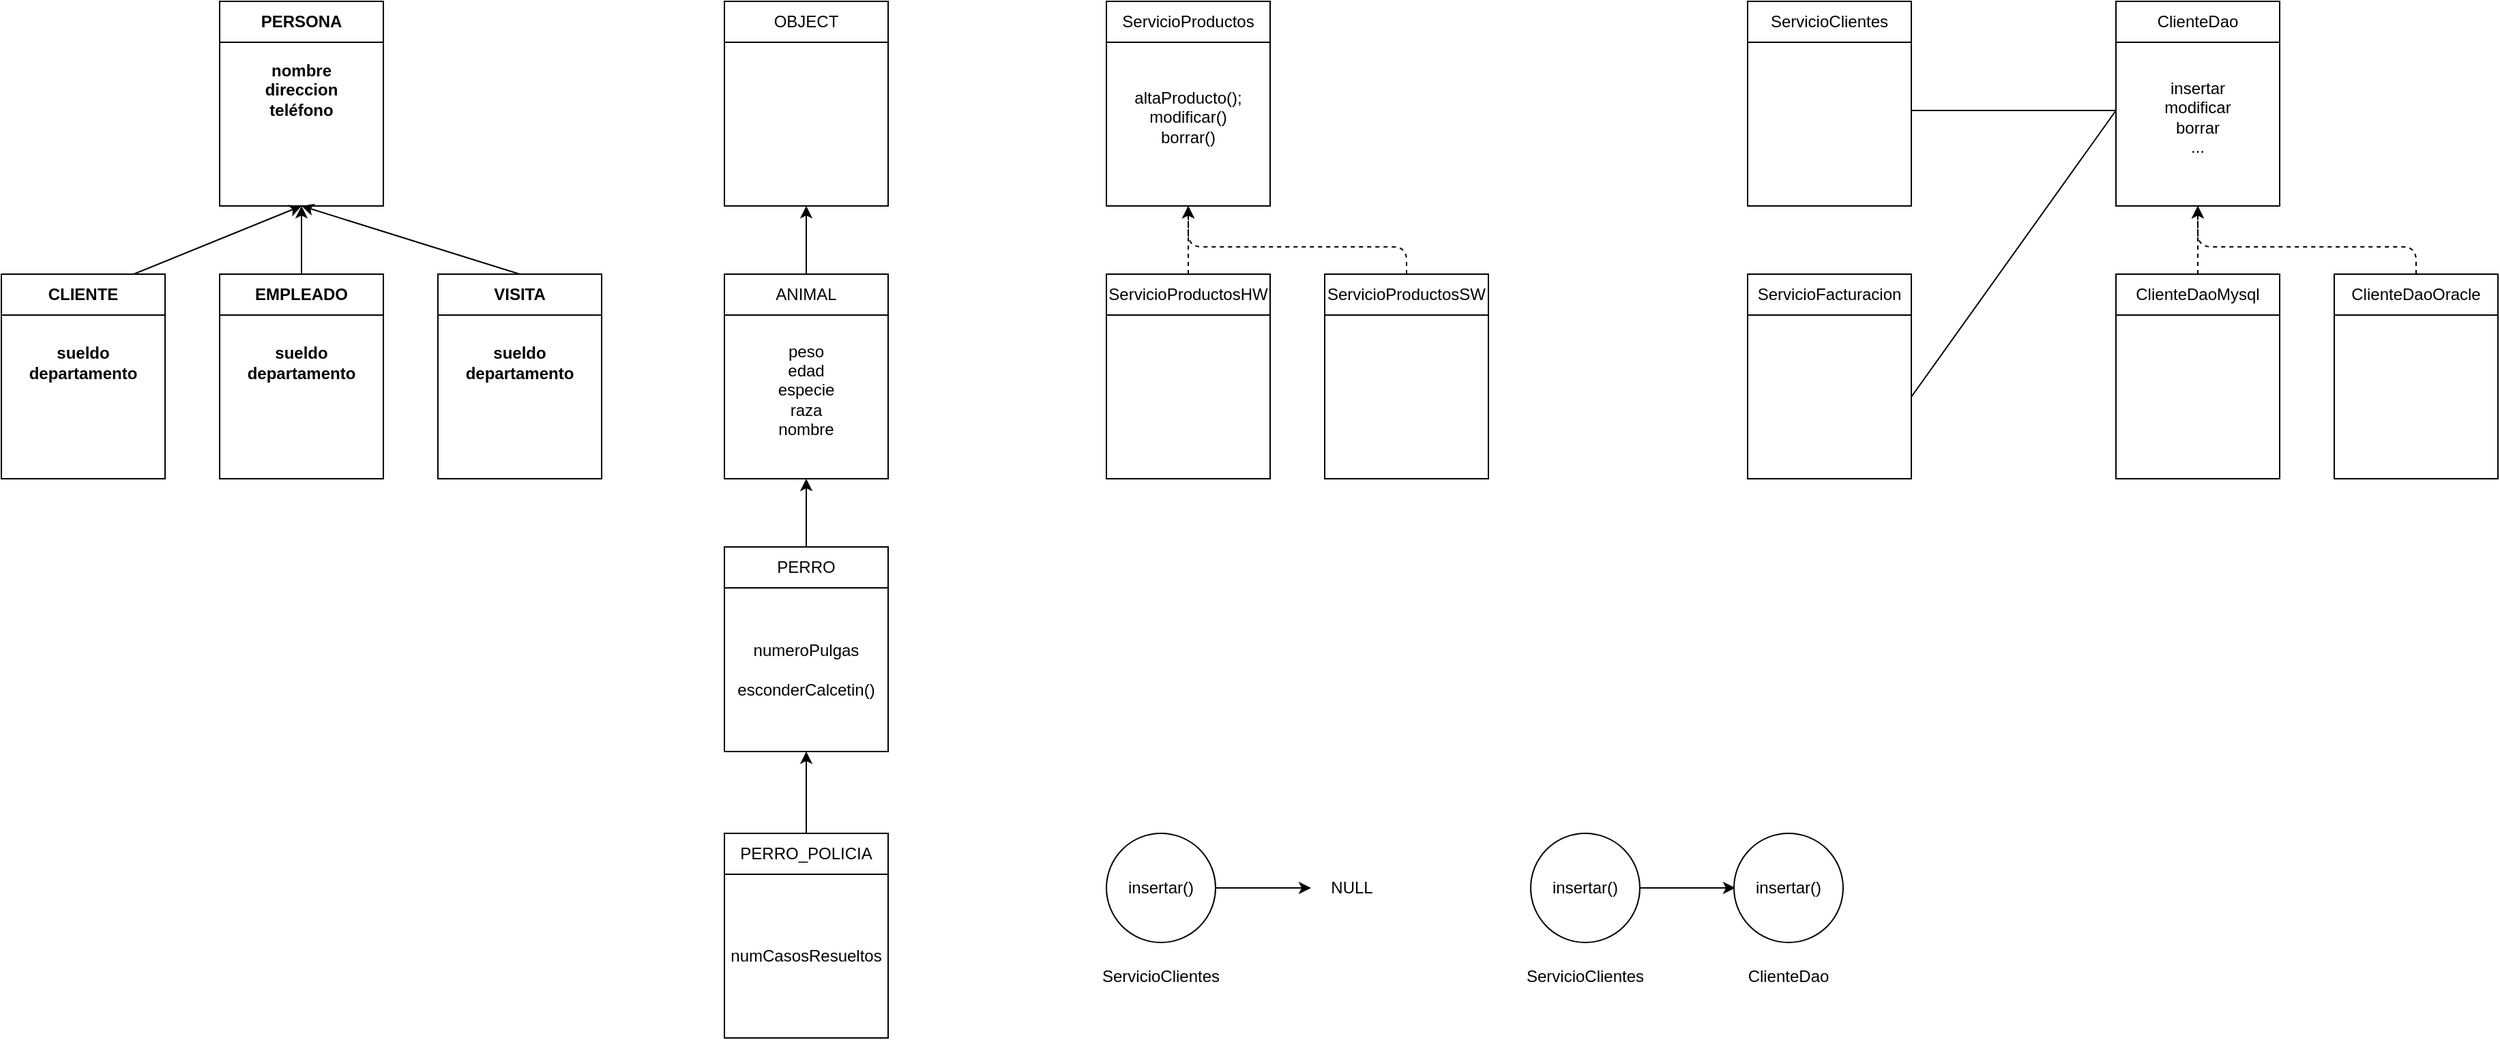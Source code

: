<mxfile version="20.7.4" type="device" pages="15"><diagram id="qbtr9IFwowdc1NhHT4Cu" name="Página-1"><mxGraphModel dx="1050" dy="629" grid="1" gridSize="10" guides="1" tooltips="1" connect="1" arrows="1" fold="1" page="1" pageScale="1" pageWidth="827" pageHeight="1169" math="0" shadow="0"><root><mxCell id="0"/><mxCell id="1" parent="0"/><mxCell id="NEJmfKNfIY-MSYSLF0EZ-1" value="PERSONA" style="rounded=0;whiteSpace=wrap;html=1;fontStyle=1" parent="1" vertex="1"><mxGeometry x="280" y="40" width="120" height="30" as="geometry"/></mxCell><mxCell id="NEJmfKNfIY-MSYSLF0EZ-2" value="" style="rounded=0;whiteSpace=wrap;html=1;fontStyle=1" parent="1" vertex="1"><mxGeometry x="280" y="70" width="120" height="120" as="geometry"/></mxCell><mxCell id="NEJmfKNfIY-MSYSLF0EZ-3" value="EMPLEADO" style="rounded=0;whiteSpace=wrap;html=1;fontStyle=1" parent="1" vertex="1"><mxGeometry x="280" y="240" width="120" height="30" as="geometry"/></mxCell><mxCell id="NEJmfKNfIY-MSYSLF0EZ-4" value="" style="rounded=0;whiteSpace=wrap;html=1;fontStyle=1" parent="1" vertex="1"><mxGeometry x="280" y="270" width="120" height="120" as="geometry"/></mxCell><mxCell id="NEJmfKNfIY-MSYSLF0EZ-5" value="" style="endArrow=classic;html=1;rounded=0;entryX=0.5;entryY=1;entryDx=0;entryDy=0;exitX=0.5;exitY=0;exitDx=0;exitDy=0;fontStyle=1" parent="1" source="NEJmfKNfIY-MSYSLF0EZ-3" target="NEJmfKNfIY-MSYSLF0EZ-2" edge="1"><mxGeometry width="50" height="50" relative="1" as="geometry"><mxPoint x="180" y="260" as="sourcePoint"/><mxPoint x="230" y="210" as="targetPoint"/></mxGeometry></mxCell><mxCell id="NEJmfKNfIY-MSYSLF0EZ-6" value="nombre&lt;br&gt;direccion&lt;br&gt;teléfono" style="text;html=1;strokeColor=none;fillColor=none;align=center;verticalAlign=middle;whiteSpace=wrap;rounded=0;fontStyle=1" parent="1" vertex="1"><mxGeometry x="310" y="90" width="60" height="30" as="geometry"/></mxCell><mxCell id="NEJmfKNfIY-MSYSLF0EZ-7" value="sueldo&lt;br&gt;departamento" style="text;html=1;strokeColor=none;fillColor=none;align=center;verticalAlign=middle;whiteSpace=wrap;rounded=0;fontStyle=1" parent="1" vertex="1"><mxGeometry x="310" y="290" width="60" height="30" as="geometry"/></mxCell><mxCell id="0ShfeXcr2Ag3yH91TH5R-4" style="edgeStyle=orthogonalEdgeStyle;rounded=1;orthogonalLoop=1;jettySize=auto;html=1;entryX=0.5;entryY=1;entryDx=0;entryDy=0;" parent="1" source="NEJmfKNfIY-MSYSLF0EZ-8" target="0ShfeXcr2Ag3yH91TH5R-2" edge="1"><mxGeometry relative="1" as="geometry"/></mxCell><mxCell id="NEJmfKNfIY-MSYSLF0EZ-8" value="ANIMAL" style="rounded=0;whiteSpace=wrap;html=1;" parent="1" vertex="1"><mxGeometry x="650" y="240" width="120" height="30" as="geometry"/></mxCell><mxCell id="NEJmfKNfIY-MSYSLF0EZ-9" value="" style="rounded=0;whiteSpace=wrap;html=1;" parent="1" vertex="1"><mxGeometry x="650" y="270" width="120" height="120" as="geometry"/></mxCell><mxCell id="NEJmfKNfIY-MSYSLF0EZ-10" value="PERRO" style="rounded=0;whiteSpace=wrap;html=1;" parent="1" vertex="1"><mxGeometry x="650" y="440" width="120" height="30" as="geometry"/></mxCell><mxCell id="NEJmfKNfIY-MSYSLF0EZ-11" value="numeroPulgas&lt;br&gt;&lt;br&gt;esconderCalcetin()" style="rounded=0;whiteSpace=wrap;html=1;" parent="1" vertex="1"><mxGeometry x="650" y="470" width="120" height="120" as="geometry"/></mxCell><mxCell id="NEJmfKNfIY-MSYSLF0EZ-12" value="" style="endArrow=classic;html=1;rounded=0;entryX=0.5;entryY=1;entryDx=0;entryDy=0;exitX=0.5;exitY=0;exitDx=0;exitDy=0;" parent="1" source="NEJmfKNfIY-MSYSLF0EZ-10" target="NEJmfKNfIY-MSYSLF0EZ-9" edge="1"><mxGeometry width="50" height="50" relative="1" as="geometry"><mxPoint x="550" y="460" as="sourcePoint"/><mxPoint x="600" y="410" as="targetPoint"/></mxGeometry></mxCell><mxCell id="NEJmfKNfIY-MSYSLF0EZ-13" value="peso&lt;br&gt;edad&lt;br&gt;especie&lt;br&gt;raza&lt;br&gt;nombre" style="text;html=1;strokeColor=none;fillColor=none;align=center;verticalAlign=middle;whiteSpace=wrap;rounded=0;" parent="1" vertex="1"><mxGeometry x="680" y="310" width="60" height="30" as="geometry"/></mxCell><mxCell id="NEJmfKNfIY-MSYSLF0EZ-15" value="ServicioProductos" style="rounded=0;whiteSpace=wrap;html=1;" parent="1" vertex="1"><mxGeometry x="930" y="40" width="120" height="30" as="geometry"/></mxCell><mxCell id="NEJmfKNfIY-MSYSLF0EZ-16" value="" style="rounded=0;whiteSpace=wrap;html=1;" parent="1" vertex="1"><mxGeometry x="930" y="70" width="120" height="120" as="geometry"/></mxCell><mxCell id="NEJmfKNfIY-MSYSLF0EZ-17" value="ServicioProductosHW" style="rounded=0;whiteSpace=wrap;html=1;" parent="1" vertex="1"><mxGeometry x="930" y="240" width="120" height="30" as="geometry"/></mxCell><mxCell id="NEJmfKNfIY-MSYSLF0EZ-18" value="" style="rounded=0;whiteSpace=wrap;html=1;" parent="1" vertex="1"><mxGeometry x="930" y="270" width="120" height="120" as="geometry"/></mxCell><mxCell id="NEJmfKNfIY-MSYSLF0EZ-19" value="" style="endArrow=classic;html=1;rounded=0;entryX=0.5;entryY=1;entryDx=0;entryDy=0;exitX=0.5;exitY=0;exitDx=0;exitDy=0;dashed=1;" parent="1" source="NEJmfKNfIY-MSYSLF0EZ-17" target="NEJmfKNfIY-MSYSLF0EZ-16" edge="1"><mxGeometry width="50" height="50" relative="1" as="geometry"><mxPoint x="830" y="260" as="sourcePoint"/><mxPoint x="880" y="210" as="targetPoint"/></mxGeometry></mxCell><mxCell id="NEJmfKNfIY-MSYSLF0EZ-20" value="altaProducto();&lt;br&gt;modificar()&lt;br&gt;borrar()" style="text;html=1;strokeColor=none;fillColor=none;align=center;verticalAlign=middle;whiteSpace=wrap;rounded=0;" parent="1" vertex="1"><mxGeometry x="960" y="110" width="60" height="30" as="geometry"/></mxCell><mxCell id="NEJmfKNfIY-MSYSLF0EZ-21" value="ServicioProductosSW" style="rounded=0;whiteSpace=wrap;html=1;" parent="1" vertex="1"><mxGeometry x="1090" y="240" width="120" height="30" as="geometry"/></mxCell><mxCell id="NEJmfKNfIY-MSYSLF0EZ-22" value="" style="rounded=0;whiteSpace=wrap;html=1;" parent="1" vertex="1"><mxGeometry x="1090" y="270" width="120" height="120" as="geometry"/></mxCell><mxCell id="NEJmfKNfIY-MSYSLF0EZ-23" value="" style="endArrow=classic;html=1;rounded=1;entryX=0.5;entryY=1;entryDx=0;entryDy=0;exitX=0.5;exitY=0;exitDx=0;exitDy=0;dashed=1;" parent="1" source="NEJmfKNfIY-MSYSLF0EZ-21" target="NEJmfKNfIY-MSYSLF0EZ-16" edge="1"><mxGeometry width="50" height="50" relative="1" as="geometry"><mxPoint x="1000" y="250" as="sourcePoint"/><mxPoint x="1000" y="200" as="targetPoint"/><Array as="points"><mxPoint x="1150" y="220"/><mxPoint x="990" y="220"/></Array></mxGeometry></mxCell><mxCell id="NEJmfKNfIY-MSYSLF0EZ-24" value="ClienteDao" style="rounded=0;whiteSpace=wrap;html=1;" parent="1" vertex="1"><mxGeometry x="1670" y="40" width="120" height="30" as="geometry"/></mxCell><mxCell id="NEJmfKNfIY-MSYSLF0EZ-25" value="" style="rounded=0;whiteSpace=wrap;html=1;" parent="1" vertex="1"><mxGeometry x="1670" y="70" width="120" height="120" as="geometry"/></mxCell><mxCell id="NEJmfKNfIY-MSYSLF0EZ-26" value="ClienteDaoMysql" style="rounded=0;whiteSpace=wrap;html=1;" parent="1" vertex="1"><mxGeometry x="1670" y="240" width="120" height="30" as="geometry"/></mxCell><mxCell id="NEJmfKNfIY-MSYSLF0EZ-27" value="" style="rounded=0;whiteSpace=wrap;html=1;" parent="1" vertex="1"><mxGeometry x="1670" y="270" width="120" height="120" as="geometry"/></mxCell><mxCell id="NEJmfKNfIY-MSYSLF0EZ-28" value="" style="endArrow=classic;html=1;rounded=0;entryX=0.5;entryY=1;entryDx=0;entryDy=0;exitX=0.5;exitY=0;exitDx=0;exitDy=0;dashed=1;" parent="1" source="NEJmfKNfIY-MSYSLF0EZ-26" target="NEJmfKNfIY-MSYSLF0EZ-25" edge="1"><mxGeometry width="50" height="50" relative="1" as="geometry"><mxPoint x="1570" y="260" as="sourcePoint"/><mxPoint x="1620" y="210" as="targetPoint"/></mxGeometry></mxCell><mxCell id="NEJmfKNfIY-MSYSLF0EZ-29" value="insertar&lt;br&gt;modificar&lt;br&gt;borrar&lt;br&gt;..." style="text;html=1;strokeColor=none;fillColor=none;align=center;verticalAlign=middle;whiteSpace=wrap;rounded=0;" parent="1" vertex="1"><mxGeometry x="1700" y="110" width="60" height="30" as="geometry"/></mxCell><mxCell id="NEJmfKNfIY-MSYSLF0EZ-30" value="ClienteDaoOracle" style="rounded=0;whiteSpace=wrap;html=1;" parent="1" vertex="1"><mxGeometry x="1830" y="240" width="120" height="30" as="geometry"/></mxCell><mxCell id="NEJmfKNfIY-MSYSLF0EZ-31" value="" style="rounded=0;whiteSpace=wrap;html=1;" parent="1" vertex="1"><mxGeometry x="1830" y="270" width="120" height="120" as="geometry"/></mxCell><mxCell id="NEJmfKNfIY-MSYSLF0EZ-32" value="" style="endArrow=classic;html=1;rounded=1;entryX=0.5;entryY=1;entryDx=0;entryDy=0;exitX=0.5;exitY=0;exitDx=0;exitDy=0;dashed=1;" parent="1" source="NEJmfKNfIY-MSYSLF0EZ-30" target="NEJmfKNfIY-MSYSLF0EZ-25" edge="1"><mxGeometry width="50" height="50" relative="1" as="geometry"><mxPoint x="1740" y="250" as="sourcePoint"/><mxPoint x="1740" y="200" as="targetPoint"/><Array as="points"><mxPoint x="1890" y="220"/><mxPoint x="1730" y="220"/></Array></mxGeometry></mxCell><mxCell id="NEJmfKNfIY-MSYSLF0EZ-33" value="ServicioClientes" style="rounded=0;whiteSpace=wrap;html=1;" parent="1" vertex="1"><mxGeometry x="1400" y="40" width="120" height="30" as="geometry"/></mxCell><mxCell id="NEJmfKNfIY-MSYSLF0EZ-34" value="" style="rounded=0;whiteSpace=wrap;html=1;" parent="1" vertex="1"><mxGeometry x="1400" y="70" width="120" height="120" as="geometry"/></mxCell><mxCell id="NEJmfKNfIY-MSYSLF0EZ-35" value="" style="endArrow=none;html=1;rounded=1;" parent="1" edge="1"><mxGeometry width="50" height="50" relative="1" as="geometry"><mxPoint x="1520" y="120" as="sourcePoint"/><mxPoint x="1670" y="120" as="targetPoint"/></mxGeometry></mxCell><mxCell id="NEJmfKNfIY-MSYSLF0EZ-36" value="ServicioFacturacion" style="rounded=0;whiteSpace=wrap;html=1;" parent="1" vertex="1"><mxGeometry x="1400" y="240" width="120" height="30" as="geometry"/></mxCell><mxCell id="NEJmfKNfIY-MSYSLF0EZ-37" value="" style="rounded=0;whiteSpace=wrap;html=1;" parent="1" vertex="1"><mxGeometry x="1400" y="270" width="120" height="120" as="geometry"/></mxCell><mxCell id="NEJmfKNfIY-MSYSLF0EZ-38" value="" style="endArrow=none;html=1;rounded=1;exitX=1;exitY=0.5;exitDx=0;exitDy=0;" parent="1" source="NEJmfKNfIY-MSYSLF0EZ-37" edge="1"><mxGeometry width="50" height="50" relative="1" as="geometry"><mxPoint x="1570" y="280" as="sourcePoint"/><mxPoint x="1670" y="120" as="targetPoint"/></mxGeometry></mxCell><mxCell id="NEJmfKNfIY-MSYSLF0EZ-42" style="edgeStyle=orthogonalEdgeStyle;rounded=1;orthogonalLoop=1;jettySize=auto;html=1;entryX=0;entryY=0.5;entryDx=0;entryDy=0;" parent="1" source="NEJmfKNfIY-MSYSLF0EZ-39" target="NEJmfKNfIY-MSYSLF0EZ-41" edge="1"><mxGeometry relative="1" as="geometry"/></mxCell><mxCell id="NEJmfKNfIY-MSYSLF0EZ-39" value="insertar()" style="ellipse;whiteSpace=wrap;html=1;aspect=fixed;" parent="1" vertex="1"><mxGeometry x="930" y="650" width="80" height="80" as="geometry"/></mxCell><mxCell id="NEJmfKNfIY-MSYSLF0EZ-40" value="ServicioClientes" style="text;html=1;strokeColor=none;fillColor=none;align=center;verticalAlign=middle;whiteSpace=wrap;rounded=0;" parent="1" vertex="1"><mxGeometry x="940" y="740" width="60" height="30" as="geometry"/></mxCell><mxCell id="NEJmfKNfIY-MSYSLF0EZ-41" value="NULL" style="text;html=1;strokeColor=none;fillColor=none;align=center;verticalAlign=middle;whiteSpace=wrap;rounded=0;" parent="1" vertex="1"><mxGeometry x="1080" y="675" width="60" height="30" as="geometry"/></mxCell><mxCell id="NEJmfKNfIY-MSYSLF0EZ-43" style="edgeStyle=orthogonalEdgeStyle;rounded=1;orthogonalLoop=1;jettySize=auto;html=1;entryX=0;entryY=0.5;entryDx=0;entryDy=0;" parent="1" source="NEJmfKNfIY-MSYSLF0EZ-44" edge="1"><mxGeometry relative="1" as="geometry"><mxPoint x="1391" y="690" as="targetPoint"/></mxGeometry></mxCell><mxCell id="NEJmfKNfIY-MSYSLF0EZ-44" value="insertar()" style="ellipse;whiteSpace=wrap;html=1;aspect=fixed;" parent="1" vertex="1"><mxGeometry x="1241" y="650" width="80" height="80" as="geometry"/></mxCell><mxCell id="NEJmfKNfIY-MSYSLF0EZ-45" value="ServicioClientes" style="text;html=1;strokeColor=none;fillColor=none;align=center;verticalAlign=middle;whiteSpace=wrap;rounded=0;" parent="1" vertex="1"><mxGeometry x="1251" y="740" width="60" height="30" as="geometry"/></mxCell><mxCell id="NEJmfKNfIY-MSYSLF0EZ-47" value="insertar()" style="ellipse;whiteSpace=wrap;html=1;aspect=fixed;" parent="1" vertex="1"><mxGeometry x="1390" y="650" width="80" height="80" as="geometry"/></mxCell><mxCell id="NEJmfKNfIY-MSYSLF0EZ-48" value="ClienteDao" style="text;html=1;strokeColor=none;fillColor=none;align=center;verticalAlign=middle;whiteSpace=wrap;rounded=0;" parent="1" vertex="1"><mxGeometry x="1400" y="740" width="60" height="30" as="geometry"/></mxCell><mxCell id="NEJmfKNfIY-MSYSLF0EZ-49" value="CLIENTE" style="rounded=0;whiteSpace=wrap;html=1;fontStyle=1" parent="1" vertex="1"><mxGeometry x="120" y="240" width="120" height="30" as="geometry"/></mxCell><mxCell id="NEJmfKNfIY-MSYSLF0EZ-50" value="" style="rounded=0;whiteSpace=wrap;html=1;fontStyle=1" parent="1" vertex="1"><mxGeometry x="120" y="270" width="120" height="120" as="geometry"/></mxCell><mxCell id="NEJmfKNfIY-MSYSLF0EZ-51" value="sueldo&lt;br&gt;departamento" style="text;html=1;strokeColor=none;fillColor=none;align=center;verticalAlign=middle;whiteSpace=wrap;rounded=0;fontStyle=1" parent="1" vertex="1"><mxGeometry x="150" y="290" width="60" height="30" as="geometry"/></mxCell><mxCell id="NEJmfKNfIY-MSYSLF0EZ-52" value="VISITA" style="rounded=0;whiteSpace=wrap;html=1;fontStyle=1" parent="1" vertex="1"><mxGeometry x="440" y="240" width="120" height="30" as="geometry"/></mxCell><mxCell id="NEJmfKNfIY-MSYSLF0EZ-53" value="" style="rounded=0;whiteSpace=wrap;html=1;fontStyle=1" parent="1" vertex="1"><mxGeometry x="440" y="270" width="120" height="120" as="geometry"/></mxCell><mxCell id="NEJmfKNfIY-MSYSLF0EZ-54" value="sueldo&lt;br&gt;departamento" style="text;html=1;strokeColor=none;fillColor=none;align=center;verticalAlign=middle;whiteSpace=wrap;rounded=0;fontStyle=1" parent="1" vertex="1"><mxGeometry x="470" y="290" width="60" height="30" as="geometry"/></mxCell><mxCell id="NEJmfKNfIY-MSYSLF0EZ-55" value="" style="endArrow=classic;html=1;rounded=1;entryX=0.5;entryY=1;entryDx=0;entryDy=0;" parent="1" source="NEJmfKNfIY-MSYSLF0EZ-49" target="NEJmfKNfIY-MSYSLF0EZ-2" edge="1"><mxGeometry width="50" height="50" relative="1" as="geometry"><mxPoint x="120" y="190" as="sourcePoint"/><mxPoint x="170" y="140" as="targetPoint"/></mxGeometry></mxCell><mxCell id="NEJmfKNfIY-MSYSLF0EZ-56" value="" style="endArrow=classic;html=1;rounded=1;exitX=0.5;exitY=0;exitDx=0;exitDy=0;entryX=0.5;entryY=1;entryDx=0;entryDy=0;" parent="1" source="NEJmfKNfIY-MSYSLF0EZ-52" target="NEJmfKNfIY-MSYSLF0EZ-2" edge="1"><mxGeometry width="50" height="50" relative="1" as="geometry"><mxPoint x="560" y="170" as="sourcePoint"/><mxPoint x="610" y="120" as="targetPoint"/></mxGeometry></mxCell><mxCell id="0ShfeXcr2Ag3yH91TH5R-1" value="OBJECT" style="rounded=0;whiteSpace=wrap;html=1;" parent="1" vertex="1"><mxGeometry x="650" y="40" width="120" height="30" as="geometry"/></mxCell><mxCell id="0ShfeXcr2Ag3yH91TH5R-2" value="" style="rounded=0;whiteSpace=wrap;html=1;" parent="1" vertex="1"><mxGeometry x="650" y="70" width="120" height="120" as="geometry"/></mxCell><mxCell id="0ShfeXcr2Ag3yH91TH5R-7" style="edgeStyle=orthogonalEdgeStyle;rounded=1;orthogonalLoop=1;jettySize=auto;html=1;entryX=0.5;entryY=1;entryDx=0;entryDy=0;" parent="1" source="0ShfeXcr2Ag3yH91TH5R-5" target="NEJmfKNfIY-MSYSLF0EZ-11" edge="1"><mxGeometry relative="1" as="geometry"/></mxCell><mxCell id="0ShfeXcr2Ag3yH91TH5R-5" value="PERRO_POLICIA" style="rounded=0;whiteSpace=wrap;html=1;" parent="1" vertex="1"><mxGeometry x="650" y="650" width="120" height="30" as="geometry"/></mxCell><mxCell id="0ShfeXcr2Ag3yH91TH5R-6" value="numCasosResueltos" style="rounded=0;whiteSpace=wrap;html=1;" parent="1" vertex="1"><mxGeometry x="650" y="680" width="120" height="120" as="geometry"/></mxCell></root></mxGraphModel></diagram><diagram id="D-NK0UbV3V5AYvAKNfQa" name="Página-2"><mxGraphModel dx="1050" dy="629" grid="1" gridSize="10" guides="1" tooltips="1" connect="1" arrows="1" fold="1" page="1" pageScale="1" pageWidth="827" pageHeight="1169" math="0" shadow="0"><root><mxCell id="0"/><mxCell id="1" parent="0"/><mxCell id="Ms8NNmlH3pDPcKKV8y5y-1" value="APLICACION" style="rounded=0;whiteSpace=wrap;html=1;" parent="1" vertex="1"><mxGeometry x="170" y="280" width="100" height="40" as="geometry"/></mxCell><mxCell id="Ms8NNmlH3pDPcKKV8y5y-2" value="" style="rounded=0;whiteSpace=wrap;html=1;" parent="1" vertex="1"><mxGeometry x="170" y="320" width="100" height="90" as="geometry"/></mxCell><mxCell id="Ms8NNmlH3pDPcKKV8y5y-3" value="" style="shape=cylinder3;whiteSpace=wrap;html=1;boundedLbl=1;backgroundOutline=1;size=15;" parent="1" vertex="1"><mxGeometry x="730" y="300" width="60" height="80" as="geometry"/></mxCell><mxCell id="Ms8NNmlH3pDPcKKV8y5y-4" value="" style="shape=cylinder3;whiteSpace=wrap;html=1;boundedLbl=1;backgroundOutline=1;size=15;" parent="1" vertex="1"><mxGeometry x="730" y="530" width="60" height="80" as="geometry"/></mxCell><mxCell id="Ms8NNmlH3pDPcKKV8y5y-5" value="" style="shape=cylinder3;whiteSpace=wrap;html=1;boundedLbl=1;backgroundOutline=1;size=15;" parent="1" vertex="1"><mxGeometry x="730" y="110" width="60" height="80" as="geometry"/></mxCell><mxCell id="Ms8NNmlH3pDPcKKV8y5y-6" value="Oracle" style="text;html=1;strokeColor=none;fillColor=none;align=center;verticalAlign=middle;whiteSpace=wrap;rounded=0;" parent="1" vertex="1"><mxGeometry x="810" y="135" width="60" height="30" as="geometry"/></mxCell><mxCell id="Ms8NNmlH3pDPcKKV8y5y-7" value="SQLServer" style="text;html=1;strokeColor=none;fillColor=none;align=center;verticalAlign=middle;whiteSpace=wrap;rounded=0;" parent="1" vertex="1"><mxGeometry x="810" y="325" width="60" height="30" as="geometry"/></mxCell><mxCell id="Ms8NNmlH3pDPcKKV8y5y-8" value="Mysql" style="text;html=1;strokeColor=none;fillColor=none;align=center;verticalAlign=middle;whiteSpace=wrap;rounded=0;" parent="1" vertex="1"><mxGeometry x="810" y="555" width="60" height="30" as="geometry"/></mxCell><mxCell id="Ms8NNmlH3pDPcKKV8y5y-9" value="" style="rounded=0;whiteSpace=wrap;html=1;" parent="1" vertex="1"><mxGeometry x="560" y="70" width="100" height="40" as="geometry"/></mxCell><mxCell id="Ms8NNmlH3pDPcKKV8y5y-10" value="" style="rounded=0;whiteSpace=wrap;html=1;" parent="1" vertex="1"><mxGeometry x="560" y="110" width="100" height="90" as="geometry"/></mxCell><mxCell id="Ms8NNmlH3pDPcKKV8y5y-11" value="" style="rounded=0;whiteSpace=wrap;html=1;" parent="1" vertex="1"><mxGeometry x="570" y="80" width="100" height="40" as="geometry"/></mxCell><mxCell id="Ms8NNmlH3pDPcKKV8y5y-12" value="" style="rounded=0;whiteSpace=wrap;html=1;" parent="1" vertex="1"><mxGeometry x="570" y="120" width="100" height="90" as="geometry"/></mxCell><mxCell id="Ms8NNmlH3pDPcKKV8y5y-13" value="OracleConnection" style="rounded=0;whiteSpace=wrap;html=1;" parent="1" vertex="1"><mxGeometry x="580" y="90" width="100" height="40" as="geometry"/></mxCell><mxCell id="Ms8NNmlH3pDPcKKV8y5y-14" value="" style="rounded=0;whiteSpace=wrap;html=1;" parent="1" vertex="1"><mxGeometry x="580" y="130" width="100" height="90" as="geometry"/></mxCell><mxCell id="Ms8NNmlH3pDPcKKV8y5y-15" value="" style="rounded=0;whiteSpace=wrap;html=1;" parent="1" vertex="1"><mxGeometry x="560" y="278" width="100" height="40" as="geometry"/></mxCell><mxCell id="Ms8NNmlH3pDPcKKV8y5y-16" value="" style="rounded=0;whiteSpace=wrap;html=1;" parent="1" vertex="1"><mxGeometry x="560" y="318" width="100" height="90" as="geometry"/></mxCell><mxCell id="Ms8NNmlH3pDPcKKV8y5y-17" value="" style="rounded=0;whiteSpace=wrap;html=1;" parent="1" vertex="1"><mxGeometry x="570" y="288" width="100" height="40" as="geometry"/></mxCell><mxCell id="Ms8NNmlH3pDPcKKV8y5y-18" value="" style="rounded=0;whiteSpace=wrap;html=1;" parent="1" vertex="1"><mxGeometry x="570" y="328" width="100" height="90" as="geometry"/></mxCell><mxCell id="Ms8NNmlH3pDPcKKV8y5y-19" value="Connection" style="rounded=0;whiteSpace=wrap;html=1;" parent="1" vertex="1"><mxGeometry x="580" y="298" width="100" height="40" as="geometry"/></mxCell><mxCell id="Ms8NNmlH3pDPcKKV8y5y-20" value="" style="rounded=0;whiteSpace=wrap;html=1;" parent="1" vertex="1"><mxGeometry x="580" y="338" width="100" height="90" as="geometry"/></mxCell><mxCell id="Ms8NNmlH3pDPcKKV8y5y-21" value="" style="rounded=0;whiteSpace=wrap;html=1;" parent="1" vertex="1"><mxGeometry x="560" y="490" width="100" height="40" as="geometry"/></mxCell><mxCell id="Ms8NNmlH3pDPcKKV8y5y-22" value="" style="rounded=0;whiteSpace=wrap;html=1;" parent="1" vertex="1"><mxGeometry x="560" y="530" width="100" height="90" as="geometry"/></mxCell><mxCell id="Ms8NNmlH3pDPcKKV8y5y-23" value="" style="rounded=0;whiteSpace=wrap;html=1;" parent="1" vertex="1"><mxGeometry x="570" y="500" width="100" height="40" as="geometry"/></mxCell><mxCell id="Ms8NNmlH3pDPcKKV8y5y-24" value="" style="rounded=0;whiteSpace=wrap;html=1;" parent="1" vertex="1"><mxGeometry x="570" y="540" width="100" height="90" as="geometry"/></mxCell><mxCell id="Ms8NNmlH3pDPcKKV8y5y-25" value="MysqlCX" style="rounded=0;whiteSpace=wrap;html=1;" parent="1" vertex="1"><mxGeometry x="580" y="510" width="100" height="40" as="geometry"/></mxCell><mxCell id="Ms8NNmlH3pDPcKKV8y5y-26" value="" style="rounded=0;whiteSpace=wrap;html=1;" parent="1" vertex="1"><mxGeometry x="580" y="550" width="100" height="90" as="geometry"/></mxCell><mxCell id="Ms8NNmlH3pDPcKKV8y5y-27" value="" style="rounded=0;whiteSpace=wrap;html=1;" parent="1" vertex="1"><mxGeometry x="360" y="280" width="100" height="40" as="geometry"/></mxCell><mxCell id="Ms8NNmlH3pDPcKKV8y5y-28" value="" style="rounded=0;whiteSpace=wrap;html=1;" parent="1" vertex="1"><mxGeometry x="360" y="320" width="100" height="90" as="geometry"/></mxCell><mxCell id="Ms8NNmlH3pDPcKKV8y5y-29" value="" style="rounded=0;whiteSpace=wrap;html=1;" parent="1" vertex="1"><mxGeometry x="370" y="290" width="100" height="40" as="geometry"/></mxCell><mxCell id="Ms8NNmlH3pDPcKKV8y5y-30" value="" style="rounded=0;whiteSpace=wrap;html=1;" parent="1" vertex="1"><mxGeometry x="370" y="330" width="100" height="90" as="geometry"/></mxCell><mxCell id="Ms8NNmlH3pDPcKKV8y5y-31" value="java.sql.Connection" style="rounded=0;whiteSpace=wrap;html=1;" parent="1" vertex="1"><mxGeometry x="380" y="300" width="100" height="40" as="geometry"/></mxCell><mxCell id="Ms8NNmlH3pDPcKKV8y5y-32" value="" style="rounded=0;whiteSpace=wrap;html=1;" parent="1" vertex="1"><mxGeometry x="380" y="340" width="100" height="90" as="geometry"/></mxCell><mxCell id="Ms8NNmlH3pDPcKKV8y5y-33" value="" style="endArrow=none;html=1;rounded=1;exitX=1;exitY=0.25;exitDx=0;exitDy=0;entryX=0;entryY=0.25;entryDx=0;entryDy=0;" parent="1" source="Ms8NNmlH3pDPcKKV8y5y-2" target="Ms8NNmlH3pDPcKKV8y5y-28" edge="1"><mxGeometry width="50" height="50" relative="1" as="geometry"><mxPoint x="320" y="280" as="sourcePoint"/><mxPoint x="370" y="230" as="targetPoint"/></mxGeometry></mxCell><mxCell id="Ms8NNmlH3pDPcKKV8y5y-34" value="" style="endArrow=classic;html=1;rounded=1;exitX=0;exitY=0.25;exitDx=0;exitDy=0;entryX=1;entryY=0;entryDx=0;entryDy=0;dashed=1;" parent="1" source="Ms8NNmlH3pDPcKKV8y5y-10" target="Ms8NNmlH3pDPcKKV8y5y-32" edge="1"><mxGeometry width="50" height="50" relative="1" as="geometry"><mxPoint x="430" y="120" as="sourcePoint"/><mxPoint x="480" y="70" as="targetPoint"/><Array as="points"><mxPoint x="520" y="133"/><mxPoint x="520" y="340"/></Array></mxGeometry></mxCell><mxCell id="Ms8NNmlH3pDPcKKV8y5y-36" value="" style="endArrow=classic;html=1;rounded=1;dashed=1;exitX=0;exitY=0.25;exitDx=0;exitDy=0;" parent="1" source="Ms8NNmlH3pDPcKKV8y5y-16" edge="1"><mxGeometry width="50" height="50" relative="1" as="geometry"><mxPoint x="460" y="230" as="sourcePoint"/><mxPoint x="480" y="340" as="targetPoint"/></mxGeometry></mxCell><mxCell id="Ms8NNmlH3pDPcKKV8y5y-37" value="" style="endArrow=classic;html=1;rounded=1;dashed=1;entryX=1;entryY=1;entryDx=0;entryDy=0;exitX=0;exitY=0.25;exitDx=0;exitDy=0;" parent="1" source="Ms8NNmlH3pDPcKKV8y5y-22" target="Ms8NNmlH3pDPcKKV8y5y-31" edge="1"><mxGeometry width="50" height="50" relative="1" as="geometry"><mxPoint x="380" y="590" as="sourcePoint"/><mxPoint x="430" y="540" as="targetPoint"/><Array as="points"><mxPoint x="520" y="553"/><mxPoint x="520" y="340"/></Array></mxGeometry></mxCell><mxCell id="Ms8NNmlH3pDPcKKV8y5y-38" value="JDBC" style="text;html=1;strokeColor=none;fillColor=none;align=center;verticalAlign=middle;whiteSpace=wrap;rounded=0;" parent="1" vertex="1"><mxGeometry x="390" y="240" width="60" height="30" as="geometry"/></mxCell><mxCell id="2r7rO1Hj5_UELE6AaQeV-1" value="&lt;span style=&quot;color: rgb(0, 0, 0); font-family: Helvetica; font-size: 36px; font-style: normal; font-variant-ligatures: normal; font-variant-caps: normal; font-weight: 400; letter-spacing: normal; orphans: 2; text-align: center; text-indent: 0px; text-transform: none; widows: 2; word-spacing: 0px; -webkit-text-stroke-width: 0px; background-color: rgb(251, 251, 251); text-decoration-thickness: initial; text-decoration-style: initial; text-decoration-color: initial; float: none; display: inline !important;&quot;&gt;Driver JDBC&lt;/span&gt;" style="text;whiteSpace=wrap;html=1;fontSize=36;" parent="1" vertex="1"><mxGeometry x="390" width="440" height="70" as="geometry"/></mxCell></root></mxGraphModel></diagram><diagram id="AhInkpKHA-ZhuI08ONTv" name="Página-3"><mxGraphModel dx="1050" dy="629" grid="1" gridSize="10" guides="1" tooltips="1" connect="1" arrows="1" fold="1" page="1" pageScale="1" pageWidth="827" pageHeight="1169" math="0" shadow="0"><root><mxCell id="0"/><mxCell id="1" parent="0"/><mxCell id="-B8tFRgQnw0zLJw4b6IT-1" value="Throwable" style="rounded=0;whiteSpace=wrap;html=1;" parent="1" vertex="1"><mxGeometry x="350" y="125" width="180" height="40" as="geometry"/></mxCell><mxCell id="-B8tFRgQnw0zLJw4b6IT-2" value="Error" style="rounded=0;whiteSpace=wrap;html=1;" parent="1" vertex="1"><mxGeometry x="130" y="205" width="180" height="40" as="geometry"/></mxCell><mxCell id="-B8tFRgQnw0zLJw4b6IT-3" value="Exception" style="rounded=0;whiteSpace=wrap;html=1;" parent="1" vertex="1"><mxGeometry x="350" y="205" width="180" height="40" as="geometry"/></mxCell><mxCell id="-B8tFRgQnw0zLJw4b6IT-4" value="" style="endArrow=classic;html=1;rounded=1;dashed=1;entryX=0.5;entryY=1;entryDx=0;entryDy=0;exitX=0.5;exitY=0;exitDx=0;exitDy=0;" parent="1" source="-B8tFRgQnw0zLJw4b6IT-3" target="-B8tFRgQnw0zLJw4b6IT-1" edge="1"><mxGeometry width="50" height="50" relative="1" as="geometry"><mxPoint x="480" y="385" as="sourcePoint"/><mxPoint x="530" y="335" as="targetPoint"/></mxGeometry></mxCell><mxCell id="-B8tFRgQnw0zLJw4b6IT-5" value="" style="endArrow=classic;html=1;rounded=1;dashed=1;exitX=0.5;exitY=0;exitDx=0;exitDy=0;" parent="1" source="-B8tFRgQnw0zLJw4b6IT-2" edge="1"><mxGeometry width="50" height="50" relative="1" as="geometry"><mxPoint x="280" y="345" as="sourcePoint"/><mxPoint x="440" y="165" as="targetPoint"/><Array as="points"><mxPoint x="220" y="185"/><mxPoint x="440" y="185"/></Array></mxGeometry></mxCell><mxCell id="-B8tFRgQnw0zLJw4b6IT-9" style="edgeStyle=orthogonalEdgeStyle;rounded=1;orthogonalLoop=1;jettySize=auto;html=1;entryX=0.5;entryY=1;entryDx=0;entryDy=0;" parent="1" source="-B8tFRgQnw0zLJw4b6IT-6" target="-B8tFRgQnw0zLJw4b6IT-2" edge="1"><mxGeometry relative="1" as="geometry"/></mxCell><mxCell id="-B8tFRgQnw0zLJw4b6IT-6" value="OutOfMemoryError" style="rounded=0;whiteSpace=wrap;html=1;" parent="1" vertex="1"><mxGeometry x="130" y="275" width="180" height="40" as="geometry"/></mxCell><mxCell id="-B8tFRgQnw0zLJw4b6IT-10" style="edgeStyle=orthogonalEdgeStyle;rounded=1;orthogonalLoop=1;jettySize=auto;html=1;entryX=0.5;entryY=1;entryDx=0;entryDy=0;" parent="1" source="-B8tFRgQnw0zLJw4b6IT-7" target="-B8tFRgQnw0zLJw4b6IT-3" edge="1"><mxGeometry relative="1" as="geometry"/></mxCell><mxCell id="-B8tFRgQnw0zLJw4b6IT-7" value="RuntimeException&lt;br&gt;(UNCHECKED)" style="rounded=0;whiteSpace=wrap;html=1;" parent="1" vertex="1"><mxGeometry x="350" y="275" width="180" height="40" as="geometry"/></mxCell><mxCell id="-B8tFRgQnw0zLJw4b6IT-8" value="IOException" style="rounded=0;whiteSpace=wrap;html=1;" parent="1" vertex="1"><mxGeometry x="570" y="275" width="180" height="40" as="geometry"/></mxCell><mxCell id="-B8tFRgQnw0zLJw4b6IT-11" value="NullPointerException" style="rounded=0;whiteSpace=wrap;html=1;" parent="1" vertex="1"><mxGeometry x="350" y="345" width="180" height="40" as="geometry"/></mxCell><mxCell id="-B8tFRgQnw0zLJw4b6IT-12" value="ClassCastException" style="rounded=0;whiteSpace=wrap;html=1;" parent="1" vertex="1"><mxGeometry x="350" y="405" width="180" height="40" as="geometry"/></mxCell><mxCell id="-B8tFRgQnw0zLJw4b6IT-13" value="ArrayIndexOutOfBoundsEx" style="rounded=0;whiteSpace=wrap;html=1;" parent="1" vertex="1"><mxGeometry x="350" y="475" width="180" height="40" as="geometry"/></mxCell><mxCell id="-B8tFRgQnw0zLJw4b6IT-14" value="ArithmeticException" style="rounded=0;whiteSpace=wrap;html=1;" parent="1" vertex="1"><mxGeometry x="350" y="545" width="180" height="40" as="geometry"/></mxCell><mxCell id="-B8tFRgQnw0zLJw4b6IT-16" value="SQLException" style="rounded=0;whiteSpace=wrap;html=1;" parent="1" vertex="1"><mxGeometry x="790" y="275" width="180" height="40" as="geometry"/></mxCell><mxCell id="-B8tFRgQnw0zLJw4b6IT-17" value="&lt;font style=&quot;font-size: 36px;&quot;&gt;Jerarquía de excepciones&lt;/font&gt;" style="text;html=1;strokeColor=none;fillColor=none;align=center;verticalAlign=middle;whiteSpace=wrap;rounded=0;" parent="1" vertex="1"><mxGeometry x="174" y="60" width="616" height="30" as="geometry"/></mxCell></root></mxGraphModel></diagram><diagram id="H2CtUyqpRtZ1AQAbvxt5" name="Página-4"><mxGraphModel dx="1877" dy="629" grid="1" gridSize="10" guides="1" tooltips="1" connect="1" arrows="1" fold="1" page="1" pageScale="1" pageWidth="827" pageHeight="1169" math="0" shadow="0"><root><mxCell id="0"/><mxCell id="1" parent="0"/><mxCell id="FFRdrQn371LSMGt2t9PH-1" value="java.sql.Connection" style="rounded=0;whiteSpace=wrap;html=1;fontSize=12;" parent="1" vertex="1"><mxGeometry x="120" y="60" width="120" height="40" as="geometry"/></mxCell><mxCell id="FFRdrQn371LSMGt2t9PH-2" value="void close();" style="rounded=0;whiteSpace=wrap;html=1;fontSize=12;" parent="1" vertex="1"><mxGeometry x="120" y="100" width="120" height="110" as="geometry"/></mxCell><mxCell id="FFRdrQn371LSMGt2t9PH-3" value="org.h2.JdbcConnection" style="rounded=0;whiteSpace=wrap;html=1;fontSize=12;" parent="1" vertex="1"><mxGeometry x="120" y="260" width="120" height="40" as="geometry"/></mxCell><mxCell id="FFRdrQn371LSMGt2t9PH-4" value="&lt;div style=&quot;text-align: left;&quot;&gt;&lt;span style=&quot;background-color: initial;&quot;&gt;public void close(){&lt;/span&gt;&lt;/div&gt;&lt;div style=&quot;text-align: left;&quot;&gt;&amp;nbsp;cerrar la conexión;&lt;/div&gt;&lt;div style=&quot;text-align: left;&quot;&gt;&lt;span style=&quot;background-color: initial;&quot;&gt;}&lt;/span&gt;&lt;/div&gt;" style="rounded=0;whiteSpace=wrap;html=1;fontSize=12;" parent="1" vertex="1"><mxGeometry x="120" y="300" width="120" height="110" as="geometry"/></mxCell><mxCell id="FFRdrQn371LSMGt2t9PH-5" value="" style="endArrow=classic;html=1;rounded=1;fontSize=12;entryX=0.5;entryY=1;entryDx=0;entryDy=0;dashed=1;" parent="1" source="FFRdrQn371LSMGt2t9PH-3" target="FFRdrQn371LSMGt2t9PH-2" edge="1"><mxGeometry width="50" height="50" relative="1" as="geometry"><mxPoint x="450" y="330" as="sourcePoint"/><mxPoint x="500" y="280" as="targetPoint"/></mxGeometry></mxCell><mxCell id="FFRdrQn371LSMGt2t9PH-6" value="com.zaxxer.CX" style="rounded=0;whiteSpace=wrap;html=1;fontSize=12;" parent="1" vertex="1"><mxGeometry x="320" y="260" width="120" height="40" as="geometry"/></mxCell><mxCell id="FFRdrQn371LSMGt2t9PH-7" value="&lt;div style=&quot;text-align: left;&quot;&gt;&lt;span style=&quot;background-color: initial;&quot;&gt;public void close(){&lt;/span&gt;&lt;/div&gt;&lt;div style=&quot;text-align: left;&quot;&gt;&amp;nbsp; DEVOLVER LA&amp;nbsp;&lt;/div&gt;&lt;div style=&quot;text-align: left;&quot;&gt;&amp;nbsp; CONEXION AL&lt;/div&gt;&lt;div style=&quot;text-align: left;&quot;&gt;&amp;nbsp; POOL&lt;/div&gt;&lt;div style=&quot;text-align: left;&quot;&gt;&lt;span style=&quot;background-color: initial;&quot;&gt;}&lt;/span&gt;&lt;/div&gt;" style="rounded=0;whiteSpace=wrap;html=1;fontSize=12;" parent="1" vertex="1"><mxGeometry x="320" y="300" width="120" height="110" as="geometry"/></mxCell><mxCell id="FFRdrQn371LSMGt2t9PH-8" value="" style="endArrow=classic;html=1;rounded=1;dashed=1;fontSize=12;entryX=0.5;entryY=1;entryDx=0;entryDy=0;exitX=0.5;exitY=0;exitDx=0;exitDy=0;" parent="1" source="FFRdrQn371LSMGt2t9PH-6" target="FFRdrQn371LSMGt2t9PH-2" edge="1"><mxGeometry width="50" height="50" relative="1" as="geometry"><mxPoint x="340" y="180" as="sourcePoint"/><mxPoint x="390" y="130" as="targetPoint"/><Array as="points"><mxPoint x="380" y="240"/><mxPoint x="180" y="240"/></Array></mxGeometry></mxCell><mxCell id="FFRdrQn371LSMGt2t9PH-12" style="edgeStyle=orthogonalEdgeStyle;rounded=1;orthogonalLoop=1;jettySize=auto;html=1;fontSize=24;" parent="1" source="FFRdrQn371LSMGt2t9PH-9" target="FFRdrQn371LSMGt2t9PH-11" edge="1"><mxGeometry relative="1" as="geometry"/></mxCell><mxCell id="FFRdrQn371LSMGt2t9PH-15" style="edgeStyle=orthogonalEdgeStyle;rounded=1;orthogonalLoop=1;jettySize=auto;html=1;entryX=0.5;entryY=1;entryDx=0;entryDy=0;fontSize=12;" parent="1" source="FFRdrQn371LSMGt2t9PH-9" target="FFRdrQn371LSMGt2t9PH-13" edge="1"><mxGeometry relative="1" as="geometry"/></mxCell><mxCell id="FFRdrQn371LSMGt2t9PH-9" value="getConnection()" style="ellipse;whiteSpace=wrap;html=1;aspect=fixed;fontSize=12;" parent="1" vertex="1"><mxGeometry x="414" y="710" width="100" height="100" as="geometry"/></mxCell><mxCell id="FFRdrQn371LSMGt2t9PH-10" value="dataSource" style="text;html=1;strokeColor=none;fillColor=none;align=center;verticalAlign=middle;whiteSpace=wrap;rounded=0;fontSize=12;" parent="1" vertex="1"><mxGeometry x="434" y="820" width="60" height="30" as="geometry"/></mxCell><mxCell id="FFRdrQn371LSMGt2t9PH-11" value="&lt;font style=&quot;font-size: 24px;&quot;&gt;[ cx1, cx2, cx3 ]&lt;/font&gt;" style="text;html=1;strokeColor=none;fillColor=none;align=center;verticalAlign=middle;whiteSpace=wrap;rounded=0;fontSize=12;" parent="1" vertex="1"><mxGeometry x="584" y="745" width="180" height="30" as="geometry"/></mxCell><mxCell id="FFRdrQn371LSMGt2t9PH-19" style="edgeStyle=orthogonalEdgeStyle;rounded=1;orthogonalLoop=1;jettySize=auto;html=1;fontSize=12;" parent="1" source="FFRdrQn371LSMGt2t9PH-13" target="FFRdrQn371LSMGt2t9PH-18" edge="1"><mxGeometry relative="1" as="geometry"/></mxCell><mxCell id="FFRdrQn371LSMGt2t9PH-13" value="" style="ellipse;whiteSpace=wrap;html=1;aspect=fixed;fontSize=24;" parent="1" vertex="1"><mxGeometry x="424" y="570" width="80" height="80" as="geometry"/></mxCell><mxCell id="FFRdrQn371LSMGt2t9PH-14" value="&lt;font style=&quot;font-size: 12px;&quot;&gt;DriverManager&lt;/font&gt;" style="text;html=1;strokeColor=none;fillColor=none;align=center;verticalAlign=middle;whiteSpace=wrap;rounded=0;fontSize=24;" parent="1" vertex="1"><mxGeometry x="434" y="530" width="60" height="30" as="geometry"/></mxCell><mxCell id="FFRdrQn371LSMGt2t9PH-16" value="getConnection()" style="text;html=1;strokeColor=none;fillColor=none;align=center;verticalAlign=middle;whiteSpace=wrap;rounded=0;fontSize=12;" parent="1" vertex="1"><mxGeometry x="474" y="660" width="90" height="30" as="geometry"/></mxCell><mxCell id="FFRdrQn371LSMGt2t9PH-17" value="" style="shape=flexArrow;endArrow=classic;html=1;rounded=1;fontSize=12;fillColor=#d5e8d4;strokeColor=#82b366;" parent="1" edge="1"><mxGeometry width="50" height="50" relative="1" as="geometry"><mxPoint x="534" y="640" as="sourcePoint"/><mxPoint x="654" y="720" as="targetPoint"/></mxGeometry></mxCell><mxCell id="FFRdrQn371LSMGt2t9PH-18" value="" style="ellipse;whiteSpace=wrap;html=1;aspect=fixed;fontSize=12;" parent="1" vertex="1"><mxGeometry x="624" y="570" width="80" height="80" as="geometry"/></mxCell><mxCell id="FFRdrQn371LSMGt2t9PH-20" value="org.h2.Driver" style="text;html=1;strokeColor=none;fillColor=none;align=center;verticalAlign=middle;whiteSpace=wrap;rounded=0;fontSize=12;" parent="1" vertex="1"><mxGeometry x="634" y="530" width="60" height="30" as="geometry"/></mxCell><mxCell id="FFRdrQn371LSMGt2t9PH-21" value="connect()" style="text;html=1;strokeColor=none;fillColor=none;align=center;verticalAlign=middle;whiteSpace=wrap;rounded=0;fontSize=12;" parent="1" vertex="1"><mxGeometry x="534" y="570" width="60" height="30" as="geometry"/></mxCell><mxCell id="FFRdrQn371LSMGt2t9PH-22" value="" style="ellipse;whiteSpace=wrap;html=1;aspect=fixed;fontSize=12;" parent="1" vertex="1"><mxGeometry x="604" y="800" width="40" height="40" as="geometry"/></mxCell><mxCell id="FFRdrQn371LSMGt2t9PH-23" value="" style="ellipse;whiteSpace=wrap;html=1;aspect=fixed;fontSize=12;" parent="1" vertex="1"><mxGeometry x="654" y="800" width="40" height="40" as="geometry"/></mxCell><mxCell id="FFRdrQn371LSMGt2t9PH-24" value="" style="ellipse;whiteSpace=wrap;html=1;aspect=fixed;fontSize=12;" parent="1" vertex="1"><mxGeometry x="704" y="800" width="40" height="40" as="geometry"/></mxCell><mxCell id="FFRdrQn371LSMGt2t9PH-26" value="insertar(pelicula)" style="ellipse;whiteSpace=wrap;html=1;aspect=fixed;fontSize=12;" parent="1" vertex="1"><mxGeometry x="250" y="890" width="100" height="100" as="geometry"/></mxCell><mxCell id="FFRdrQn371LSMGt2t9PH-27" value="PeliculaDao" style="text;html=1;strokeColor=none;fillColor=none;align=center;verticalAlign=middle;whiteSpace=wrap;rounded=0;fontSize=12;" parent="1" vertex="1"><mxGeometry x="270" y="1000" width="60" height="30" as="geometry"/></mxCell><mxCell id="FFRdrQn371LSMGt2t9PH-28" value="" style="endArrow=classic;html=1;rounded=1;fontSize=12;exitX=1;exitY=0;exitDx=0;exitDy=0;entryX=0;entryY=1;entryDx=0;entryDy=0;" parent="1" source="FFRdrQn371LSMGt2t9PH-26" target="FFRdrQn371LSMGt2t9PH-9" edge="1"><mxGeometry width="50" height="50" relative="1" as="geometry"><mxPoint x="270" y="830" as="sourcePoint"/><mxPoint x="320" y="780" as="targetPoint"/></mxGeometry></mxCell><mxCell id="FFRdrQn371LSMGt2t9PH-29" value="H2" style="shape=cylinder3;whiteSpace=wrap;html=1;boundedLbl=1;backgroundOutline=1;size=15;fontSize=12;" parent="1" vertex="1"><mxGeometry x="910" y="780" width="60" height="80" as="geometry"/></mxCell><mxCell id="FFRdrQn371LSMGt2t9PH-30" value="" style="shape=flexArrow;endArrow=classic;startArrow=classic;html=1;rounded=1;fontSize=12;fillColor=#fff2cc;strokeColor=#d6b656;" parent="1" edge="1"><mxGeometry width="100" height="100" relative="1" as="geometry"><mxPoint x="780" y="820" as="sourcePoint"/><mxPoint x="880" y="820" as="targetPoint"/></mxGeometry></mxCell><mxCell id="FFRdrQn371LSMGt2t9PH-33" style="edgeStyle=orthogonalEdgeStyle;rounded=1;orthogonalLoop=1;jettySize=auto;html=1;entryX=0;entryY=0.5;entryDx=0;entryDy=0;fontSize=12;" parent="1" source="FFRdrQn371LSMGt2t9PH-31" target="FFRdrQn371LSMGt2t9PH-26" edge="1"><mxGeometry relative="1" as="geometry"/></mxCell><mxCell id="FFRdrQn371LSMGt2t9PH-31" value="" style="ellipse;whiteSpace=wrap;html=1;aspect=fixed;fontSize=12;" parent="1" vertex="1"><mxGeometry x="50" y="890" width="100" height="100" as="geometry"/></mxCell><mxCell id="FFRdrQn371LSMGt2t9PH-32" value="ServicioPeliculas" style="text;html=1;strokeColor=none;fillColor=none;align=center;verticalAlign=middle;whiteSpace=wrap;rounded=0;fontSize=12;" parent="1" vertex="1"><mxGeometry x="70" y="1000" width="60" height="30" as="geometry"/></mxCell><mxCell id="FFRdrQn371LSMGt2t9PH-39" value="insertar(actor)" style="ellipse;whiteSpace=wrap;html=1;aspect=fixed;fontSize=12;" parent="1" vertex="1"><mxGeometry x="250" y="1080" width="100" height="100" as="geometry"/></mxCell><mxCell id="FFRdrQn371LSMGt2t9PH-40" value="ActorDao" style="text;html=1;strokeColor=none;fillColor=none;align=center;verticalAlign=middle;whiteSpace=wrap;rounded=0;fontSize=12;" parent="1" vertex="1"><mxGeometry x="270" y="1190" width="60" height="30" as="geometry"/></mxCell><mxCell id="FFRdrQn371LSMGt2t9PH-41" style="edgeStyle=orthogonalEdgeStyle;rounded=1;orthogonalLoop=1;jettySize=auto;html=1;entryX=0;entryY=0.5;entryDx=0;entryDy=0;fontSize=12;" parent="1" source="FFRdrQn371LSMGt2t9PH-42" target="FFRdrQn371LSMGt2t9PH-39" edge="1"><mxGeometry relative="1" as="geometry"/></mxCell><mxCell id="FFRdrQn371LSMGt2t9PH-42" value="" style="ellipse;whiteSpace=wrap;html=1;aspect=fixed;fontSize=12;" parent="1" vertex="1"><mxGeometry x="50" y="1080" width="100" height="100" as="geometry"/></mxCell><mxCell id="FFRdrQn371LSMGt2t9PH-43" value="ServicioActores" style="text;html=1;strokeColor=none;fillColor=none;align=center;verticalAlign=middle;whiteSpace=wrap;rounded=0;fontSize=12;" parent="1" vertex="1"><mxGeometry x="70" y="1190" width="60" height="30" as="geometry"/></mxCell><mxCell id="FFRdrQn371LSMGt2t9PH-44" value="" style="endArrow=classic;html=1;rounded=1;fontSize=12;entryX=0;entryY=1;entryDx=0;entryDy=0;exitX=1;exitY=0;exitDx=0;exitDy=0;" parent="1" source="FFRdrQn371LSMGt2t9PH-39" target="FFRdrQn371LSMGt2t9PH-9" edge="1"><mxGeometry width="50" height="50" relative="1" as="geometry"><mxPoint x="410" y="1040" as="sourcePoint"/><mxPoint x="460" y="990" as="targetPoint"/></mxGeometry></mxCell><mxCell id="FFRdrQn371LSMGt2t9PH-45" value="" style="endArrow=classic;html=1;rounded=1;fontSize=12;entryX=0;entryY=1;entryDx=0;entryDy=0;exitX=0;exitY=0;exitDx=0;exitDy=0;" parent="1" source="FFRdrQn371LSMGt2t9PH-42" target="FFRdrQn371LSMGt2t9PH-31" edge="1"><mxGeometry width="50" height="50" relative="1" as="geometry"><mxPoint x="190" y="1070" as="sourcePoint"/><mxPoint x="240" y="1020" as="targetPoint"/></mxGeometry></mxCell><mxCell id="FFRdrQn371LSMGt2t9PH-46" value="" style="endArrow=classic;html=1;rounded=1;fontSize=12;entryX=1;entryY=0;entryDx=0;entryDy=0;exitX=1;exitY=1;exitDx=0;exitDy=0;" parent="1" source="FFRdrQn371LSMGt2t9PH-31" target="FFRdrQn371LSMGt2t9PH-42" edge="1"><mxGeometry width="50" height="50" relative="1" as="geometry"><mxPoint x="74.645" y="1104.645" as="sourcePoint"/><mxPoint x="74.645" y="985.355" as="targetPoint"/></mxGeometry></mxCell><mxCell id="FFRdrQn371LSMGt2t9PH-47" value="" style="endArrow=none;dashed=1;html=1;rounded=1;fontSize=12;" parent="1" edge="1"><mxGeometry width="50" height="50" relative="1" as="geometry"><mxPoint x="200" y="1280" as="sourcePoint"/><mxPoint x="200" y="800" as="targetPoint"/></mxGeometry></mxCell><mxCell id="FFRdrQn371LSMGt2t9PH-48" value="MODELO&lt;br&gt;(negocio)" style="text;html=1;strokeColor=none;fillColor=none;align=center;verticalAlign=middle;whiteSpace=wrap;rounded=0;fontSize=12;" parent="1" vertex="1"><mxGeometry x="70" y="810" width="60" height="30" as="geometry"/></mxCell><mxCell id="FFRdrQn371LSMGt2t9PH-49" value="PERSISTENCIA" style="text;html=1;strokeColor=none;fillColor=none;align=center;verticalAlign=middle;whiteSpace=wrap;rounded=0;fontSize=12;" parent="1" vertex="1"><mxGeometry x="270" y="810" width="60" height="30" as="geometry"/></mxCell><mxCell id="YCR0N8DOrNPwwZeY4xNg-6" style="edgeStyle=orthogonalEdgeStyle;rounded=0;orthogonalLoop=1;jettySize=auto;html=1;fontSize=24;" edge="1" parent="1" source="YCR0N8DOrNPwwZeY4xNg-1" target="FFRdrQn371LSMGt2t9PH-31"><mxGeometry relative="1" as="geometry"/></mxCell><mxCell id="YCR0N8DOrNPwwZeY4xNg-1" value="" style="ellipse;whiteSpace=wrap;html=1;aspect=fixed;fontSize=12;" vertex="1" parent="1"><mxGeometry x="-170" y="890" width="100" height="100" as="geometry"/></mxCell><mxCell id="YCR0N8DOrNPwwZeY4xNg-2" value="ControladorPeliculas" style="text;html=1;strokeColor=none;fillColor=none;align=center;verticalAlign=middle;whiteSpace=wrap;rounded=0;fontSize=12;" vertex="1" parent="1"><mxGeometry x="-150" y="1000" width="60" height="30" as="geometry"/></mxCell><mxCell id="YCR0N8DOrNPwwZeY4xNg-7" style="edgeStyle=orthogonalEdgeStyle;rounded=0;orthogonalLoop=1;jettySize=auto;html=1;fontSize=24;" edge="1" parent="1" source="YCR0N8DOrNPwwZeY4xNg-3" target="FFRdrQn371LSMGt2t9PH-42"><mxGeometry relative="1" as="geometry"/></mxCell><mxCell id="YCR0N8DOrNPwwZeY4xNg-3" value="" style="ellipse;whiteSpace=wrap;html=1;aspect=fixed;fontSize=12;" vertex="1" parent="1"><mxGeometry x="-170" y="1080" width="100" height="100" as="geometry"/></mxCell></root></mxGraphModel></diagram><diagram id="0aqMZlu2JDy6NV9-D4bW" name="Página-5"><mxGraphModel dx="3827" dy="1797" grid="1" gridSize="10" guides="1" tooltips="1" connect="1" arrows="1" fold="1" page="1" pageScale="1" pageWidth="827" pageHeight="1169" math="0" shadow="0"><root><mxCell id="0"/><mxCell id="1" parent="0"/><mxCell id="ES7J_Lh6rXFqFu0LBvUM-1" value="for{&lt;br&gt;&lt;br&gt;}" style="ellipse;whiteSpace=wrap;html=1;aspect=fixed;fontSize=12;" parent="1" vertex="1"><mxGeometry x="-190" y="70" width="80" height="80" as="geometry"/></mxCell><mxCell id="ES7J_Lh6rXFqFu0LBvUM-2" value="for{&lt;br&gt;&lt;br&gt;}" style="ellipse;whiteSpace=wrap;html=1;aspect=fixed;fontSize=12;" parent="1" vertex="1"><mxGeometry x="-190" y="190" width="80" height="80" as="geometry"/></mxCell><mxCell id="ES7J_Lh6rXFqFu0LBvUM-3" value="for{&lt;br&gt;&lt;br&gt;}" style="ellipse;whiteSpace=wrap;html=1;aspect=fixed;fontSize=12;" parent="1" vertex="1"><mxGeometry x="-190" y="310" width="80" height="80" as="geometry"/></mxCell><mxCell id="ES7J_Lh6rXFqFu0LBvUM-190" style="edgeStyle=orthogonalEdgeStyle;rounded=1;orthogonalLoop=1;jettySize=auto;html=1;entryX=0;entryY=0.5;entryDx=0;entryDy=0;fontSize=14;" parent="1" source="ES7J_Lh6rXFqFu0LBvUM-4" target="ES7J_Lh6rXFqFu0LBvUM-189" edge="1"><mxGeometry relative="1" as="geometry"/></mxCell><mxCell id="ES7J_Lh6rXFqFu0LBvUM-4" value="apuntar" style="ellipse;whiteSpace=wrap;html=1;aspect=fixed;fontSize=12;" parent="1" vertex="1"><mxGeometry x="40" y="190" width="80" height="80" as="geometry"/></mxCell><mxCell id="ES7J_Lh6rXFqFu0LBvUM-5" value="" style="endArrow=classic;html=1;rounded=1;fontSize=12;exitX=1;exitY=0.5;exitDx=0;exitDy=0;entryX=0;entryY=0;entryDx=0;entryDy=0;" parent="1" source="ES7J_Lh6rXFqFu0LBvUM-1" target="ES7J_Lh6rXFqFu0LBvUM-4" edge="1"><mxGeometry width="50" height="50" relative="1" as="geometry"><mxPoint y="180" as="sourcePoint"/><mxPoint x="50" y="130" as="targetPoint"/></mxGeometry></mxCell><mxCell id="ES7J_Lh6rXFqFu0LBvUM-6" value="" style="endArrow=classic;html=1;rounded=1;fontSize=12;exitX=1;exitY=0.5;exitDx=0;exitDy=0;entryX=0;entryY=1;entryDx=0;entryDy=0;" parent="1" source="ES7J_Lh6rXFqFu0LBvUM-3" target="ES7J_Lh6rXFqFu0LBvUM-4" edge="1"><mxGeometry width="50" height="50" relative="1" as="geometry"><mxPoint x="-20" y="360" as="sourcePoint"/><mxPoint x="30" y="310" as="targetPoint"/></mxGeometry></mxCell><mxCell id="ES7J_Lh6rXFqFu0LBvUM-7" value="" style="endArrow=classic;html=1;rounded=1;fontSize=12;exitX=1;exitY=0.5;exitDx=0;exitDy=0;" parent="1" source="ES7J_Lh6rXFqFu0LBvUM-2" target="ES7J_Lh6rXFqFu0LBvUM-4" edge="1"><mxGeometry width="50" height="50" relative="1" as="geometry"><mxPoint x="-60" y="270" as="sourcePoint"/><mxPoint x="-10" y="220" as="targetPoint"/></mxGeometry></mxCell><mxCell id="ES7J_Lh6rXFqFu0LBvUM-8" value="c1" style="text;html=1;strokeColor=none;fillColor=none;align=center;verticalAlign=middle;whiteSpace=wrap;rounded=0;fontSize=12;" parent="1" vertex="1"><mxGeometry x="-180" y="150" width="60" height="30" as="geometry"/></mxCell><mxCell id="ES7J_Lh6rXFqFu0LBvUM-9" value="c2" style="text;html=1;strokeColor=none;fillColor=none;align=center;verticalAlign=middle;whiteSpace=wrap;rounded=0;fontSize=12;" parent="1" vertex="1"><mxGeometry x="-180" y="270" width="60" height="30" as="geometry"/></mxCell><mxCell id="ES7J_Lh6rXFqFu0LBvUM-10" value="c3" style="text;html=1;strokeColor=none;fillColor=none;align=center;verticalAlign=middle;whiteSpace=wrap;rounded=0;fontSize=12;" parent="1" vertex="1"><mxGeometry x="-180" y="390" width="60" height="30" as="geometry"/></mxCell><mxCell id="ES7J_Lh6rXFqFu0LBvUM-11" value="meta" style="text;html=1;strokeColor=none;fillColor=none;align=center;verticalAlign=middle;whiteSpace=wrap;rounded=0;fontSize=12;" parent="1" vertex="1"><mxGeometry x="50" y="270" width="60" height="30" as="geometry"/></mxCell><mxCell id="ES7J_Lh6rXFqFu0LBvUM-18" style="edgeStyle=orthogonalEdgeStyle;rounded=1;orthogonalLoop=1;jettySize=auto;html=1;fontSize=12;" parent="1" source="ES7J_Lh6rXFqFu0LBvUM-12" target="ES7J_Lh6rXFqFu0LBvUM-1" edge="1"><mxGeometry relative="1" as="geometry"/></mxCell><mxCell id="ES7J_Lh6rXFqFu0LBvUM-12" value="start()" style="ellipse;whiteSpace=wrap;html=1;aspect=fixed;fontSize=12;" parent="1" vertex="1"><mxGeometry x="-360" y="70" width="80" height="80" as="geometry"/></mxCell><mxCell id="ES7J_Lh6rXFqFu0LBvUM-19" style="edgeStyle=orthogonalEdgeStyle;rounded=1;orthogonalLoop=1;jettySize=auto;html=1;entryX=0;entryY=0.5;entryDx=0;entryDy=0;fontSize=12;" parent="1" source="ES7J_Lh6rXFqFu0LBvUM-13" target="ES7J_Lh6rXFqFu0LBvUM-2" edge="1"><mxGeometry relative="1" as="geometry"/></mxCell><mxCell id="ES7J_Lh6rXFqFu0LBvUM-13" value="start()" style="ellipse;whiteSpace=wrap;html=1;aspect=fixed;fontSize=12;" parent="1" vertex="1"><mxGeometry x="-360" y="190" width="80" height="80" as="geometry"/></mxCell><mxCell id="ES7J_Lh6rXFqFu0LBvUM-20" style="edgeStyle=orthogonalEdgeStyle;rounded=1;orthogonalLoop=1;jettySize=auto;html=1;entryX=0;entryY=0.5;entryDx=0;entryDy=0;fontSize=12;" parent="1" source="ES7J_Lh6rXFqFu0LBvUM-14" target="ES7J_Lh6rXFqFu0LBvUM-3" edge="1"><mxGeometry relative="1" as="geometry"/></mxCell><mxCell id="ES7J_Lh6rXFqFu0LBvUM-14" value="start()" style="ellipse;whiteSpace=wrap;html=1;aspect=fixed;fontSize=12;" parent="1" vertex="1"><mxGeometry x="-360" y="310" width="80" height="80" as="geometry"/></mxCell><mxCell id="ES7J_Lh6rXFqFu0LBvUM-15" value="Thread 1" style="text;html=1;strokeColor=none;fillColor=none;align=center;verticalAlign=middle;whiteSpace=wrap;rounded=0;fontSize=12;" parent="1" vertex="1"><mxGeometry x="-350" y="150" width="60" height="30" as="geometry"/></mxCell><mxCell id="ES7J_Lh6rXFqFu0LBvUM-16" value="Thread 2" style="text;html=1;strokeColor=none;fillColor=none;align=center;verticalAlign=middle;whiteSpace=wrap;rounded=0;fontSize=12;" parent="1" vertex="1"><mxGeometry x="-350" y="270" width="60" height="30" as="geometry"/></mxCell><mxCell id="ES7J_Lh6rXFqFu0LBvUM-17" value="Thread" style="text;html=1;strokeColor=none;fillColor=none;align=center;verticalAlign=middle;whiteSpace=wrap;rounded=0;fontSize=12;" parent="1" vertex="1"><mxGeometry x="-350" y="390" width="60" height="30" as="geometry"/></mxCell><mxCell id="ES7J_Lh6rXFqFu0LBvUM-21" value="" style="endArrow=classic;html=1;rounded=1;fontSize=12;entryX=0;entryY=0.5;entryDx=0;entryDy=0;" parent="1" target="ES7J_Lh6rXFqFu0LBvUM-12" edge="1"><mxGeometry width="50" height="50" relative="1" as="geometry"><mxPoint x="-430" y="110" as="sourcePoint"/><mxPoint x="-410" y="60" as="targetPoint"/></mxGeometry></mxCell><mxCell id="ES7J_Lh6rXFqFu0LBvUM-22" value="start()" style="text;html=1;strokeColor=none;fillColor=none;align=center;verticalAlign=middle;whiteSpace=wrap;rounded=0;fontSize=12;" parent="1" vertex="1"><mxGeometry x="-440" y="80" width="60" height="30" as="geometry"/></mxCell><mxCell id="ES7J_Lh6rXFqFu0LBvUM-23" value="" style="endArrow=classic;html=1;rounded=1;fontSize=12;entryX=0;entryY=0.5;entryDx=0;entryDy=0;" parent="1" edge="1"><mxGeometry width="50" height="50" relative="1" as="geometry"><mxPoint x="-430" y="230" as="sourcePoint"/><mxPoint x="-360" y="230" as="targetPoint"/></mxGeometry></mxCell><mxCell id="ES7J_Lh6rXFqFu0LBvUM-24" value="start()" style="text;html=1;strokeColor=none;fillColor=none;align=center;verticalAlign=middle;whiteSpace=wrap;rounded=0;fontSize=12;" parent="1" vertex="1"><mxGeometry x="-440" y="200" width="60" height="30" as="geometry"/></mxCell><mxCell id="ES7J_Lh6rXFqFu0LBvUM-25" value="" style="endArrow=classic;html=1;rounded=1;fontSize=12;entryX=0;entryY=0.5;entryDx=0;entryDy=0;" parent="1" edge="1"><mxGeometry width="50" height="50" relative="1" as="geometry"><mxPoint x="-430" y="350" as="sourcePoint"/><mxPoint x="-360" y="350" as="targetPoint"/></mxGeometry></mxCell><mxCell id="ES7J_Lh6rXFqFu0LBvUM-26" value="start()" style="text;html=1;strokeColor=none;fillColor=none;align=center;verticalAlign=middle;whiteSpace=wrap;rounded=0;fontSize=12;" parent="1" vertex="1"><mxGeometry x="-440" y="320" width="60" height="30" as="geometry"/></mxCell><mxCell id="ES7J_Lh6rXFqFu0LBvUM-27" value="&lt;font style=&quot;font-size: 18px;&quot;&gt;Th2&lt;/font&gt;" style="text;html=1;strokeColor=none;fillColor=none;align=center;verticalAlign=middle;whiteSpace=wrap;rounded=0;fontSize=12;" parent="1" vertex="1"><mxGeometry x="-270" y="70" width="60" height="30" as="geometry"/></mxCell><mxCell id="ES7J_Lh6rXFqFu0LBvUM-28" value="&lt;font style=&quot;font-size: 18px;&quot;&gt;Main&lt;/font&gt;" style="text;html=1;strokeColor=none;fillColor=none;align=center;verticalAlign=middle;whiteSpace=wrap;rounded=0;fontSize=12;" parent="1" vertex="1"><mxGeometry x="-510" y="70" width="60" height="30" as="geometry"/></mxCell><mxCell id="ES7J_Lh6rXFqFu0LBvUM-29" value="&lt;font style=&quot;font-size: 18px;&quot;&gt;Th3&lt;/font&gt;" style="text;html=1;strokeColor=none;fillColor=none;align=center;verticalAlign=middle;whiteSpace=wrap;rounded=0;fontSize=12;" parent="1" vertex="1"><mxGeometry x="-270" y="190" width="60" height="30" as="geometry"/></mxCell><mxCell id="ES7J_Lh6rXFqFu0LBvUM-30" value="&lt;font style=&quot;font-size: 18px;&quot;&gt;Th4&lt;/font&gt;" style="text;html=1;strokeColor=none;fillColor=none;align=center;verticalAlign=middle;whiteSpace=wrap;rounded=0;fontSize=12;" parent="1" vertex="1"><mxGeometry x="-270" y="310" width="60" height="30" as="geometry"/></mxCell><mxCell id="ES7J_Lh6rXFqFu0LBvUM-31" value="" style="shape=internalStorage;whiteSpace=wrap;html=1;backgroundOutline=1;fontSize=18;dx=70;dy=40;" parent="1" vertex="1"><mxGeometry x="-490" y="480" width="360" height="270" as="geometry"/></mxCell><mxCell id="ES7J_Lh6rXFqFu0LBvUM-32" value="" style="endArrow=none;html=1;rounded=1;fontSize=18;entryX=0.408;entryY=0.007;entryDx=0;entryDy=0;entryPerimeter=0;" parent="1" target="ES7J_Lh6rXFqFu0LBvUM-31" edge="1"><mxGeometry width="50" height="50" relative="1" as="geometry"><mxPoint x="-343" y="750" as="sourcePoint"/><mxPoint x="-410" y="430" as="targetPoint"/></mxGeometry></mxCell><mxCell id="ES7J_Lh6rXFqFu0LBvUM-33" value="" style="endArrow=none;html=1;rounded=1;fontSize=18;exitX=0.642;exitY=1.006;exitDx=0;exitDy=0;exitPerimeter=0;" parent="1" source="ES7J_Lh6rXFqFu0LBvUM-31" edge="1"><mxGeometry width="50" height="50" relative="1" as="geometry"><mxPoint x="-280.28" y="755.4" as="sourcePoint"/><mxPoint x="-259" y="490" as="targetPoint"/></mxGeometry></mxCell><mxCell id="ES7J_Lh6rXFqFu0LBvUM-34" value="&lt;font style=&quot;font-size: 14px;&quot;&gt;ThId&lt;/font&gt;" style="text;html=1;strokeColor=none;fillColor=none;align=center;verticalAlign=middle;whiteSpace=wrap;rounded=0;fontSize=18;" parent="1" vertex="1"><mxGeometry x="-480" y="480" width="60" height="30" as="geometry"/></mxCell><mxCell id="ES7J_Lh6rXFqFu0LBvUM-36" value="estado" style="text;html=1;strokeColor=none;fillColor=none;align=center;verticalAlign=middle;whiteSpace=wrap;rounded=0;fontSize=14;" parent="1" vertex="1"><mxGeometry x="-410" y="480" width="60" height="30" as="geometry"/></mxCell><mxCell id="ES7J_Lh6rXFqFu0LBvUM-37" value="esperando por" style="text;html=1;strokeColor=none;fillColor=none;align=center;verticalAlign=middle;whiteSpace=wrap;rounded=0;fontSize=14;" parent="1" vertex="1"><mxGeometry x="-330" y="490" width="60" height="30" as="geometry"/></mxCell><mxCell id="ES7J_Lh6rXFqFu0LBvUM-38" value="main&amp;nbsp; &amp;nbsp; &amp;nbsp; &amp;nbsp; &amp;nbsp;ejecución&amp;nbsp; &amp;nbsp; &amp;nbsp;&amp;nbsp;" style="text;html=1;strokeColor=none;fillColor=none;align=left;verticalAlign=middle;whiteSpace=wrap;rounded=0;fontSize=14;" parent="1" vertex="1"><mxGeometry x="-480" y="530" width="330" height="30" as="geometry"/></mxCell><mxCell id="ES7J_Lh6rXFqFu0LBvUM-41" value="" style="shape=internalStorage;whiteSpace=wrap;html=1;backgroundOutline=1;fontSize=18;dx=70;dy=40;" parent="1" vertex="1"><mxGeometry x="-80" y="480" width="360" height="270" as="geometry"/></mxCell><mxCell id="ES7J_Lh6rXFqFu0LBvUM-42" value="" style="endArrow=none;html=1;rounded=1;fontSize=18;entryX=0.408;entryY=0.007;entryDx=0;entryDy=0;entryPerimeter=0;" parent="1" target="ES7J_Lh6rXFqFu0LBvUM-41" edge="1"><mxGeometry width="50" height="50" relative="1" as="geometry"><mxPoint x="67" y="750" as="sourcePoint"/><mxPoint y="430" as="targetPoint"/></mxGeometry></mxCell><mxCell id="ES7J_Lh6rXFqFu0LBvUM-43" value="" style="endArrow=none;html=1;rounded=1;fontSize=18;exitX=0.642;exitY=1.006;exitDx=0;exitDy=0;exitPerimeter=0;" parent="1" source="ES7J_Lh6rXFqFu0LBvUM-41" edge="1"><mxGeometry width="50" height="50" relative="1" as="geometry"><mxPoint x="129.72" y="755.4" as="sourcePoint"/><mxPoint x="151" y="490" as="targetPoint"/></mxGeometry></mxCell><mxCell id="ES7J_Lh6rXFqFu0LBvUM-44" value="&lt;font style=&quot;font-size: 14px;&quot;&gt;ThId&lt;/font&gt;" style="text;html=1;strokeColor=none;fillColor=none;align=center;verticalAlign=middle;whiteSpace=wrap;rounded=0;fontSize=18;" parent="1" vertex="1"><mxGeometry x="-70" y="480" width="60" height="30" as="geometry"/></mxCell><mxCell id="ES7J_Lh6rXFqFu0LBvUM-45" value="estado" style="text;html=1;strokeColor=none;fillColor=none;align=center;verticalAlign=middle;whiteSpace=wrap;rounded=0;fontSize=14;" parent="1" vertex="1"><mxGeometry y="480" width="60" height="30" as="geometry"/></mxCell><mxCell id="ES7J_Lh6rXFqFu0LBvUM-46" value="esperando por" style="text;html=1;strokeColor=none;fillColor=none;align=center;verticalAlign=middle;whiteSpace=wrap;rounded=0;fontSize=14;" parent="1" vertex="1"><mxGeometry x="80" y="490" width="60" height="30" as="geometry"/></mxCell><mxCell id="ES7J_Lh6rXFqFu0LBvUM-47" value="main&amp;nbsp; &amp;nbsp; &amp;nbsp; &amp;nbsp; &amp;nbsp;ejecución&amp;nbsp; &amp;nbsp; &amp;nbsp;&amp;nbsp;" style="text;html=1;strokeColor=none;fillColor=none;align=left;verticalAlign=middle;whiteSpace=wrap;rounded=0;fontSize=14;" parent="1" vertex="1"><mxGeometry x="-70" y="530" width="330" height="30" as="geometry"/></mxCell><mxCell id="ES7J_Lh6rXFqFu0LBvUM-48" value="Th2&amp;nbsp; &amp;nbsp; &amp;nbsp; &amp;nbsp; &amp;nbsp; &amp;nbsp; elegible" style="text;html=1;strokeColor=none;fillColor=none;align=left;verticalAlign=middle;whiteSpace=wrap;rounded=0;fontSize=14;" parent="1" vertex="1"><mxGeometry x="-70" y="565" width="330" height="30" as="geometry"/></mxCell><mxCell id="ES7J_Lh6rXFqFu0LBvUM-49" value="" style="shape=internalStorage;whiteSpace=wrap;html=1;backgroundOutline=1;fontSize=18;dx=70;dy=40;" parent="1" vertex="1"><mxGeometry x="330" y="480" width="360" height="270" as="geometry"/></mxCell><mxCell id="ES7J_Lh6rXFqFu0LBvUM-50" value="" style="endArrow=none;html=1;rounded=1;fontSize=18;entryX=0.408;entryY=0.007;entryDx=0;entryDy=0;entryPerimeter=0;" parent="1" target="ES7J_Lh6rXFqFu0LBvUM-49" edge="1"><mxGeometry width="50" height="50" relative="1" as="geometry"><mxPoint x="477" y="750" as="sourcePoint"/><mxPoint x="410" y="430" as="targetPoint"/></mxGeometry></mxCell><mxCell id="ES7J_Lh6rXFqFu0LBvUM-51" value="" style="endArrow=none;html=1;rounded=1;fontSize=18;exitX=0.642;exitY=1.006;exitDx=0;exitDy=0;exitPerimeter=0;" parent="1" source="ES7J_Lh6rXFqFu0LBvUM-49" edge="1"><mxGeometry width="50" height="50" relative="1" as="geometry"><mxPoint x="539.72" y="755.4" as="sourcePoint"/><mxPoint x="561" y="490" as="targetPoint"/></mxGeometry></mxCell><mxCell id="ES7J_Lh6rXFqFu0LBvUM-52" value="&lt;font style=&quot;font-size: 14px;&quot;&gt;ThId&lt;/font&gt;" style="text;html=1;strokeColor=none;fillColor=none;align=center;verticalAlign=middle;whiteSpace=wrap;rounded=0;fontSize=18;" parent="1" vertex="1"><mxGeometry x="340" y="480" width="60" height="30" as="geometry"/></mxCell><mxCell id="ES7J_Lh6rXFqFu0LBvUM-53" value="estado" style="text;html=1;strokeColor=none;fillColor=none;align=center;verticalAlign=middle;whiteSpace=wrap;rounded=0;fontSize=14;" parent="1" vertex="1"><mxGeometry x="410" y="480" width="60" height="30" as="geometry"/></mxCell><mxCell id="ES7J_Lh6rXFqFu0LBvUM-54" value="esperando por" style="text;html=1;strokeColor=none;fillColor=none;align=center;verticalAlign=middle;whiteSpace=wrap;rounded=0;fontSize=14;" parent="1" vertex="1"><mxGeometry x="490" y="490" width="60" height="30" as="geometry"/></mxCell><mxCell id="ES7J_Lh6rXFqFu0LBvUM-55" value="main&amp;nbsp; &amp;nbsp; &amp;nbsp; &amp;nbsp; &amp;nbsp;ejecución&amp;nbsp; &amp;nbsp; &amp;nbsp;&amp;nbsp;" style="text;html=1;strokeColor=none;fillColor=none;align=left;verticalAlign=middle;whiteSpace=wrap;rounded=0;fontSize=14;" parent="1" vertex="1"><mxGeometry x="340" y="530" width="330" height="30" as="geometry"/></mxCell><mxCell id="ES7J_Lh6rXFqFu0LBvUM-56" value="Th2&amp;nbsp; &amp;nbsp; &amp;nbsp; &amp;nbsp; &amp;nbsp; &amp;nbsp; elegible" style="text;html=1;strokeColor=none;fillColor=none;align=left;verticalAlign=middle;whiteSpace=wrap;rounded=0;fontSize=14;" parent="1" vertex="1"><mxGeometry x="340" y="565" width="330" height="30" as="geometry"/></mxCell><mxCell id="ES7J_Lh6rXFqFu0LBvUM-57" value="Th3&amp;nbsp; &amp;nbsp; &amp;nbsp; &amp;nbsp; &amp;nbsp; &amp;nbsp; elegible" style="text;html=1;strokeColor=none;fillColor=none;align=left;verticalAlign=middle;whiteSpace=wrap;rounded=0;fontSize=14;" parent="1" vertex="1"><mxGeometry x="340" y="600" width="330" height="30" as="geometry"/></mxCell><mxCell id="ES7J_Lh6rXFqFu0LBvUM-58" value="Th4&amp;nbsp; &amp;nbsp; &amp;nbsp; &amp;nbsp; &amp;nbsp; &amp;nbsp; elegible" style="text;html=1;strokeColor=none;fillColor=none;align=left;verticalAlign=middle;whiteSpace=wrap;rounded=0;fontSize=14;" parent="1" vertex="1"><mxGeometry x="340" y="640" width="330" height="30" as="geometry"/></mxCell><mxCell id="ES7J_Lh6rXFqFu0LBvUM-59" value="" style="shape=internalStorage;whiteSpace=wrap;html=1;backgroundOutline=1;fontSize=18;dx=70;dy=40;" parent="1" vertex="1"><mxGeometry x="-490" y="800" width="360" height="270" as="geometry"/></mxCell><mxCell id="ES7J_Lh6rXFqFu0LBvUM-60" value="" style="endArrow=none;html=1;rounded=1;fontSize=18;entryX=0.408;entryY=0.007;entryDx=0;entryDy=0;entryPerimeter=0;" parent="1" target="ES7J_Lh6rXFqFu0LBvUM-59" edge="1"><mxGeometry width="50" height="50" relative="1" as="geometry"><mxPoint x="-343" y="1070" as="sourcePoint"/><mxPoint x="-410" y="750" as="targetPoint"/></mxGeometry></mxCell><mxCell id="ES7J_Lh6rXFqFu0LBvUM-61" value="" style="endArrow=none;html=1;rounded=1;fontSize=18;exitX=0.642;exitY=1.006;exitDx=0;exitDy=0;exitPerimeter=0;" parent="1" source="ES7J_Lh6rXFqFu0LBvUM-59" edge="1"><mxGeometry width="50" height="50" relative="1" as="geometry"><mxPoint x="-280.28" y="1075.4" as="sourcePoint"/><mxPoint x="-259" y="810" as="targetPoint"/></mxGeometry></mxCell><mxCell id="ES7J_Lh6rXFqFu0LBvUM-62" value="&lt;font style=&quot;font-size: 14px;&quot;&gt;ThId&lt;/font&gt;" style="text;html=1;strokeColor=none;fillColor=none;align=center;verticalAlign=middle;whiteSpace=wrap;rounded=0;fontSize=18;" parent="1" vertex="1"><mxGeometry x="-480" y="800" width="60" height="30" as="geometry"/></mxCell><mxCell id="ES7J_Lh6rXFqFu0LBvUM-63" value="estado" style="text;html=1;strokeColor=none;fillColor=none;align=center;verticalAlign=middle;whiteSpace=wrap;rounded=0;fontSize=14;" parent="1" vertex="1"><mxGeometry x="-410" y="800" width="60" height="30" as="geometry"/></mxCell><mxCell id="ES7J_Lh6rXFqFu0LBvUM-64" value="esperando por" style="text;html=1;strokeColor=none;fillColor=none;align=center;verticalAlign=middle;whiteSpace=wrap;rounded=0;fontSize=14;" parent="1" vertex="1"><mxGeometry x="-330" y="810" width="60" height="30" as="geometry"/></mxCell><mxCell id="ES7J_Lh6rXFqFu0LBvUM-65" value="main&amp;nbsp; &amp;nbsp; &amp;nbsp; &amp;nbsp; &amp;nbsp; elegible&amp;nbsp; &amp;nbsp; &amp;nbsp;&amp;nbsp;" style="text;html=1;strokeColor=none;fillColor=none;align=left;verticalAlign=middle;whiteSpace=wrap;rounded=0;fontSize=14;" parent="1" vertex="1"><mxGeometry x="-480" y="850" width="330" height="30" as="geometry"/></mxCell><mxCell id="ES7J_Lh6rXFqFu0LBvUM-66" value="Th2&amp;nbsp; &amp;nbsp; &amp;nbsp; &amp;nbsp; &amp;nbsp; &amp;nbsp; ejecución" style="text;html=1;strokeColor=none;fillColor=none;align=left;verticalAlign=middle;whiteSpace=wrap;rounded=0;fontSize=14;" parent="1" vertex="1"><mxGeometry x="-480" y="885" width="330" height="30" as="geometry"/></mxCell><mxCell id="ES7J_Lh6rXFqFu0LBvUM-67" value="Th3&amp;nbsp; &amp;nbsp; &amp;nbsp; &amp;nbsp; &amp;nbsp; &amp;nbsp; elegible" style="text;html=1;strokeColor=none;fillColor=none;align=left;verticalAlign=middle;whiteSpace=wrap;rounded=0;fontSize=14;" parent="1" vertex="1"><mxGeometry x="-480" y="920" width="330" height="30" as="geometry"/></mxCell><mxCell id="ES7J_Lh6rXFqFu0LBvUM-68" value="Th4&amp;nbsp; &amp;nbsp; &amp;nbsp; &amp;nbsp; &amp;nbsp; &amp;nbsp; elegible" style="text;html=1;strokeColor=none;fillColor=none;align=left;verticalAlign=middle;whiteSpace=wrap;rounded=0;fontSize=14;" parent="1" vertex="1"><mxGeometry x="-480" y="960" width="330" height="30" as="geometry"/></mxCell><mxCell id="ES7J_Lh6rXFqFu0LBvUM-69" value="" style="shape=internalStorage;whiteSpace=wrap;html=1;backgroundOutline=1;fontSize=18;dx=70;dy=40;" parent="1" vertex="1"><mxGeometry x="-80" y="800" width="360" height="270" as="geometry"/></mxCell><mxCell id="ES7J_Lh6rXFqFu0LBvUM-70" value="" style="endArrow=none;html=1;rounded=1;fontSize=18;entryX=0.408;entryY=0.007;entryDx=0;entryDy=0;entryPerimeter=0;" parent="1" target="ES7J_Lh6rXFqFu0LBvUM-69" edge="1"><mxGeometry width="50" height="50" relative="1" as="geometry"><mxPoint x="67" y="1070" as="sourcePoint"/><mxPoint y="750" as="targetPoint"/></mxGeometry></mxCell><mxCell id="ES7J_Lh6rXFqFu0LBvUM-71" value="" style="endArrow=none;html=1;rounded=1;fontSize=18;exitX=0.642;exitY=1.006;exitDx=0;exitDy=0;exitPerimeter=0;" parent="1" source="ES7J_Lh6rXFqFu0LBvUM-69" edge="1"><mxGeometry width="50" height="50" relative="1" as="geometry"><mxPoint x="129.72" y="1075.4" as="sourcePoint"/><mxPoint x="151" y="810" as="targetPoint"/></mxGeometry></mxCell><mxCell id="ES7J_Lh6rXFqFu0LBvUM-72" value="&lt;font style=&quot;font-size: 14px;&quot;&gt;ThId&lt;/font&gt;" style="text;html=1;strokeColor=none;fillColor=none;align=center;verticalAlign=middle;whiteSpace=wrap;rounded=0;fontSize=18;" parent="1" vertex="1"><mxGeometry x="-70" y="800" width="60" height="30" as="geometry"/></mxCell><mxCell id="ES7J_Lh6rXFqFu0LBvUM-73" value="estado" style="text;html=1;strokeColor=none;fillColor=none;align=center;verticalAlign=middle;whiteSpace=wrap;rounded=0;fontSize=14;" parent="1" vertex="1"><mxGeometry y="800" width="60" height="30" as="geometry"/></mxCell><mxCell id="ES7J_Lh6rXFqFu0LBvUM-74" value="esperando por" style="text;html=1;strokeColor=none;fillColor=none;align=center;verticalAlign=middle;whiteSpace=wrap;rounded=0;fontSize=14;" parent="1" vertex="1"><mxGeometry x="80" y="810" width="60" height="30" as="geometry"/></mxCell><mxCell id="ES7J_Lh6rXFqFu0LBvUM-75" value="main&amp;nbsp; &amp;nbsp; &amp;nbsp; &amp;nbsp; &amp;nbsp; elegible&amp;nbsp; &amp;nbsp; &amp;nbsp;&amp;nbsp;" style="text;html=1;strokeColor=none;fillColor=none;align=left;verticalAlign=middle;whiteSpace=wrap;rounded=0;fontSize=14;" parent="1" vertex="1"><mxGeometry x="-70" y="850" width="330" height="30" as="geometry"/></mxCell><mxCell id="ES7J_Lh6rXFqFu0LBvUM-76" value="Th2&amp;nbsp; &amp;nbsp; &amp;nbsp; &amp;nbsp; &amp;nbsp; &amp;nbsp; elegible" style="text;html=1;strokeColor=none;fillColor=none;align=left;verticalAlign=middle;whiteSpace=wrap;rounded=0;fontSize=14;" parent="1" vertex="1"><mxGeometry x="-70" y="885" width="330" height="30" as="geometry"/></mxCell><mxCell id="ES7J_Lh6rXFqFu0LBvUM-77" value="Th3&amp;nbsp; &amp;nbsp; &amp;nbsp; &amp;nbsp; &amp;nbsp; &amp;nbsp; elegible" style="text;html=1;strokeColor=none;fillColor=none;align=left;verticalAlign=middle;whiteSpace=wrap;rounded=0;fontSize=14;" parent="1" vertex="1"><mxGeometry x="-70" y="920" width="330" height="30" as="geometry"/></mxCell><mxCell id="ES7J_Lh6rXFqFu0LBvUM-78" value="Th4&amp;nbsp; &amp;nbsp; &amp;nbsp; &amp;nbsp; &amp;nbsp; &amp;nbsp; ejecución" style="text;html=1;strokeColor=none;fillColor=none;align=left;verticalAlign=middle;whiteSpace=wrap;rounded=0;fontSize=14;" parent="1" vertex="1"><mxGeometry x="-70" y="960" width="330" height="30" as="geometry"/></mxCell><mxCell id="ES7J_Lh6rXFqFu0LBvUM-79" value="" style="shape=internalStorage;whiteSpace=wrap;html=1;backgroundOutline=1;fontSize=18;dx=70;dy=40;" parent="1" vertex="1"><mxGeometry x="330" y="800" width="360" height="270" as="geometry"/></mxCell><mxCell id="ES7J_Lh6rXFqFu0LBvUM-80" value="" style="endArrow=none;html=1;rounded=1;fontSize=18;entryX=0.408;entryY=0.007;entryDx=0;entryDy=0;entryPerimeter=0;" parent="1" target="ES7J_Lh6rXFqFu0LBvUM-79" edge="1"><mxGeometry width="50" height="50" relative="1" as="geometry"><mxPoint x="477" y="1070" as="sourcePoint"/><mxPoint x="410" y="750" as="targetPoint"/></mxGeometry></mxCell><mxCell id="ES7J_Lh6rXFqFu0LBvUM-81" value="" style="endArrow=none;html=1;rounded=1;fontSize=18;exitX=0.642;exitY=1.006;exitDx=0;exitDy=0;exitPerimeter=0;" parent="1" source="ES7J_Lh6rXFqFu0LBvUM-79" edge="1"><mxGeometry width="50" height="50" relative="1" as="geometry"><mxPoint x="539.72" y="1075.4" as="sourcePoint"/><mxPoint x="561" y="810" as="targetPoint"/></mxGeometry></mxCell><mxCell id="ES7J_Lh6rXFqFu0LBvUM-82" value="&lt;font style=&quot;font-size: 14px;&quot;&gt;ThId&lt;/font&gt;" style="text;html=1;strokeColor=none;fillColor=none;align=center;verticalAlign=middle;whiteSpace=wrap;rounded=0;fontSize=18;" parent="1" vertex="1"><mxGeometry x="340" y="800" width="60" height="30" as="geometry"/></mxCell><mxCell id="ES7J_Lh6rXFqFu0LBvUM-83" value="estado" style="text;html=1;strokeColor=none;fillColor=none;align=center;verticalAlign=middle;whiteSpace=wrap;rounded=0;fontSize=14;" parent="1" vertex="1"><mxGeometry x="410" y="800" width="60" height="30" as="geometry"/></mxCell><mxCell id="ES7J_Lh6rXFqFu0LBvUM-84" value="esperando por" style="text;html=1;strokeColor=none;fillColor=none;align=center;verticalAlign=middle;whiteSpace=wrap;rounded=0;fontSize=14;" parent="1" vertex="1"><mxGeometry x="490" y="810" width="60" height="30" as="geometry"/></mxCell><mxCell id="ES7J_Lh6rXFqFu0LBvUM-85" value="main&amp;nbsp; &amp;nbsp; &amp;nbsp; &amp;nbsp; &amp;nbsp; elegible&amp;nbsp; &amp;nbsp; &amp;nbsp;&amp;nbsp;" style="text;html=1;strokeColor=none;fillColor=none;align=left;verticalAlign=middle;whiteSpace=wrap;rounded=0;fontSize=14;" parent="1" vertex="1"><mxGeometry x="340" y="850" width="330" height="30" as="geometry"/></mxCell><mxCell id="ES7J_Lh6rXFqFu0LBvUM-86" value="Th2&amp;nbsp; &amp;nbsp; &amp;nbsp; &amp;nbsp; &amp;nbsp; &amp;nbsp; elegible" style="text;html=1;strokeColor=none;fillColor=none;align=left;verticalAlign=middle;whiteSpace=wrap;rounded=0;fontSize=14;" parent="1" vertex="1"><mxGeometry x="340" y="885" width="330" height="30" as="geometry"/></mxCell><mxCell id="ES7J_Lh6rXFqFu0LBvUM-87" value="Th3&amp;nbsp; &amp;nbsp; &amp;nbsp; &amp;nbsp; &amp;nbsp; &amp;nbsp; eljecución" style="text;html=1;strokeColor=none;fillColor=none;align=left;verticalAlign=middle;whiteSpace=wrap;rounded=0;fontSize=14;" parent="1" vertex="1"><mxGeometry x="340" y="920" width="330" height="30" as="geometry"/></mxCell><mxCell id="ES7J_Lh6rXFqFu0LBvUM-88" value="Th4&amp;nbsp; &amp;nbsp; &amp;nbsp; &amp;nbsp; &amp;nbsp; &amp;nbsp; elegible" style="text;html=1;strokeColor=none;fillColor=none;align=left;verticalAlign=middle;whiteSpace=wrap;rounded=0;fontSize=14;" parent="1" vertex="1"><mxGeometry x="340" y="960" width="330" height="30" as="geometry"/></mxCell><mxCell id="ES7J_Lh6rXFqFu0LBvUM-89" value="El hilo main crea los objetos e invoca el método start de los Thread" style="text;html=1;strokeColor=none;fillColor=none;align=center;verticalAlign=middle;whiteSpace=wrap;rounded=0;fontSize=14;" parent="1" vertex="1"><mxGeometry x="-470" y="440" width="430" height="30" as="geometry"/></mxCell><mxCell id="ES7J_Lh6rXFqFu0LBvUM-90" value="Los hilos creados reciben rodajas y van avanzando su bucle" style="text;html=1;strokeColor=none;fillColor=none;align=center;verticalAlign=middle;whiteSpace=wrap;rounded=0;fontSize=14;" parent="1" vertex="1"><mxGeometry x="-490" y="770" width="430" height="30" as="geometry"/></mxCell><mxCell id="ES7J_Lh6rXFqFu0LBvUM-91" value="El primer hilo que termina su bucle invoca el método sincronizado" style="text;html=1;strokeColor=none;fillColor=none;align=center;verticalAlign=middle;whiteSpace=wrap;rounded=0;fontSize=14;" parent="1" vertex="1"><mxGeometry x="-480" y="1090" width="430" height="30" as="geometry"/></mxCell><mxCell id="ES7J_Lh6rXFqFu0LBvUM-92" value="for{&lt;br&gt;&lt;br&gt;}" style="ellipse;whiteSpace=wrap;html=1;aspect=fixed;fontSize=12;" parent="1" vertex="1"><mxGeometry x="-180" y="1150" width="80" height="80" as="geometry"/></mxCell><mxCell id="ES7J_Lh6rXFqFu0LBvUM-93" value="for{&lt;br&gt;&lt;br&gt;}" style="ellipse;whiteSpace=wrap;html=1;aspect=fixed;fontSize=12;" parent="1" vertex="1"><mxGeometry x="-180" y="1270" width="80" height="80" as="geometry"/></mxCell><mxCell id="ES7J_Lh6rXFqFu0LBvUM-94" value="for{&lt;br&gt;&lt;br&gt;}" style="ellipse;whiteSpace=wrap;html=1;aspect=fixed;fontSize=12;" parent="1" vertex="1"><mxGeometry x="-180" y="1390" width="80" height="80" as="geometry"/></mxCell><mxCell id="ES7J_Lh6rXFqFu0LBvUM-95" value="apuntar" style="ellipse;whiteSpace=wrap;html=1;aspect=fixed;fontSize=12;" parent="1" vertex="1"><mxGeometry x="50" y="1270" width="80" height="80" as="geometry"/></mxCell><mxCell id="ES7J_Lh6rXFqFu0LBvUM-96" value="" style="endArrow=classic;html=1;rounded=1;fontSize=12;exitX=1;exitY=0.5;exitDx=0;exitDy=0;entryX=0;entryY=0;entryDx=0;entryDy=0;" parent="1" source="ES7J_Lh6rXFqFu0LBvUM-92" target="ES7J_Lh6rXFqFu0LBvUM-95" edge="1"><mxGeometry width="50" height="50" relative="1" as="geometry"><mxPoint x="10" y="1260" as="sourcePoint"/><mxPoint x="60" y="1210" as="targetPoint"/></mxGeometry></mxCell><mxCell id="ES7J_Lh6rXFqFu0LBvUM-97" value="" style="endArrow=classic;html=1;rounded=1;fontSize=12;exitX=1;exitY=0.5;exitDx=0;exitDy=0;entryX=0;entryY=1;entryDx=0;entryDy=0;" parent="1" source="ES7J_Lh6rXFqFu0LBvUM-94" target="ES7J_Lh6rXFqFu0LBvUM-95" edge="1"><mxGeometry width="50" height="50" relative="1" as="geometry"><mxPoint x="-10" y="1440" as="sourcePoint"/><mxPoint x="40" y="1390" as="targetPoint"/></mxGeometry></mxCell><mxCell id="ES7J_Lh6rXFqFu0LBvUM-98" value="" style="endArrow=classic;html=1;rounded=1;fontSize=12;exitX=1;exitY=0.5;exitDx=0;exitDy=0;" parent="1" source="ES7J_Lh6rXFqFu0LBvUM-93" target="ES7J_Lh6rXFqFu0LBvUM-95" edge="1"><mxGeometry width="50" height="50" relative="1" as="geometry"><mxPoint x="-50" y="1350" as="sourcePoint"/><mxPoint y="1300" as="targetPoint"/></mxGeometry></mxCell><mxCell id="ES7J_Lh6rXFqFu0LBvUM-99" value="c1" style="text;html=1;strokeColor=none;fillColor=none;align=center;verticalAlign=middle;whiteSpace=wrap;rounded=0;fontSize=12;" parent="1" vertex="1"><mxGeometry x="-170" y="1230" width="60" height="30" as="geometry"/></mxCell><mxCell id="ES7J_Lh6rXFqFu0LBvUM-100" value="c2" style="text;html=1;strokeColor=none;fillColor=none;align=center;verticalAlign=middle;whiteSpace=wrap;rounded=0;fontSize=12;" parent="1" vertex="1"><mxGeometry x="-170" y="1350" width="60" height="30" as="geometry"/></mxCell><mxCell id="ES7J_Lh6rXFqFu0LBvUM-101" value="c3" style="text;html=1;strokeColor=none;fillColor=none;align=center;verticalAlign=middle;whiteSpace=wrap;rounded=0;fontSize=12;" parent="1" vertex="1"><mxGeometry x="-170" y="1470" width="60" height="30" as="geometry"/></mxCell><mxCell id="ES7J_Lh6rXFqFu0LBvUM-102" value="meta" style="text;html=1;strokeColor=none;fillColor=none;align=center;verticalAlign=middle;whiteSpace=wrap;rounded=0;fontSize=12;" parent="1" vertex="1"><mxGeometry x="60" y="1350" width="60" height="30" as="geometry"/></mxCell><mxCell id="ES7J_Lh6rXFqFu0LBvUM-103" style="edgeStyle=orthogonalEdgeStyle;rounded=1;orthogonalLoop=1;jettySize=auto;html=1;fontSize=12;" parent="1" source="ES7J_Lh6rXFqFu0LBvUM-104" target="ES7J_Lh6rXFqFu0LBvUM-92" edge="1"><mxGeometry relative="1" as="geometry"/></mxCell><mxCell id="ES7J_Lh6rXFqFu0LBvUM-104" value="start()" style="ellipse;whiteSpace=wrap;html=1;aspect=fixed;fontSize=12;" parent="1" vertex="1"><mxGeometry x="-350" y="1150" width="80" height="80" as="geometry"/></mxCell><mxCell id="ES7J_Lh6rXFqFu0LBvUM-105" style="edgeStyle=orthogonalEdgeStyle;rounded=1;orthogonalLoop=1;jettySize=auto;html=1;entryX=0;entryY=0.5;entryDx=0;entryDy=0;fontSize=12;" parent="1" source="ES7J_Lh6rXFqFu0LBvUM-106" target="ES7J_Lh6rXFqFu0LBvUM-93" edge="1"><mxGeometry relative="1" as="geometry"/></mxCell><mxCell id="ES7J_Lh6rXFqFu0LBvUM-106" value="start()" style="ellipse;whiteSpace=wrap;html=1;aspect=fixed;fontSize=12;" parent="1" vertex="1"><mxGeometry x="-350" y="1270" width="80" height="80" as="geometry"/></mxCell><mxCell id="ES7J_Lh6rXFqFu0LBvUM-107" style="edgeStyle=orthogonalEdgeStyle;rounded=1;orthogonalLoop=1;jettySize=auto;html=1;entryX=0;entryY=0.5;entryDx=0;entryDy=0;fontSize=12;" parent="1" source="ES7J_Lh6rXFqFu0LBvUM-108" target="ES7J_Lh6rXFqFu0LBvUM-94" edge="1"><mxGeometry relative="1" as="geometry"/></mxCell><mxCell id="ES7J_Lh6rXFqFu0LBvUM-108" value="start()" style="ellipse;whiteSpace=wrap;html=1;aspect=fixed;fontSize=12;" parent="1" vertex="1"><mxGeometry x="-350" y="1390" width="80" height="80" as="geometry"/></mxCell><mxCell id="ES7J_Lh6rXFqFu0LBvUM-109" value="Thread 1" style="text;html=1;strokeColor=none;fillColor=none;align=center;verticalAlign=middle;whiteSpace=wrap;rounded=0;fontSize=12;" parent="1" vertex="1"><mxGeometry x="-340" y="1230" width="60" height="30" as="geometry"/></mxCell><mxCell id="ES7J_Lh6rXFqFu0LBvUM-110" value="Thread 2" style="text;html=1;strokeColor=none;fillColor=none;align=center;verticalAlign=middle;whiteSpace=wrap;rounded=0;fontSize=12;" parent="1" vertex="1"><mxGeometry x="-340" y="1350" width="60" height="30" as="geometry"/></mxCell><mxCell id="ES7J_Lh6rXFqFu0LBvUM-111" value="Thread" style="text;html=1;strokeColor=none;fillColor=none;align=center;verticalAlign=middle;whiteSpace=wrap;rounded=0;fontSize=12;" parent="1" vertex="1"><mxGeometry x="-340" y="1470" width="60" height="30" as="geometry"/></mxCell><mxCell id="ES7J_Lh6rXFqFu0LBvUM-112" value="" style="endArrow=classic;html=1;rounded=1;fontSize=12;entryX=0;entryY=0.5;entryDx=0;entryDy=0;" parent="1" target="ES7J_Lh6rXFqFu0LBvUM-104" edge="1"><mxGeometry width="50" height="50" relative="1" as="geometry"><mxPoint x="-420" y="1190" as="sourcePoint"/><mxPoint x="-400" y="1140" as="targetPoint"/></mxGeometry></mxCell><mxCell id="ES7J_Lh6rXFqFu0LBvUM-113" value="start()" style="text;html=1;strokeColor=none;fillColor=none;align=center;verticalAlign=middle;whiteSpace=wrap;rounded=0;fontSize=12;" parent="1" vertex="1"><mxGeometry x="-430" y="1160" width="60" height="30" as="geometry"/></mxCell><mxCell id="ES7J_Lh6rXFqFu0LBvUM-114" value="" style="endArrow=classic;html=1;rounded=1;fontSize=12;entryX=0;entryY=0.5;entryDx=0;entryDy=0;" parent="1" edge="1"><mxGeometry width="50" height="50" relative="1" as="geometry"><mxPoint x="-420" y="1310" as="sourcePoint"/><mxPoint x="-350" y="1310" as="targetPoint"/></mxGeometry></mxCell><mxCell id="ES7J_Lh6rXFqFu0LBvUM-115" value="start()" style="text;html=1;strokeColor=none;fillColor=none;align=center;verticalAlign=middle;whiteSpace=wrap;rounded=0;fontSize=12;" parent="1" vertex="1"><mxGeometry x="-430" y="1280" width="60" height="30" as="geometry"/></mxCell><mxCell id="ES7J_Lh6rXFqFu0LBvUM-116" value="" style="endArrow=classic;html=1;rounded=1;fontSize=12;entryX=0;entryY=0.5;entryDx=0;entryDy=0;" parent="1" edge="1"><mxGeometry width="50" height="50" relative="1" as="geometry"><mxPoint x="-420" y="1430" as="sourcePoint"/><mxPoint x="-350" y="1430" as="targetPoint"/></mxGeometry></mxCell><mxCell id="ES7J_Lh6rXFqFu0LBvUM-117" value="start()" style="text;html=1;strokeColor=none;fillColor=none;align=center;verticalAlign=middle;whiteSpace=wrap;rounded=0;fontSize=12;" parent="1" vertex="1"><mxGeometry x="-430" y="1400" width="60" height="30" as="geometry"/></mxCell><mxCell id="ES7J_Lh6rXFqFu0LBvUM-118" value="&lt;font style=&quot;font-size: 18px;&quot;&gt;Th2&lt;/font&gt;" style="text;html=1;strokeColor=none;fillColor=none;align=center;verticalAlign=middle;whiteSpace=wrap;rounded=0;fontSize=12;" parent="1" vertex="1"><mxGeometry x="-10" y="1280" width="60" height="30" as="geometry"/></mxCell><mxCell id="ES7J_Lh6rXFqFu0LBvUM-119" value="&lt;font style=&quot;font-size: 18px;&quot;&gt;Main&lt;/font&gt;" style="text;html=1;strokeColor=none;fillColor=none;align=center;verticalAlign=middle;whiteSpace=wrap;rounded=0;fontSize=12;" parent="1" vertex="1"><mxGeometry x="-500" y="1150" width="60" height="30" as="geometry"/></mxCell><mxCell id="ES7J_Lh6rXFqFu0LBvUM-120" value="&lt;font style=&quot;font-size: 18px;&quot;&gt;Th3&lt;/font&gt;" style="text;html=1;strokeColor=none;fillColor=none;align=center;verticalAlign=middle;whiteSpace=wrap;rounded=0;fontSize=12;" parent="1" vertex="1"><mxGeometry x="-260" y="1270" width="60" height="30" as="geometry"/></mxCell><mxCell id="ES7J_Lh6rXFqFu0LBvUM-121" value="&lt;font style=&quot;font-size: 18px;&quot;&gt;Th4&lt;/font&gt;" style="text;html=1;strokeColor=none;fillColor=none;align=center;verticalAlign=middle;whiteSpace=wrap;rounded=0;fontSize=12;" parent="1" vertex="1"><mxGeometry x="-260" y="1390" width="60" height="30" as="geometry"/></mxCell><mxCell id="ES7J_Lh6rXFqFu0LBvUM-122" value="" style="shape=flexArrow;endArrow=classic;html=1;rounded=1;fontSize=14;fillColor=#d5e8d4;strokeColor=#82b366;" parent="1" edge="1"><mxGeometry width="50" height="50" relative="1" as="geometry"><mxPoint x="-90" y="1230" as="sourcePoint"/><mxPoint x="-10" y="1270" as="targetPoint"/></mxGeometry></mxCell><mxCell id="ES7J_Lh6rXFqFu0LBvUM-123" value="" style="shape=internalStorage;whiteSpace=wrap;html=1;backgroundOutline=1;fontSize=18;dx=70;dy=40;" parent="1" vertex="1"><mxGeometry x="-500" y="1540" width="360" height="270" as="geometry"/></mxCell><mxCell id="ES7J_Lh6rXFqFu0LBvUM-124" value="" style="endArrow=none;html=1;rounded=1;fontSize=18;entryX=0.408;entryY=0.007;entryDx=0;entryDy=0;entryPerimeter=0;" parent="1" target="ES7J_Lh6rXFqFu0LBvUM-123" edge="1"><mxGeometry width="50" height="50" relative="1" as="geometry"><mxPoint x="-353" y="1810" as="sourcePoint"/><mxPoint x="-420" y="1490" as="targetPoint"/></mxGeometry></mxCell><mxCell id="ES7J_Lh6rXFqFu0LBvUM-125" value="" style="endArrow=none;html=1;rounded=1;fontSize=18;exitX=0.642;exitY=1.006;exitDx=0;exitDy=0;exitPerimeter=0;" parent="1" source="ES7J_Lh6rXFqFu0LBvUM-123" edge="1"><mxGeometry width="50" height="50" relative="1" as="geometry"><mxPoint x="-290.28" y="1815.4" as="sourcePoint"/><mxPoint x="-269" y="1550" as="targetPoint"/></mxGeometry></mxCell><mxCell id="ES7J_Lh6rXFqFu0LBvUM-126" value="&lt;font style=&quot;font-size: 14px;&quot;&gt;ThId&lt;/font&gt;" style="text;html=1;strokeColor=none;fillColor=none;align=center;verticalAlign=middle;whiteSpace=wrap;rounded=0;fontSize=18;" parent="1" vertex="1"><mxGeometry x="-490" y="1540" width="60" height="30" as="geometry"/></mxCell><mxCell id="ES7J_Lh6rXFqFu0LBvUM-127" value="estado" style="text;html=1;strokeColor=none;fillColor=none;align=center;verticalAlign=middle;whiteSpace=wrap;rounded=0;fontSize=14;" parent="1" vertex="1"><mxGeometry x="-420" y="1540" width="60" height="30" as="geometry"/></mxCell><mxCell id="ES7J_Lh6rXFqFu0LBvUM-128" value="esperando por" style="text;html=1;strokeColor=none;fillColor=none;align=center;verticalAlign=middle;whiteSpace=wrap;rounded=0;fontSize=14;" parent="1" vertex="1"><mxGeometry x="-340" y="1550" width="60" height="30" as="geometry"/></mxCell><mxCell id="ES7J_Lh6rXFqFu0LBvUM-129" value="main&amp;nbsp; &amp;nbsp; &amp;nbsp; &amp;nbsp; &amp;nbsp; elegible&amp;nbsp; &amp;nbsp; &amp;nbsp; &amp;nbsp; &amp;nbsp; &amp;nbsp; &amp;nbsp; &amp;nbsp; &amp;nbsp; &amp;nbsp; &amp;nbsp; &amp;nbsp; &amp;nbsp; &amp;nbsp; &amp;nbsp; &amp;nbsp;" style="text;html=1;strokeColor=none;fillColor=none;align=left;verticalAlign=middle;whiteSpace=wrap;rounded=0;fontSize=14;" parent="1" vertex="1"><mxGeometry x="-490" y="1590" width="330" height="30" as="geometry"/></mxCell><mxCell id="ES7J_Lh6rXFqFu0LBvUM-130" value="Th2&amp;nbsp; &amp;nbsp; &amp;nbsp; &amp;nbsp; &amp;nbsp; &amp;nbsp; ejecución&amp;nbsp; &amp;nbsp; &amp;nbsp; &amp;nbsp; &amp;nbsp; &amp;nbsp; &amp;nbsp; &amp;nbsp; &amp;nbsp; &amp;nbsp; &amp;nbsp; &amp;nbsp; &amp;nbsp; #AF0045" style="text;html=1;strokeColor=none;fillColor=none;align=left;verticalAlign=middle;whiteSpace=wrap;rounded=0;fontSize=14;" parent="1" vertex="1"><mxGeometry x="-490" y="1625" width="330" height="30" as="geometry"/></mxCell><mxCell id="ES7J_Lh6rXFqFu0LBvUM-131" value="Th3&amp;nbsp; &amp;nbsp; &amp;nbsp; &amp;nbsp; &amp;nbsp; &amp;nbsp; elegible" style="text;html=1;strokeColor=none;fillColor=none;align=left;verticalAlign=middle;whiteSpace=wrap;rounded=0;fontSize=14;" parent="1" vertex="1"><mxGeometry x="-490" y="1660" width="330" height="30" as="geometry"/></mxCell><mxCell id="ES7J_Lh6rXFqFu0LBvUM-132" value="Th4&amp;nbsp; &amp;nbsp; &amp;nbsp; &amp;nbsp; &amp;nbsp; &amp;nbsp; elegible" style="text;html=1;strokeColor=none;fillColor=none;align=left;verticalAlign=middle;whiteSpace=wrap;rounded=0;fontSize=14;" parent="1" vertex="1"><mxGeometry x="-490" y="1700" width="330" height="30" as="geometry"/></mxCell><mxCell id="ES7J_Lh6rXFqFu0LBvUM-134" value="recurso" style="text;html=1;strokeColor=none;fillColor=none;align=center;verticalAlign=middle;whiteSpace=wrap;rounded=0;fontSize=14;" parent="1" vertex="1"><mxGeometry x="-250" y="1550" width="60" height="30" as="geometry"/></mxCell><mxCell id="ES7J_Lh6rXFqFu0LBvUM-135" value="#AF0045" style="text;html=1;strokeColor=none;fillColor=none;align=center;verticalAlign=middle;whiteSpace=wrap;rounded=0;fontSize=14;" parent="1" vertex="1"><mxGeometry x="60" y="1380" width="60" height="30" as="geometry"/></mxCell><mxCell id="ES7J_Lh6rXFqFu0LBvUM-136" value="#AF0045" style="text;html=1;strokeColor=none;fillColor=none;align=center;verticalAlign=middle;whiteSpace=wrap;rounded=0;fontSize=14;" parent="1" vertex="1"><mxGeometry x="50" y="290" width="60" height="30" as="geometry"/></mxCell><mxCell id="ES7J_Lh6rXFqFu0LBvUM-138" value="Como es el primero en llegar al método sincronizado entra sin problemas y RESERVA el recurso" style="text;html=1;strokeColor=none;fillColor=none;align=center;verticalAlign=middle;whiteSpace=wrap;rounded=0;fontSize=14;" parent="1" vertex="1"><mxGeometry x="-520" y="1500" width="640" height="30" as="geometry"/></mxCell><mxCell id="ES7J_Lh6rXFqFu0LBvUM-139" value="" style="shape=internalStorage;whiteSpace=wrap;html=1;backgroundOutline=1;fontSize=18;dx=70;dy=40;" parent="1" vertex="1"><mxGeometry x="-500" y="1880" width="360" height="270" as="geometry"/></mxCell><mxCell id="ES7J_Lh6rXFqFu0LBvUM-140" value="" style="endArrow=none;html=1;rounded=1;fontSize=18;entryX=0.408;entryY=0.007;entryDx=0;entryDy=0;entryPerimeter=0;" parent="1" target="ES7J_Lh6rXFqFu0LBvUM-139" edge="1"><mxGeometry width="50" height="50" relative="1" as="geometry"><mxPoint x="-353" y="2150" as="sourcePoint"/><mxPoint x="-420" y="1830" as="targetPoint"/></mxGeometry></mxCell><mxCell id="ES7J_Lh6rXFqFu0LBvUM-141" value="" style="endArrow=none;html=1;rounded=1;fontSize=18;exitX=0.642;exitY=1.006;exitDx=0;exitDy=0;exitPerimeter=0;" parent="1" source="ES7J_Lh6rXFqFu0LBvUM-139" edge="1"><mxGeometry width="50" height="50" relative="1" as="geometry"><mxPoint x="-290.28" y="2155.4" as="sourcePoint"/><mxPoint x="-269" y="1890" as="targetPoint"/></mxGeometry></mxCell><mxCell id="ES7J_Lh6rXFqFu0LBvUM-142" value="&lt;font style=&quot;font-size: 14px;&quot;&gt;ThId&lt;/font&gt;" style="text;html=1;strokeColor=none;fillColor=none;align=center;verticalAlign=middle;whiteSpace=wrap;rounded=0;fontSize=18;" parent="1" vertex="1"><mxGeometry x="-490" y="1880" width="60" height="30" as="geometry"/></mxCell><mxCell id="ES7J_Lh6rXFqFu0LBvUM-143" value="estado" style="text;html=1;strokeColor=none;fillColor=none;align=center;verticalAlign=middle;whiteSpace=wrap;rounded=0;fontSize=14;" parent="1" vertex="1"><mxGeometry x="-420" y="1880" width="60" height="30" as="geometry"/></mxCell><mxCell id="ES7J_Lh6rXFqFu0LBvUM-144" value="esperando por" style="text;html=1;strokeColor=none;fillColor=none;align=center;verticalAlign=middle;whiteSpace=wrap;rounded=0;fontSize=14;" parent="1" vertex="1"><mxGeometry x="-340" y="1890" width="60" height="30" as="geometry"/></mxCell><mxCell id="ES7J_Lh6rXFqFu0LBvUM-145" value="main&amp;nbsp; &amp;nbsp; &amp;nbsp; &amp;nbsp; &amp;nbsp; elegible&amp;nbsp; &amp;nbsp; &amp;nbsp; &amp;nbsp; &amp;nbsp; &amp;nbsp; &amp;nbsp; &amp;nbsp; &amp;nbsp; &amp;nbsp; &amp;nbsp; &amp;nbsp; &amp;nbsp; &amp;nbsp; &amp;nbsp; &amp;nbsp;" style="text;html=1;strokeColor=none;fillColor=none;align=left;verticalAlign=middle;whiteSpace=wrap;rounded=0;fontSize=14;" parent="1" vertex="1"><mxGeometry x="-490" y="1930" width="330" height="30" as="geometry"/></mxCell><mxCell id="ES7J_Lh6rXFqFu0LBvUM-146" value="Th2&amp;nbsp; &amp;nbsp; &amp;nbsp; &amp;nbsp; &amp;nbsp; &amp;nbsp; elegible&amp;nbsp; &amp;nbsp; &amp;nbsp; &amp;nbsp; &amp;nbsp; &amp;nbsp; &amp;nbsp; &amp;nbsp; &amp;nbsp; &amp;nbsp; &amp;nbsp; &amp;nbsp; &amp;nbsp; &amp;nbsp; &amp;nbsp;#AF0045" style="text;html=1;strokeColor=none;fillColor=none;align=left;verticalAlign=middle;whiteSpace=wrap;rounded=0;fontSize=14;" parent="1" vertex="1"><mxGeometry x="-490" y="1965" width="330" height="30" as="geometry"/></mxCell><mxCell id="ES7J_Lh6rXFqFu0LBvUM-147" value="Th3&amp;nbsp; &amp;nbsp; &amp;nbsp; &amp;nbsp; &amp;nbsp; &amp;nbsp; elegible" style="text;html=1;strokeColor=none;fillColor=none;align=left;verticalAlign=middle;whiteSpace=wrap;rounded=0;fontSize=14;" parent="1" vertex="1"><mxGeometry x="-490" y="2000" width="330" height="30" as="geometry"/></mxCell><mxCell id="ES7J_Lh6rXFqFu0LBvUM-148" value="Th4&amp;nbsp; &amp;nbsp; &amp;nbsp; &amp;nbsp; &amp;nbsp; &amp;nbsp; elegible" style="text;html=1;strokeColor=none;fillColor=none;align=left;verticalAlign=middle;whiteSpace=wrap;rounded=0;fontSize=14;" parent="1" vertex="1"><mxGeometry x="-490" y="2040" width="330" height="30" as="geometry"/></mxCell><mxCell id="ES7J_Lh6rXFqFu0LBvUM-149" value="recurso" style="text;html=1;strokeColor=none;fillColor=none;align=center;verticalAlign=middle;whiteSpace=wrap;rounded=0;fontSize=14;" parent="1" vertex="1"><mxGeometry x="-250" y="1890" width="60" height="30" as="geometry"/></mxCell><mxCell id="ES7J_Lh6rXFqFu0LBvUM-151" value="Th2 consume su rodaja de tiempo dentro del método sincronizado. Pasa a ser elegible pero mantiene el recurso" style="text;html=1;strokeColor=none;fillColor=none;align=center;verticalAlign=middle;whiteSpace=wrap;rounded=0;fontSize=14;" parent="1" vertex="1"><mxGeometry x="-520" y="1840" width="720" height="30" as="geometry"/></mxCell><mxCell id="ES7J_Lh6rXFqFu0LBvUM-152" value="" style="shape=internalStorage;whiteSpace=wrap;html=1;backgroundOutline=1;fontSize=18;dx=70;dy=40;" parent="1" vertex="1"><mxGeometry x="-500" y="2220" width="360" height="270" as="geometry"/></mxCell><mxCell id="ES7J_Lh6rXFqFu0LBvUM-153" value="" style="endArrow=none;html=1;rounded=1;fontSize=18;entryX=0.408;entryY=0.007;entryDx=0;entryDy=0;entryPerimeter=0;" parent="1" target="ES7J_Lh6rXFqFu0LBvUM-152" edge="1"><mxGeometry width="50" height="50" relative="1" as="geometry"><mxPoint x="-353" y="2490" as="sourcePoint"/><mxPoint x="-420" y="2170" as="targetPoint"/></mxGeometry></mxCell><mxCell id="ES7J_Lh6rXFqFu0LBvUM-154" value="" style="endArrow=none;html=1;rounded=1;fontSize=18;exitX=0.642;exitY=1.006;exitDx=0;exitDy=0;exitPerimeter=0;" parent="1" source="ES7J_Lh6rXFqFu0LBvUM-152" edge="1"><mxGeometry width="50" height="50" relative="1" as="geometry"><mxPoint x="-290.28" y="2495.4" as="sourcePoint"/><mxPoint x="-269" y="2230" as="targetPoint"/></mxGeometry></mxCell><mxCell id="ES7J_Lh6rXFqFu0LBvUM-155" value="&lt;font style=&quot;font-size: 14px;&quot;&gt;ThId&lt;/font&gt;" style="text;html=1;strokeColor=none;fillColor=none;align=center;verticalAlign=middle;whiteSpace=wrap;rounded=0;fontSize=18;" parent="1" vertex="1"><mxGeometry x="-490" y="2220" width="60" height="30" as="geometry"/></mxCell><mxCell id="ES7J_Lh6rXFqFu0LBvUM-156" value="estado" style="text;html=1;strokeColor=none;fillColor=none;align=center;verticalAlign=middle;whiteSpace=wrap;rounded=0;fontSize=14;" parent="1" vertex="1"><mxGeometry x="-420" y="2220" width="60" height="30" as="geometry"/></mxCell><mxCell id="ES7J_Lh6rXFqFu0LBvUM-157" value="esperando por" style="text;html=1;strokeColor=none;fillColor=none;align=center;verticalAlign=middle;whiteSpace=wrap;rounded=0;fontSize=14;" parent="1" vertex="1"><mxGeometry x="-340" y="2230" width="60" height="30" as="geometry"/></mxCell><mxCell id="ES7J_Lh6rXFqFu0LBvUM-158" value="main&amp;nbsp; &amp;nbsp; &amp;nbsp; &amp;nbsp; &amp;nbsp; elegible&amp;nbsp; &amp;nbsp; &amp;nbsp; &amp;nbsp; &amp;nbsp; &amp;nbsp; &amp;nbsp; &amp;nbsp; &amp;nbsp; &amp;nbsp; &amp;nbsp; &amp;nbsp; &amp;nbsp; &amp;nbsp; &amp;nbsp; &amp;nbsp;" style="text;html=1;strokeColor=none;fillColor=none;align=left;verticalAlign=middle;whiteSpace=wrap;rounded=0;fontSize=14;" parent="1" vertex="1"><mxGeometry x="-490" y="2270" width="330" height="30" as="geometry"/></mxCell><mxCell id="ES7J_Lh6rXFqFu0LBvUM-159" value="Th2&amp;nbsp; &amp;nbsp; &amp;nbsp; &amp;nbsp; &amp;nbsp; &amp;nbsp; elegible&amp;nbsp; &amp;nbsp; &amp;nbsp; &amp;nbsp; &amp;nbsp; &amp;nbsp; &amp;nbsp; &amp;nbsp; &amp;nbsp; &amp;nbsp; &amp;nbsp; &amp;nbsp; &amp;nbsp; &amp;nbsp; &amp;nbsp;#AF0045" style="text;html=1;strokeColor=none;fillColor=none;align=left;verticalAlign=middle;whiteSpace=wrap;rounded=0;fontSize=14;" parent="1" vertex="1"><mxGeometry x="-490" y="2305" width="330" height="30" as="geometry"/></mxCell><mxCell id="ES7J_Lh6rXFqFu0LBvUM-160" value="Th3&amp;nbsp; &amp;nbsp; &amp;nbsp; &amp;nbsp; &amp;nbsp; &amp;nbsp; ejecución" style="text;html=1;strokeColor=none;fillColor=none;align=left;verticalAlign=middle;whiteSpace=wrap;rounded=0;fontSize=14;" parent="1" vertex="1"><mxGeometry x="-490" y="2340" width="330" height="30" as="geometry"/></mxCell><mxCell id="ES7J_Lh6rXFqFu0LBvUM-161" value="Th4&amp;nbsp; &amp;nbsp; &amp;nbsp; &amp;nbsp; &amp;nbsp; &amp;nbsp; elegible" style="text;html=1;strokeColor=none;fillColor=none;align=left;verticalAlign=middle;whiteSpace=wrap;rounded=0;fontSize=14;" parent="1" vertex="1"><mxGeometry x="-490" y="2380" width="330" height="30" as="geometry"/></mxCell><mxCell id="ES7J_Lh6rXFqFu0LBvUM-162" value="recurso" style="text;html=1;strokeColor=none;fillColor=none;align=center;verticalAlign=middle;whiteSpace=wrap;rounded=0;fontSize=14;" parent="1" vertex="1"><mxGeometry x="-250" y="2230" width="60" height="30" as="geometry"/></mxCell><mxCell id="ES7J_Lh6rXFqFu0LBvUM-163" value="Th3 recibe una rodaja, completa su bucle y se dispone a invocar el método sincronizado" style="text;html=1;strokeColor=none;fillColor=none;align=center;verticalAlign=middle;whiteSpace=wrap;rounded=0;fontSize=14;" parent="1" vertex="1"><mxGeometry x="-520" y="2180" width="720" height="30" as="geometry"/></mxCell><mxCell id="ES7J_Lh6rXFqFu0LBvUM-164" value="EL RECURSO LO TIENE OTRO HILO!" style="text;html=1;strokeColor=none;fillColor=none;align=center;verticalAlign=middle;whiteSpace=wrap;rounded=0;fontSize=14;" parent="1" vertex="1"><mxGeometry x="-160" y="2305" width="330" height="30" as="geometry"/></mxCell><mxCell id="ES7J_Lh6rXFqFu0LBvUM-165" value="Como no puede reservar el recurso pasa a estado elegible, pero queda constancia del recurso al que quiere acceder" style="text;html=1;strokeColor=none;fillColor=none;align=center;verticalAlign=middle;whiteSpace=wrap;rounded=0;fontSize=14;" parent="1" vertex="1"><mxGeometry x="-530" y="2510" width="810" height="30" as="geometry"/></mxCell><mxCell id="ES7J_Lh6rXFqFu0LBvUM-166" value="" style="shape=internalStorage;whiteSpace=wrap;html=1;backgroundOutline=1;fontSize=18;dx=70;dy=40;" parent="1" vertex="1"><mxGeometry x="-505" y="2570" width="360" height="270" as="geometry"/></mxCell><mxCell id="ES7J_Lh6rXFqFu0LBvUM-167" value="" style="endArrow=none;html=1;rounded=1;fontSize=18;entryX=0.408;entryY=0.007;entryDx=0;entryDy=0;entryPerimeter=0;" parent="1" target="ES7J_Lh6rXFqFu0LBvUM-166" edge="1"><mxGeometry width="50" height="50" relative="1" as="geometry"><mxPoint x="-358" y="2840" as="sourcePoint"/><mxPoint x="-425" y="2520" as="targetPoint"/></mxGeometry></mxCell><mxCell id="ES7J_Lh6rXFqFu0LBvUM-168" value="" style="endArrow=none;html=1;rounded=1;fontSize=18;exitX=0.642;exitY=1.006;exitDx=0;exitDy=0;exitPerimeter=0;" parent="1" source="ES7J_Lh6rXFqFu0LBvUM-166" edge="1"><mxGeometry width="50" height="50" relative="1" as="geometry"><mxPoint x="-295.28" y="2845.4" as="sourcePoint"/><mxPoint x="-274" y="2580" as="targetPoint"/></mxGeometry></mxCell><mxCell id="ES7J_Lh6rXFqFu0LBvUM-169" value="&lt;font style=&quot;font-size: 14px;&quot;&gt;ThId&lt;/font&gt;" style="text;html=1;strokeColor=none;fillColor=none;align=center;verticalAlign=middle;whiteSpace=wrap;rounded=0;fontSize=18;" parent="1" vertex="1"><mxGeometry x="-495" y="2570" width="60" height="30" as="geometry"/></mxCell><mxCell id="ES7J_Lh6rXFqFu0LBvUM-170" value="estado" style="text;html=1;strokeColor=none;fillColor=none;align=center;verticalAlign=middle;whiteSpace=wrap;rounded=0;fontSize=14;" parent="1" vertex="1"><mxGeometry x="-425" y="2570" width="60" height="30" as="geometry"/></mxCell><mxCell id="ES7J_Lh6rXFqFu0LBvUM-171" value="esperando por" style="text;html=1;strokeColor=none;fillColor=none;align=center;verticalAlign=middle;whiteSpace=wrap;rounded=0;fontSize=14;" parent="1" vertex="1"><mxGeometry x="-345" y="2580" width="60" height="30" as="geometry"/></mxCell><mxCell id="ES7J_Lh6rXFqFu0LBvUM-172" value="main&amp;nbsp; &amp;nbsp; &amp;nbsp; &amp;nbsp; &amp;nbsp; elegible&amp;nbsp; &amp;nbsp; &amp;nbsp; &amp;nbsp; &amp;nbsp; &amp;nbsp; &amp;nbsp; &amp;nbsp; &amp;nbsp; &amp;nbsp; &amp;nbsp; &amp;nbsp; &amp;nbsp; &amp;nbsp; &amp;nbsp; &amp;nbsp;" style="text;html=1;strokeColor=none;fillColor=none;align=left;verticalAlign=middle;whiteSpace=wrap;rounded=0;fontSize=14;" parent="1" vertex="1"><mxGeometry x="-495" y="2620" width="330" height="30" as="geometry"/></mxCell><mxCell id="ES7J_Lh6rXFqFu0LBvUM-173" value="Th2&amp;nbsp; &amp;nbsp; &amp;nbsp; &amp;nbsp; &amp;nbsp; &amp;nbsp; elegible&amp;nbsp; &amp;nbsp; &amp;nbsp; &amp;nbsp; &amp;nbsp; &amp;nbsp; &amp;nbsp; &amp;nbsp; &amp;nbsp; &amp;nbsp; &amp;nbsp; &amp;nbsp; &amp;nbsp; &amp;nbsp; &amp;nbsp;#AF0045" style="text;html=1;strokeColor=none;fillColor=none;align=left;verticalAlign=middle;whiteSpace=wrap;rounded=0;fontSize=14;" parent="1" vertex="1"><mxGeometry x="-495" y="2655" width="330" height="30" as="geometry"/></mxCell><mxCell id="ES7J_Lh6rXFqFu0LBvUM-174" value="Th3&amp;nbsp; &amp;nbsp; &amp;nbsp; &amp;nbsp; &amp;nbsp; &amp;nbsp; elegible&amp;nbsp; &amp;nbsp; &amp;nbsp; &amp;nbsp;#AF0045" style="text;html=1;strokeColor=none;fillColor=none;align=left;verticalAlign=middle;whiteSpace=wrap;rounded=0;fontSize=14;" parent="1" vertex="1"><mxGeometry x="-495" y="2690" width="330" height="30" as="geometry"/></mxCell><mxCell id="ES7J_Lh6rXFqFu0LBvUM-175" value="Th4&amp;nbsp; &amp;nbsp; &amp;nbsp; &amp;nbsp; &amp;nbsp; &amp;nbsp; elegible" style="text;html=1;strokeColor=none;fillColor=none;align=left;verticalAlign=middle;whiteSpace=wrap;rounded=0;fontSize=14;" parent="1" vertex="1"><mxGeometry x="-495" y="2730" width="330" height="30" as="geometry"/></mxCell><mxCell id="ES7J_Lh6rXFqFu0LBvUM-176" value="recurso" style="text;html=1;strokeColor=none;fillColor=none;align=center;verticalAlign=middle;whiteSpace=wrap;rounded=0;fontSize=14;" parent="1" vertex="1"><mxGeometry x="-255" y="2580" width="60" height="30" as="geometry"/></mxCell><mxCell id="ES7J_Lh6rXFqFu0LBvUM-177" value="" style="shape=internalStorage;whiteSpace=wrap;html=1;backgroundOutline=1;fontSize=18;dx=70;dy=40;" parent="1" vertex="1"><mxGeometry x="-50" y="2570" width="360" height="270" as="geometry"/></mxCell><mxCell id="ES7J_Lh6rXFqFu0LBvUM-178" value="" style="endArrow=none;html=1;rounded=1;fontSize=18;entryX=0.408;entryY=0.007;entryDx=0;entryDy=0;entryPerimeter=0;" parent="1" target="ES7J_Lh6rXFqFu0LBvUM-177" edge="1"><mxGeometry width="50" height="50" relative="1" as="geometry"><mxPoint x="97" y="2840" as="sourcePoint"/><mxPoint x="30" y="2520" as="targetPoint"/></mxGeometry></mxCell><mxCell id="ES7J_Lh6rXFqFu0LBvUM-179" value="" style="endArrow=none;html=1;rounded=1;fontSize=18;exitX=0.642;exitY=1.006;exitDx=0;exitDy=0;exitPerimeter=0;" parent="1" source="ES7J_Lh6rXFqFu0LBvUM-177" edge="1"><mxGeometry width="50" height="50" relative="1" as="geometry"><mxPoint x="159.72" y="2845.4" as="sourcePoint"/><mxPoint x="181" y="2580" as="targetPoint"/></mxGeometry></mxCell><mxCell id="ES7J_Lh6rXFqFu0LBvUM-180" value="&lt;font style=&quot;font-size: 14px;&quot;&gt;ThId&lt;/font&gt;" style="text;html=1;strokeColor=none;fillColor=none;align=center;verticalAlign=middle;whiteSpace=wrap;rounded=0;fontSize=18;" parent="1" vertex="1"><mxGeometry x="-40" y="2570" width="60" height="30" as="geometry"/></mxCell><mxCell id="ES7J_Lh6rXFqFu0LBvUM-181" value="estado" style="text;html=1;strokeColor=none;fillColor=none;align=center;verticalAlign=middle;whiteSpace=wrap;rounded=0;fontSize=14;" parent="1" vertex="1"><mxGeometry x="30" y="2570" width="60" height="30" as="geometry"/></mxCell><mxCell id="ES7J_Lh6rXFqFu0LBvUM-182" value="esperando por" style="text;html=1;strokeColor=none;fillColor=none;align=center;verticalAlign=middle;whiteSpace=wrap;rounded=0;fontSize=14;" parent="1" vertex="1"><mxGeometry x="110" y="2580" width="60" height="30" as="geometry"/></mxCell><mxCell id="ES7J_Lh6rXFqFu0LBvUM-183" value="main&amp;nbsp; &amp;nbsp; &amp;nbsp; &amp;nbsp; &amp;nbsp; elegible&amp;nbsp; &amp;nbsp; &amp;nbsp; &amp;nbsp; &amp;nbsp; &amp;nbsp; &amp;nbsp; &amp;nbsp; &amp;nbsp; &amp;nbsp; &amp;nbsp; &amp;nbsp; &amp;nbsp; &amp;nbsp; &amp;nbsp; &amp;nbsp;" style="text;html=1;strokeColor=none;fillColor=none;align=left;verticalAlign=middle;whiteSpace=wrap;rounded=0;fontSize=14;" parent="1" vertex="1"><mxGeometry x="-40" y="2620" width="330" height="30" as="geometry"/></mxCell><mxCell id="ES7J_Lh6rXFqFu0LBvUM-184" value="Th2&amp;nbsp; &amp;nbsp; &amp;nbsp; &amp;nbsp; &amp;nbsp; &amp;nbsp; elegible&amp;nbsp; &amp;nbsp; &amp;nbsp; &amp;nbsp; &amp;nbsp; &amp;nbsp; &amp;nbsp; &amp;nbsp; &amp;nbsp; &amp;nbsp; &amp;nbsp; &amp;nbsp; &amp;nbsp; &amp;nbsp; &amp;nbsp;#AF0045" style="text;html=1;strokeColor=none;fillColor=none;align=left;verticalAlign=middle;whiteSpace=wrap;rounded=0;fontSize=14;" parent="1" vertex="1"><mxGeometry x="-40" y="2655" width="330" height="30" as="geometry"/></mxCell><mxCell id="ES7J_Lh6rXFqFu0LBvUM-185" value="Th3&amp;nbsp; &amp;nbsp; &amp;nbsp; &amp;nbsp; &amp;nbsp; &amp;nbsp; elegible&amp;nbsp; &amp;nbsp; &amp;nbsp; &amp;nbsp;#AF0045" style="text;html=1;strokeColor=none;fillColor=none;align=left;verticalAlign=middle;whiteSpace=wrap;rounded=0;fontSize=14;" parent="1" vertex="1"><mxGeometry x="-40" y="2690" width="330" height="30" as="geometry"/></mxCell><mxCell id="ES7J_Lh6rXFqFu0LBvUM-186" value="Th4&amp;nbsp; &amp;nbsp; &amp;nbsp; &amp;nbsp; &amp;nbsp; &amp;nbsp; elegible&amp;nbsp; &amp;nbsp; &amp;nbsp; &amp;nbsp;#AF0045" style="text;html=1;strokeColor=none;fillColor=none;align=left;verticalAlign=middle;whiteSpace=wrap;rounded=0;fontSize=14;" parent="1" vertex="1"><mxGeometry x="-40" y="2730" width="330" height="30" as="geometry"/></mxCell><mxCell id="ES7J_Lh6rXFqFu0LBvUM-187" value="recurso" style="text;html=1;strokeColor=none;fillColor=none;align=center;verticalAlign=middle;whiteSpace=wrap;rounded=0;fontSize=14;" parent="1" vertex="1"><mxGeometry x="200" y="2580" width="60" height="30" as="geometry"/></mxCell><mxCell id="ES7J_Lh6rXFqFu0LBvUM-188" value="AL TH4 LE PASA LO MISMO" style="text;html=1;strokeColor=none;fillColor=none;align=center;verticalAlign=middle;whiteSpace=wrap;rounded=0;fontSize=14;" parent="1" vertex="1"><mxGeometry x="280" y="2730" width="330" height="30" as="geometry"/></mxCell><mxCell id="ES7J_Lh6rXFqFu0LBvUM-189" value="[&amp;nbsp; ]" style="text;html=1;strokeColor=none;fillColor=none;align=center;verticalAlign=middle;whiteSpace=wrap;rounded=0;fontSize=14;" parent="1" vertex="1"><mxGeometry x="170" y="215" width="40" height="30" as="geometry"/></mxCell><mxCell id="ES7J_Lh6rXFqFu0LBvUM-191" value="&lt;font style=&quot;font-size: 12px;&quot;&gt;clasificacion&lt;/font&gt;" style="text;html=1;strokeColor=none;fillColor=none;align=center;verticalAlign=middle;whiteSpace=wrap;rounded=0;fontSize=14;" parent="1" vertex="1"><mxGeometry x="160" y="180" width="60" height="30" as="geometry"/></mxCell><mxCell id="ES7J_Lh6rXFqFu0LBvUM-192" value="#FABADA" style="text;html=1;strokeColor=none;fillColor=none;align=center;verticalAlign=middle;whiteSpace=wrap;rounded=0;fontSize=14;" parent="1" vertex="1"><mxGeometry x="220" y="230" width="60" height="30" as="geometry"/></mxCell><mxCell id="ES7J_Lh6rXFqFu0LBvUM-193" value="" style="shape=internalStorage;whiteSpace=wrap;html=1;backgroundOutline=1;fontSize=18;dx=70;dy=40;" parent="1" vertex="1"><mxGeometry x="-500" y="2930" width="360" height="270" as="geometry"/></mxCell><mxCell id="ES7J_Lh6rXFqFu0LBvUM-194" value="" style="endArrow=none;html=1;rounded=1;fontSize=18;entryX=0.408;entryY=0.007;entryDx=0;entryDy=0;entryPerimeter=0;" parent="1" target="ES7J_Lh6rXFqFu0LBvUM-193" edge="1"><mxGeometry width="50" height="50" relative="1" as="geometry"><mxPoint x="-353" y="3200" as="sourcePoint"/><mxPoint x="-420" y="2880" as="targetPoint"/></mxGeometry></mxCell><mxCell id="ES7J_Lh6rXFqFu0LBvUM-195" value="" style="endArrow=none;html=1;rounded=1;fontSize=18;exitX=0.642;exitY=1.006;exitDx=0;exitDy=0;exitPerimeter=0;" parent="1" source="ES7J_Lh6rXFqFu0LBvUM-193" edge="1"><mxGeometry width="50" height="50" relative="1" as="geometry"><mxPoint x="-290.28" y="3205.4" as="sourcePoint"/><mxPoint x="-269" y="2940" as="targetPoint"/></mxGeometry></mxCell><mxCell id="ES7J_Lh6rXFqFu0LBvUM-196" value="&lt;font style=&quot;font-size: 14px;&quot;&gt;ThId&lt;/font&gt;" style="text;html=1;strokeColor=none;fillColor=none;align=center;verticalAlign=middle;whiteSpace=wrap;rounded=0;fontSize=18;" parent="1" vertex="1"><mxGeometry x="-490" y="2930" width="60" height="30" as="geometry"/></mxCell><mxCell id="ES7J_Lh6rXFqFu0LBvUM-197" value="estado" style="text;html=1;strokeColor=none;fillColor=none;align=center;verticalAlign=middle;whiteSpace=wrap;rounded=0;fontSize=14;" parent="1" vertex="1"><mxGeometry x="-420" y="2930" width="60" height="30" as="geometry"/></mxCell><mxCell id="ES7J_Lh6rXFqFu0LBvUM-198" value="esperando por" style="text;html=1;strokeColor=none;fillColor=none;align=center;verticalAlign=middle;whiteSpace=wrap;rounded=0;fontSize=14;" parent="1" vertex="1"><mxGeometry x="-340" y="2940" width="60" height="30" as="geometry"/></mxCell><mxCell id="ES7J_Lh6rXFqFu0LBvUM-199" value="main&amp;nbsp; &amp;nbsp; &amp;nbsp; &amp;nbsp; &amp;nbsp; elegible&amp;nbsp; &amp;nbsp; &amp;nbsp; &amp;nbsp; &amp;nbsp; &amp;nbsp; &amp;nbsp; &amp;nbsp; &amp;nbsp; &amp;nbsp; &amp;nbsp; &amp;nbsp; &amp;nbsp; &amp;nbsp; &amp;nbsp; &amp;nbsp;" style="text;html=1;strokeColor=none;fillColor=none;align=left;verticalAlign=middle;whiteSpace=wrap;rounded=0;fontSize=14;" parent="1" vertex="1"><mxGeometry x="-490" y="2980" width="330" height="30" as="geometry"/></mxCell><mxCell id="ES7J_Lh6rXFqFu0LBvUM-200" value="Th2&amp;nbsp; &amp;nbsp; &amp;nbsp; &amp;nbsp; &amp;nbsp; &amp;nbsp; ejecución&amp;nbsp; &amp;nbsp; &amp;nbsp; &amp;nbsp; &amp;nbsp; &amp;nbsp; &amp;nbsp; &amp;nbsp; &amp;nbsp; &amp;nbsp; &amp;nbsp; &amp;nbsp; &amp;nbsp; &amp;nbsp;&amp;nbsp;" style="text;html=1;strokeColor=none;fillColor=none;align=left;verticalAlign=middle;whiteSpace=wrap;rounded=0;fontSize=14;" parent="1" vertex="1"><mxGeometry x="-490" y="3015" width="330" height="30" as="geometry"/></mxCell><mxCell id="ES7J_Lh6rXFqFu0LBvUM-201" value="Th3&amp;nbsp; &amp;nbsp; &amp;nbsp; &amp;nbsp; &amp;nbsp; &amp;nbsp; elegible&amp;nbsp; &amp;nbsp; &amp;nbsp; &amp;nbsp;#AF0045" style="text;html=1;strokeColor=none;fillColor=none;align=left;verticalAlign=middle;whiteSpace=wrap;rounded=0;fontSize=14;" parent="1" vertex="1"><mxGeometry x="-490" y="3050" width="330" height="30" as="geometry"/></mxCell><mxCell id="ES7J_Lh6rXFqFu0LBvUM-202" value="Th4&amp;nbsp; &amp;nbsp; &amp;nbsp; &amp;nbsp; &amp;nbsp; &amp;nbsp; elegible&amp;nbsp; &amp;nbsp; &amp;nbsp; &amp;nbsp;#AF0045" style="text;html=1;strokeColor=none;fillColor=none;align=left;verticalAlign=middle;whiteSpace=wrap;rounded=0;fontSize=14;" parent="1" vertex="1"><mxGeometry x="-490" y="3090" width="330" height="30" as="geometry"/></mxCell><mxCell id="ES7J_Lh6rXFqFu0LBvUM-203" value="recurso" style="text;html=1;strokeColor=none;fillColor=none;align=center;verticalAlign=middle;whiteSpace=wrap;rounded=0;fontSize=14;" parent="1" vertex="1"><mxGeometry x="-250" y="2940" width="60" height="30" as="geometry"/></mxCell><mxCell id="ES7J_Lh6rXFqFu0LBvUM-204" value="Por fin el Th2 sale del metodo sincronizado y libera el recurso" style="text;html=1;strokeColor=none;fillColor=none;align=center;verticalAlign=middle;whiteSpace=wrap;rounded=0;fontSize=14;" parent="1" vertex="1"><mxGeometry x="-680" y="2880" width="810" height="30" as="geometry"/></mxCell></root></mxGraphModel></diagram><diagram id="J2lMmP3n9Jgq98Q-Eqyn" name="Página-6"><mxGraphModel dx="1827" dy="599" grid="1" gridSize="10" guides="1" tooltips="1" connect="1" arrows="1" fold="1" page="1" pageScale="1" pageWidth="827" pageHeight="1169" math="0" shadow="0"><root><mxCell id="0"/><mxCell id="1" parent="0"/><mxCell id="0sb_naIIS2bwMSFV7OL4-12" style="edgeStyle=orthogonalEdgeStyle;rounded=1;orthogonalLoop=1;jettySize=auto;html=1;fontSize=12;" parent="1" source="0sb_naIIS2bwMSFV7OL4-1" target="0sb_naIIS2bwMSFV7OL4-4" edge="1"><mxGeometry relative="1" as="geometry"/></mxCell><mxCell id="0sb_naIIS2bwMSFV7OL4-1" value="crear()" style="ellipse;whiteSpace=wrap;html=1;aspect=fixed;fontSize=12;" parent="1" vertex="1"><mxGeometry x="-160" y="60" width="80" height="80" as="geometry"/></mxCell><mxCell id="0sb_naIIS2bwMSFV7OL4-13" style="edgeStyle=orthogonalEdgeStyle;rounded=1;orthogonalLoop=1;jettySize=auto;html=1;fontSize=12;" parent="1" source="0sb_naIIS2bwMSFV7OL4-2" target="0sb_naIIS2bwMSFV7OL4-5" edge="1"><mxGeometry relative="1" as="geometry"/></mxCell><mxCell id="0sb_naIIS2bwMSFV7OL4-2" value="" style="ellipse;whiteSpace=wrap;html=1;aspect=fixed;fontSize=12;" parent="1" vertex="1"><mxGeometry x="-160" y="180" width="80" height="80" as="geometry"/></mxCell><mxCell id="0sb_naIIS2bwMSFV7OL4-14" style="edgeStyle=orthogonalEdgeStyle;rounded=1;orthogonalLoop=1;jettySize=auto;html=1;fontSize=12;" parent="1" source="0sb_naIIS2bwMSFV7OL4-3" target="0sb_naIIS2bwMSFV7OL4-6" edge="1"><mxGeometry relative="1" as="geometry"/></mxCell><mxCell id="0sb_naIIS2bwMSFV7OL4-3" value="" style="ellipse;whiteSpace=wrap;html=1;aspect=fixed;fontSize=12;" parent="1" vertex="1"><mxGeometry x="-160" y="300" width="80" height="80" as="geometry"/></mxCell><mxCell id="0sb_naIIS2bwMSFV7OL4-4" value="procesar()" style="ellipse;whiteSpace=wrap;html=1;aspect=fixed;fontSize=12;" parent="1" vertex="1"><mxGeometry x="160" y="60" width="80" height="80" as="geometry"/></mxCell><mxCell id="0sb_naIIS2bwMSFV7OL4-5" value="procesar()" style="ellipse;whiteSpace=wrap;html=1;aspect=fixed;fontSize=12;" parent="1" vertex="1"><mxGeometry x="160" y="180" width="80" height="80" as="geometry"/></mxCell><mxCell id="0sb_naIIS2bwMSFV7OL4-6" value="procesar()" style="ellipse;whiteSpace=wrap;html=1;aspect=fixed;fontSize=12;" parent="1" vertex="1"><mxGeometry x="160" y="300" width="80" height="80" as="geometry"/></mxCell><mxCell id="0sb_naIIS2bwMSFV7OL4-7" value="P1" style="text;html=1;strokeColor=none;fillColor=none;align=center;verticalAlign=middle;whiteSpace=wrap;rounded=0;fontSize=12;" parent="1" vertex="1"><mxGeometry x="-150" y="140" width="60" height="30" as="geometry"/></mxCell><mxCell id="0sb_naIIS2bwMSFV7OL4-8" value="P2" style="text;html=1;strokeColor=none;fillColor=none;align=center;verticalAlign=middle;whiteSpace=wrap;rounded=0;fontSize=12;" parent="1" vertex="1"><mxGeometry x="-150" y="260" width="60" height="30" as="geometry"/></mxCell><mxCell id="0sb_naIIS2bwMSFV7OL4-9" value="P3" style="text;html=1;strokeColor=none;fillColor=none;align=center;verticalAlign=middle;whiteSpace=wrap;rounded=0;fontSize=12;" parent="1" vertex="1"><mxGeometry x="-150" y="390" width="60" height="30" as="geometry"/></mxCell><mxCell id="0sb_naIIS2bwMSFV7OL4-10" value="C1" style="text;html=1;strokeColor=none;fillColor=none;align=center;verticalAlign=middle;whiteSpace=wrap;rounded=0;fontSize=12;" parent="1" vertex="1"><mxGeometry x="170" y="140" width="60" height="30" as="geometry"/></mxCell><mxCell id="0sb_naIIS2bwMSFV7OL4-15" value="" style="endArrow=classic;html=1;rounded=1;fontSize=12;exitX=1;exitY=0.5;exitDx=0;exitDy=0;entryX=0;entryY=0.5;entryDx=0;entryDy=0;" parent="1" source="0sb_naIIS2bwMSFV7OL4-1" target="0sb_naIIS2bwMSFV7OL4-5" edge="1"><mxGeometry width="50" height="50" relative="1" as="geometry"><mxPoint x="40" y="180" as="sourcePoint"/><mxPoint x="90" y="130" as="targetPoint"/></mxGeometry></mxCell><mxCell id="0sb_naIIS2bwMSFV7OL4-16" value="" style="endArrow=classic;html=1;rounded=1;fontSize=12;entryX=0;entryY=0.5;entryDx=0;entryDy=0;" parent="1" target="0sb_naIIS2bwMSFV7OL4-6" edge="1"><mxGeometry width="50" height="50" relative="1" as="geometry"><mxPoint x="-80" y="100" as="sourcePoint"/><mxPoint x="120" y="280" as="targetPoint"/></mxGeometry></mxCell><mxCell id="0sb_naIIS2bwMSFV7OL4-17" value="" style="endArrow=classic;html=1;rounded=1;fontSize=12;exitX=1;exitY=0.5;exitDx=0;exitDy=0;entryX=0;entryY=0.5;entryDx=0;entryDy=0;" parent="1" source="0sb_naIIS2bwMSFV7OL4-3" target="0sb_naIIS2bwMSFV7OL4-5" edge="1"><mxGeometry width="50" height="50" relative="1" as="geometry"><mxPoint x="-20" y="430" as="sourcePoint"/><mxPoint x="30" y="380" as="targetPoint"/></mxGeometry></mxCell><mxCell id="0sb_naIIS2bwMSFV7OL4-18" value="" style="endArrow=classic;html=1;rounded=1;fontSize=12;exitX=1;exitY=0.5;exitDx=0;exitDy=0;entryX=0;entryY=0.5;entryDx=0;entryDy=0;" parent="1" source="0sb_naIIS2bwMSFV7OL4-3" target="0sb_naIIS2bwMSFV7OL4-4" edge="1"><mxGeometry width="50" height="50" relative="1" as="geometry"><mxPoint x="20" y="430" as="sourcePoint"/><mxPoint x="70" y="380" as="targetPoint"/></mxGeometry></mxCell><mxCell id="0sb_naIIS2bwMSFV7OL4-19" value="" style="endArrow=classic;html=1;rounded=1;fontSize=12;exitX=1;exitY=0.5;exitDx=0;exitDy=0;entryX=0;entryY=0.5;entryDx=0;entryDy=0;" parent="1" source="0sb_naIIS2bwMSFV7OL4-2" target="0sb_naIIS2bwMSFV7OL4-4" edge="1"><mxGeometry width="50" height="50" relative="1" as="geometry"><mxPoint x="-60" y="210" as="sourcePoint"/><mxPoint x="-10" y="160" as="targetPoint"/></mxGeometry></mxCell><mxCell id="0sb_naIIS2bwMSFV7OL4-20" value="" style="endArrow=classic;html=1;rounded=1;fontSize=12;entryX=0;entryY=0.5;entryDx=0;entryDy=0;" parent="1" target="0sb_naIIS2bwMSFV7OL4-6" edge="1"><mxGeometry width="50" height="50" relative="1" as="geometry"><mxPoint x="-80" y="220" as="sourcePoint"/><mxPoint x="40" y="450" as="targetPoint"/></mxGeometry></mxCell><mxCell id="0sb_naIIS2bwMSFV7OL4-24" value="crear()" style="ellipse;whiteSpace=wrap;html=1;aspect=fixed;fontSize=12;" parent="1" vertex="1"><mxGeometry x="-150" y="480" width="80" height="80" as="geometry"/></mxCell><mxCell id="0sb_naIIS2bwMSFV7OL4-43" style="edgeStyle=orthogonalEdgeStyle;rounded=1;orthogonalLoop=1;jettySize=auto;html=1;fontSize=12;" parent="1" source="0sb_naIIS2bwMSFV7OL4-26" target="0sb_naIIS2bwMSFV7OL4-42" edge="1"><mxGeometry relative="1" as="geometry"/></mxCell><mxCell id="0sb_naIIS2bwMSFV7OL4-26" value="" style="ellipse;whiteSpace=wrap;html=1;aspect=fixed;fontSize=12;" parent="1" vertex="1"><mxGeometry x="-150" y="600" width="80" height="80" as="geometry"/></mxCell><mxCell id="0sb_naIIS2bwMSFV7OL4-28" value="" style="ellipse;whiteSpace=wrap;html=1;aspect=fixed;fontSize=12;" parent="1" vertex="1"><mxGeometry x="-150" y="720" width="80" height="80" as="geometry"/></mxCell><mxCell id="0sb_naIIS2bwMSFV7OL4-29" value="procesar()" style="ellipse;whiteSpace=wrap;html=1;aspect=fixed;fontSize=12;" parent="1" vertex="1"><mxGeometry x="170" y="480" width="80" height="80" as="geometry"/></mxCell><mxCell id="0sb_naIIS2bwMSFV7OL4-44" style="edgeStyle=orthogonalEdgeStyle;rounded=1;orthogonalLoop=1;jettySize=auto;html=1;fontSize=12;" parent="1" source="0sb_naIIS2bwMSFV7OL4-30" target="0sb_naIIS2bwMSFV7OL4-42" edge="1"><mxGeometry relative="1" as="geometry"/></mxCell><mxCell id="0sb_naIIS2bwMSFV7OL4-30" value="procesar()" style="ellipse;whiteSpace=wrap;html=1;aspect=fixed;fontSize=12;" parent="1" vertex="1"><mxGeometry x="170" y="600" width="80" height="80" as="geometry"/></mxCell><mxCell id="0sb_naIIS2bwMSFV7OL4-31" value="procesar()" style="ellipse;whiteSpace=wrap;html=1;aspect=fixed;fontSize=12;" parent="1" vertex="1"><mxGeometry x="170" y="720" width="80" height="80" as="geometry"/></mxCell><mxCell id="0sb_naIIS2bwMSFV7OL4-32" value="P1" style="text;html=1;strokeColor=none;fillColor=none;align=center;verticalAlign=middle;whiteSpace=wrap;rounded=0;fontSize=12;" parent="1" vertex="1"><mxGeometry x="-140" y="560" width="60" height="30" as="geometry"/></mxCell><mxCell id="0sb_naIIS2bwMSFV7OL4-33" value="P2" style="text;html=1;strokeColor=none;fillColor=none;align=center;verticalAlign=middle;whiteSpace=wrap;rounded=0;fontSize=12;" parent="1" vertex="1"><mxGeometry x="-140" y="680" width="60" height="30" as="geometry"/></mxCell><mxCell id="0sb_naIIS2bwMSFV7OL4-34" value="P3" style="text;html=1;strokeColor=none;fillColor=none;align=center;verticalAlign=middle;whiteSpace=wrap;rounded=0;fontSize=12;" parent="1" vertex="1"><mxGeometry x="-140" y="810" width="60" height="30" as="geometry"/></mxCell><mxCell id="0sb_naIIS2bwMSFV7OL4-35" value="C1" style="text;html=1;strokeColor=none;fillColor=none;align=center;verticalAlign=middle;whiteSpace=wrap;rounded=0;fontSize=12;" parent="1" vertex="1"><mxGeometry x="180" y="560" width="60" height="30" as="geometry"/></mxCell><mxCell id="0sb_naIIS2bwMSFV7OL4-53" style="edgeStyle=orthogonalEdgeStyle;rounded=1;orthogonalLoop=1;jettySize=auto;html=1;fontSize=12;" parent="1" source="0sb_naIIS2bwMSFV7OL4-42" target="0sb_naIIS2bwMSFV7OL4-52" edge="1"><mxGeometry relative="1" as="geometry"/></mxCell><mxCell id="0sb_naIIS2bwMSFV7OL4-42" value="addMensaje&lt;br&gt;getMensaje" style="ellipse;whiteSpace=wrap;html=1;aspect=fixed;fontSize=12;" parent="1" vertex="1"><mxGeometry x="10" y="600" width="80" height="80" as="geometry"/></mxCell><mxCell id="0sb_naIIS2bwMSFV7OL4-45" value="" style="endArrow=classic;html=1;rounded=1;fontSize=12;exitX=1;exitY=0.5;exitDx=0;exitDy=0;entryX=0;entryY=0;entryDx=0;entryDy=0;" parent="1" source="0sb_naIIS2bwMSFV7OL4-24" target="0sb_naIIS2bwMSFV7OL4-42" edge="1"><mxGeometry width="50" height="50" relative="1" as="geometry"><mxPoint x="-10" y="570" as="sourcePoint"/><mxPoint x="40" y="520" as="targetPoint"/></mxGeometry></mxCell><mxCell id="0sb_naIIS2bwMSFV7OL4-46" value="" style="endArrow=classic;html=1;rounded=1;fontSize=12;entryX=0;entryY=1;entryDx=0;entryDy=0;exitX=1;exitY=0.5;exitDx=0;exitDy=0;" parent="1" source="0sb_naIIS2bwMSFV7OL4-28" target="0sb_naIIS2bwMSFV7OL4-42" edge="1"><mxGeometry width="50" height="50" relative="1" as="geometry"><mxPoint x="10" y="820" as="sourcePoint"/><mxPoint x="60" y="770" as="targetPoint"/></mxGeometry></mxCell><mxCell id="0sb_naIIS2bwMSFV7OL4-47" value="" style="endArrow=classic;html=1;rounded=1;fontSize=12;entryX=1;entryY=1;entryDx=0;entryDy=0;exitX=0;exitY=0.5;exitDx=0;exitDy=0;" parent="1" source="0sb_naIIS2bwMSFV7OL4-31" target="0sb_naIIS2bwMSFV7OL4-42" edge="1"><mxGeometry width="50" height="50" relative="1" as="geometry"><mxPoint x="70" y="840" as="sourcePoint"/><mxPoint x="120" y="790" as="targetPoint"/></mxGeometry></mxCell><mxCell id="0sb_naIIS2bwMSFV7OL4-48" value="" style="endArrow=classic;html=1;rounded=1;fontSize=12;exitX=0;exitY=0.5;exitDx=0;exitDy=0;entryX=1;entryY=0;entryDx=0;entryDy=0;" parent="1" source="0sb_naIIS2bwMSFV7OL4-29" target="0sb_naIIS2bwMSFV7OL4-42" edge="1"><mxGeometry width="50" height="50" relative="1" as="geometry"><mxPoint x="20" y="550" as="sourcePoint"/><mxPoint x="70" y="500" as="targetPoint"/></mxGeometry></mxCell><mxCell id="0sb_naIIS2bwMSFV7OL4-49" value="COLA" style="text;html=1;strokeColor=none;fillColor=none;align=center;verticalAlign=middle;whiteSpace=wrap;rounded=0;fontSize=12;" parent="1" vertex="1"><mxGeometry x="20" y="560" width="60" height="30" as="geometry"/></mxCell><mxCell id="0sb_naIIS2bwMSFV7OL4-50" value="addMensaje(m)" style="text;html=1;strokeColor=none;fillColor=none;align=center;verticalAlign=middle;whiteSpace=wrap;rounded=0;fontSize=12;" parent="1" vertex="1"><mxGeometry x="-40" y="515" width="60" height="30" as="geometry"/></mxCell><mxCell id="0sb_naIIS2bwMSFV7OL4-51" value="getMensaje()" style="text;html=1;strokeColor=none;fillColor=none;align=center;verticalAlign=middle;whiteSpace=wrap;rounded=0;fontSize=12;" parent="1" vertex="1"><mxGeometry x="80" y="515" width="60" height="30" as="geometry"/></mxCell><mxCell id="0sb_naIIS2bwMSFV7OL4-52" value="queue" style="rounded=0;whiteSpace=wrap;html=1;fontSize=12;" parent="1" vertex="1"><mxGeometry x="-5" y="745" width="110" height="30" as="geometry"/></mxCell><mxCell id="76-a5YabQ7JhjsVA15QM-1" value="" style="shape=internalStorage;whiteSpace=wrap;html=1;backgroundOutline=1;fontSize=18;dx=70;dy=40;" parent="1" vertex="1"><mxGeometry x="-520" y="1330" width="430" height="270" as="geometry"/></mxCell><mxCell id="76-a5YabQ7JhjsVA15QM-2" value="" style="endArrow=none;html=1;rounded=1;fontSize=18;entryX=0.349;entryY=0.007;entryDx=0;entryDy=0;entryPerimeter=0;" parent="1" target="76-a5YabQ7JhjsVA15QM-1" edge="1"><mxGeometry width="50" height="50" relative="1" as="geometry"><mxPoint x="-373" y="1600" as="sourcePoint"/><mxPoint x="-440" y="1280" as="targetPoint"/></mxGeometry></mxCell><mxCell id="76-a5YabQ7JhjsVA15QM-3" value="" style="endArrow=none;html=1;rounded=1;fontSize=18;exitX=0.535;exitY=1;exitDx=0;exitDy=0;exitPerimeter=0;" parent="1" source="76-a5YabQ7JhjsVA15QM-1" edge="1"><mxGeometry width="50" height="50" relative="1" as="geometry"><mxPoint x="-310.28" y="1605.4" as="sourcePoint"/><mxPoint x="-289" y="1340" as="targetPoint"/></mxGeometry></mxCell><mxCell id="76-a5YabQ7JhjsVA15QM-4" value="&lt;font style=&quot;font-size: 14px;&quot;&gt;ThId&lt;/font&gt;" style="text;html=1;strokeColor=none;fillColor=none;align=center;verticalAlign=middle;whiteSpace=wrap;rounded=0;fontSize=18;" parent="1" vertex="1"><mxGeometry x="-510" y="1330" width="60" height="30" as="geometry"/></mxCell><mxCell id="76-a5YabQ7JhjsVA15QM-5" value="estado" style="text;html=1;strokeColor=none;fillColor=none;align=center;verticalAlign=middle;whiteSpace=wrap;rounded=0;fontSize=14;" parent="1" vertex="1"><mxGeometry x="-440" y="1330" width="60" height="30" as="geometry"/></mxCell><mxCell id="76-a5YabQ7JhjsVA15QM-6" value="esperando por" style="text;html=1;strokeColor=none;fillColor=none;align=center;verticalAlign=middle;whiteSpace=wrap;rounded=0;fontSize=14;" parent="1" vertex="1"><mxGeometry x="-360" y="1340" width="60" height="30" as="geometry"/></mxCell><mxCell id="76-a5YabQ7JhjsVA15QM-7" value="main&amp;nbsp; &amp;nbsp; &amp;nbsp; &amp;nbsp; &amp;nbsp; elegible&amp;nbsp; &amp;nbsp; &amp;nbsp; &amp;nbsp; &amp;nbsp; &amp;nbsp; &amp;nbsp; &amp;nbsp; &amp;nbsp; &amp;nbsp; &amp;nbsp; &amp;nbsp; &amp;nbsp; &amp;nbsp; &amp;nbsp; &amp;nbsp;" style="text;html=1;strokeColor=none;fillColor=none;align=left;verticalAlign=middle;whiteSpace=wrap;rounded=0;fontSize=14;" parent="1" vertex="1"><mxGeometry x="-510" y="1380" width="330" height="30" as="geometry"/></mxCell><mxCell id="76-a5YabQ7JhjsVA15QM-8" value="Th2&amp;nbsp; &amp;nbsp; &amp;nbsp; &amp;nbsp; &amp;nbsp; &amp;nbsp; ejecución&amp;nbsp; &amp;nbsp; &amp;nbsp; &amp;nbsp; &amp;nbsp; &amp;nbsp; &amp;nbsp; &amp;nbsp; &amp;nbsp; &amp;nbsp; &amp;nbsp; &amp;nbsp; &amp;nbsp; #AF0045" style="text;html=1;strokeColor=none;fillColor=none;align=left;verticalAlign=middle;whiteSpace=wrap;rounded=0;fontSize=14;" parent="1" vertex="1"><mxGeometry x="-510" y="1415" width="330" height="30" as="geometry"/></mxCell><mxCell id="76-a5YabQ7JhjsVA15QM-9" value="Th3&amp;nbsp; &amp;nbsp; &amp;nbsp; &amp;nbsp; &amp;nbsp; &amp;nbsp; elegible" style="text;html=1;strokeColor=none;fillColor=none;align=left;verticalAlign=middle;whiteSpace=wrap;rounded=0;fontSize=14;" parent="1" vertex="1"><mxGeometry x="-510" y="1450" width="330" height="30" as="geometry"/></mxCell><mxCell id="76-a5YabQ7JhjsVA15QM-10" value="Th4&amp;nbsp; &amp;nbsp; &amp;nbsp; &amp;nbsp; &amp;nbsp; &amp;nbsp; elegible" style="text;html=1;strokeColor=none;fillColor=none;align=left;verticalAlign=middle;whiteSpace=wrap;rounded=0;fontSize=14;" parent="1" vertex="1"><mxGeometry x="-510" y="1490" width="330" height="30" as="geometry"/></mxCell><mxCell id="76-a5YabQ7JhjsVA15QM-11" value="recurso" style="text;html=1;strokeColor=none;fillColor=none;align=center;verticalAlign=middle;whiteSpace=wrap;rounded=0;fontSize=14;" parent="1" vertex="1"><mxGeometry x="-270" y="1340" width="60" height="30" as="geometry"/></mxCell><mxCell id="76-a5YabQ7JhjsVA15QM-16" style="edgeStyle=orthogonalEdgeStyle;rounded=1;orthogonalLoop=1;jettySize=auto;html=1;fontSize=12;" parent="1" source="76-a5YabQ7JhjsVA15QM-12" target="76-a5YabQ7JhjsVA15QM-15" edge="1"><mxGeometry relative="1" as="geometry"/></mxCell><mxCell id="76-a5YabQ7JhjsVA15QM-12" value="" style="ellipse;whiteSpace=wrap;html=1;aspect=fixed;fontSize=36;" parent="1" vertex="1"><mxGeometry x="-480" y="960" width="220" height="220" as="geometry"/></mxCell><mxCell id="76-a5YabQ7JhjsVA15QM-14" value="&lt;div style=&quot;text-align: left;&quot;&gt;&lt;span style=&quot;background-color: initial;&quot;&gt;run(){&lt;/span&gt;&lt;/div&gt;&lt;div style=&quot;text-align: left;&quot;&gt;&amp;nbsp;&lt;/div&gt;&lt;div style=&quot;text-align: left;&quot;&gt;&lt;span style=&quot;background-color: initial;&quot;&gt;&amp;nbsp; for(a=0; a&amp;lt;10;a++;{&lt;/span&gt;&lt;br&gt;&lt;/div&gt;&lt;div style=&quot;text-align: left;&quot;&gt;&lt;span style=&quot;background-color: initial;&quot;&gt;&lt;br&gt;&lt;/span&gt;&lt;/div&gt;&lt;div style=&quot;text-align: left;&quot;&gt;&lt;span style=&quot;background-color: initial;&quot;&gt;&amp;nbsp; &amp;nbsp; &amp;nbsp; m = NEW MENSAJE&lt;/span&gt;&lt;/div&gt;&lt;div style=&quot;text-align: left;&quot;&gt;&lt;span style=&quot;background-color: initial;&quot;&gt;&amp;nbsp; &amp;nbsp; &amp;nbsp; cola.addMensaje(M)&lt;/span&gt;&lt;/div&gt;&lt;div style=&quot;text-align: left;&quot;&gt;&lt;br&gt;&lt;/div&gt;&lt;div style=&quot;text-align: left;&quot;&gt;&lt;span style=&quot;background-color: initial;&quot;&gt;&amp;nbsp; }&lt;/span&gt;&lt;/div&gt;&lt;div style=&quot;text-align: left;&quot;&gt;&lt;br&gt;&lt;/div&gt;&lt;div style=&quot;text-align: left;&quot;&gt;&lt;br&gt;&lt;/div&gt;&lt;div style=&quot;text-align: left;&quot;&gt;&lt;br&gt;&lt;/div&gt;&lt;div style=&quot;text-align: left;&quot;&gt;&lt;br&gt;&lt;/div&gt;&lt;div style=&quot;text-align: left;&quot;&gt;&lt;span style=&quot;background-color: initial;&quot;&gt;}&lt;/span&gt;&lt;/div&gt;" style="text;html=1;strokeColor=none;fillColor=none;align=center;verticalAlign=middle;whiteSpace=wrap;rounded=0;fontSize=12;" parent="1" vertex="1"><mxGeometry x="-445" y="1030" width="170" height="100" as="geometry"/></mxCell><mxCell id="76-a5YabQ7JhjsVA15QM-15" value="" style="ellipse;whiteSpace=wrap;html=1;aspect=fixed;fontSize=36;" parent="1" vertex="1"><mxGeometry x="-150" y="920" width="300" height="300" as="geometry"/></mxCell><mxCell id="76-a5YabQ7JhjsVA15QM-17" value="&lt;div style=&quot;text-align: left;&quot;&gt;&lt;span style=&quot;background-color: initial;&quot;&gt;synchronized addM(){&lt;/span&gt;&lt;/div&gt;&lt;div style=&quot;text-align: left;&quot;&gt;&lt;span style=&quot;background-color: initial;&quot;&gt;while(cola.size&amp;gt;3){&lt;/span&gt;&lt;br&gt;&lt;/div&gt;&lt;div style=&quot;text-align: left;&quot;&gt;&amp;nbsp; &amp;nbsp;&lt;/div&gt;&lt;div style=&quot;text-align: left;&quot;&gt;&amp;nbsp; &amp;nbsp;wait();&lt;/div&gt;&lt;div style=&quot;text-align: left;&quot;&gt;&lt;br&gt;&lt;/div&gt;&lt;div style=&quot;text-align: left;&quot;&gt;}&lt;/div&gt;&lt;div style=&quot;text-align: left;&quot;&gt;&lt;span style=&quot;background-color: initial;&quot;&gt;&amp;nbsp;cola.offer()&lt;/span&gt;&lt;br&gt;&lt;/div&gt;&lt;div style=&quot;text-align: left;&quot;&gt;&lt;span style=&quot;background-color: initial;&quot;&gt;&amp;nbsp;notify()&lt;/span&gt;&lt;/div&gt;&lt;div style=&quot;text-align: left;&quot;&gt;&lt;span style=&quot;background-color: initial;&quot;&gt;}&lt;/span&gt;&lt;br&gt;&lt;/div&gt;" style="text;html=1;strokeColor=none;fillColor=none;align=center;verticalAlign=middle;whiteSpace=wrap;rounded=0;fontSize=12;" parent="1" vertex="1"><mxGeometry x="-85" y="960" width="170" height="100" as="geometry"/></mxCell><mxCell id="76-a5YabQ7JhjsVA15QM-21" style="edgeStyle=orthogonalEdgeStyle;rounded=1;orthogonalLoop=1;jettySize=auto;html=1;entryX=1;entryY=0.5;entryDx=0;entryDy=0;fontSize=18;" parent="1" source="76-a5YabQ7JhjsVA15QM-19" target="76-a5YabQ7JhjsVA15QM-15" edge="1"><mxGeometry relative="1" as="geometry"/></mxCell><mxCell id="76-a5YabQ7JhjsVA15QM-19" value="" style="ellipse;whiteSpace=wrap;html=1;aspect=fixed;fontSize=36;" parent="1" vertex="1"><mxGeometry x="250" y="960" width="220" height="220" as="geometry"/></mxCell><mxCell id="76-a5YabQ7JhjsVA15QM-20" value="&lt;div style=&quot;text-align: left;&quot;&gt;&lt;span style=&quot;background-color: initial;&quot;&gt;run(){&lt;/span&gt;&lt;/div&gt;&lt;div style=&quot;text-align: left;&quot;&gt;&amp;nbsp;&lt;/div&gt;&lt;div style=&quot;text-align: left;&quot;&gt;&lt;span style=&quot;background-color: initial;&quot;&gt;&amp;nbsp; for(a=0; a&amp;lt;10;a++;{&lt;/span&gt;&lt;br&gt;&lt;/div&gt;&lt;div style=&quot;text-align: left;&quot;&gt;&lt;span style=&quot;background-color: initial;&quot;&gt;&lt;br&gt;&lt;/span&gt;&lt;/div&gt;&lt;div style=&quot;text-align: left;&quot;&gt;&lt;span style=&quot;background-color: initial;&quot;&gt;&amp;nbsp; &amp;nbsp; &amp;nbsp; m = cola.getMensaje()&lt;/span&gt;&lt;/div&gt;&lt;div style=&quot;text-align: left;&quot;&gt;&lt;span style=&quot;background-color: initial;&quot;&gt;&amp;nbsp; &amp;nbsp; &amp;nbsp; PROCESAR&lt;/span&gt;&lt;/div&gt;&lt;div style=&quot;text-align: left;&quot;&gt;&lt;span style=&quot;background-color: initial;&quot;&gt;&lt;br&gt;&lt;/span&gt;&lt;/div&gt;&lt;div style=&quot;text-align: left;&quot;&gt;&lt;span style=&quot;background-color: initial;&quot;&gt;&amp;nbsp; }&lt;/span&gt;&lt;/div&gt;&lt;div style=&quot;text-align: left;&quot;&gt;&lt;br&gt;&lt;/div&gt;&lt;div style=&quot;text-align: left;&quot;&gt;&lt;br&gt;&lt;/div&gt;&lt;div style=&quot;text-align: left;&quot;&gt;&lt;br&gt;&lt;/div&gt;&lt;div style=&quot;text-align: left;&quot;&gt;&lt;br&gt;&lt;/div&gt;&lt;div style=&quot;text-align: left;&quot;&gt;&lt;span style=&quot;background-color: initial;&quot;&gt;}&lt;/span&gt;&lt;/div&gt;" style="text;html=1;strokeColor=none;fillColor=none;align=center;verticalAlign=middle;whiteSpace=wrap;rounded=0;fontSize=12;" parent="1" vertex="1"><mxGeometry x="285" y="1030" width="170" height="100" as="geometry"/></mxCell><mxCell id="76-a5YabQ7JhjsVA15QM-22" value="&lt;div style=&quot;text-align: left;&quot;&gt;&lt;span style=&quot;background-color: initial;&quot;&gt;synchronized getM(){&lt;/span&gt;&lt;/div&gt;&lt;div style=&quot;text-align: left;&quot;&gt;&lt;span style=&quot;background-color: initial;&quot;&gt;while(cola.size==0){&lt;/span&gt;&lt;br&gt;&lt;/div&gt;&lt;div style=&quot;text-align: left;&quot;&gt;&amp;nbsp; &amp;nbsp;&lt;/div&gt;&lt;div style=&quot;text-align: left;&quot;&gt;&amp;nbsp; &amp;nbsp;wait();&lt;/div&gt;&lt;div style=&quot;text-align: left;&quot;&gt;&lt;br&gt;&lt;/div&gt;&lt;div style=&quot;text-align: left;&quot;&gt;}&lt;/div&gt;&lt;div style=&quot;text-align: left;&quot;&gt;notify()&lt;/div&gt;&lt;div style=&quot;text-align: left;&quot;&gt;&lt;span style=&quot;background-color: initial;&quot;&gt;return cola.poll()&lt;/span&gt;&lt;br&gt;&lt;/div&gt;&lt;div style=&quot;text-align: left;&quot;&gt;&lt;span style=&quot;background-color: initial;&quot;&gt;}&lt;/span&gt;&lt;br&gt;&lt;/div&gt;" style="text;html=1;strokeColor=none;fillColor=none;align=center;verticalAlign=middle;whiteSpace=wrap;rounded=0;fontSize=12;" parent="1" vertex="1"><mxGeometry x="-89" y="1090" width="170" height="100" as="geometry"/></mxCell><mxCell id="76-a5YabQ7JhjsVA15QM-25" style="edgeStyle=orthogonalEdgeStyle;rounded=1;orthogonalLoop=1;jettySize=auto;html=1;entryX=1;entryY=0.5;entryDx=0;entryDy=0;fontSize=18;" parent="1" source="76-a5YabQ7JhjsVA15QM-24" target="76-a5YabQ7JhjsVA15QM-19" edge="1"><mxGeometry relative="1" as="geometry"/></mxCell><mxCell id="76-a5YabQ7JhjsVA15QM-24" value="&lt;font size=&quot;3&quot;&gt;start()&lt;/font&gt;" style="ellipse;whiteSpace=wrap;html=1;aspect=fixed;fontSize=18;" parent="1" vertex="1"><mxGeometry x="581" y="1030" width="80" height="80" as="geometry"/></mxCell><mxCell id="76-a5YabQ7JhjsVA15QM-26" value="Thread" style="text;html=1;strokeColor=none;fillColor=none;align=center;verticalAlign=middle;whiteSpace=wrap;rounded=0;fontSize=18;" parent="1" vertex="1"><mxGeometry x="591" y="1120" width="60" height="30" as="geometry"/></mxCell><mxCell id="76-a5YabQ7JhjsVA15QM-29" style="edgeStyle=orthogonalEdgeStyle;rounded=1;orthogonalLoop=1;jettySize=auto;html=1;entryX=0;entryY=0.5;entryDx=0;entryDy=0;fontSize=12;" parent="1" source="76-a5YabQ7JhjsVA15QM-27" target="76-a5YabQ7JhjsVA15QM-12" edge="1"><mxGeometry relative="1" as="geometry"/></mxCell><mxCell id="76-a5YabQ7JhjsVA15QM-27" value="&lt;font size=&quot;3&quot;&gt;start()&lt;/font&gt;" style="ellipse;whiteSpace=wrap;html=1;aspect=fixed;fontSize=18;" parent="1" vertex="1"><mxGeometry x="-650" y="1030" width="80" height="80" as="geometry"/></mxCell><mxCell id="76-a5YabQ7JhjsVA15QM-28" value="Thread" style="text;html=1;strokeColor=none;fillColor=none;align=center;verticalAlign=middle;whiteSpace=wrap;rounded=0;fontSize=18;" parent="1" vertex="1"><mxGeometry x="-640" y="1120" width="60" height="30" as="geometry"/></mxCell><mxCell id="76-a5YabQ7JhjsVA15QM-32" value="&lt;font style=&quot;font-size: 18px;&quot;&gt;main&lt;/font&gt;" style="text;html=1;strokeColor=none;fillColor=none;align=center;verticalAlign=middle;whiteSpace=wrap;rounded=0;fontSize=12;" parent="1" vertex="1"><mxGeometry x="880" y="1090" width="60" height="30" as="geometry"/></mxCell><mxCell id="76-a5YabQ7JhjsVA15QM-23" value="&lt;font style=&quot;font-size: 18px;&quot;&gt;Th9&lt;/font&gt;" style="text;html=1;strokeColor=none;fillColor=none;align=center;verticalAlign=middle;whiteSpace=wrap;rounded=0;fontSize=12;" parent="1" vertex="1"><mxGeometry x="210" y="940" width="60" height="30" as="geometry"/></mxCell><mxCell id="76-a5YabQ7JhjsVA15QM-34" value="#AF0045" style="text;html=1;strokeColor=none;fillColor=none;align=center;verticalAlign=middle;whiteSpace=wrap;rounded=0;fontSize=12;" parent="1" vertex="1"><mxGeometry x="-30" y="1230" width="60" height="30" as="geometry"/></mxCell><mxCell id="76-a5YabQ7JhjsVA15QM-18" value="&lt;font style=&quot;font-size: 18px;&quot;&gt;Th8&lt;/font&gt;" style="text;html=1;strokeColor=none;fillColor=none;align=center;verticalAlign=middle;whiteSpace=wrap;rounded=0;fontSize=12;" parent="1" vertex="1"><mxGeometry x="-290" y="940" width="60" height="30" as="geometry"/></mxCell><mxCell id="76-a5YabQ7JhjsVA15QM-35" value="Th4&amp;nbsp; &amp;nbsp; &amp;nbsp; &amp;nbsp; &amp;nbsp; &amp;nbsp; elegible" style="text;html=1;strokeColor=none;fillColor=none;align=left;verticalAlign=middle;whiteSpace=wrap;rounded=0;fontSize=14;" parent="1" vertex="1"><mxGeometry x="-510" y="1530" width="330" height="30" as="geometry"/></mxCell><mxCell id="76-a5YabQ7JhjsVA15QM-36" value="Th2 está ejecutando el código de un consumidor. Entra a 'getMensaje' con lo que reserva el recurso #AF0045. PERO NO HAY MENSAJES EN LA COLA" style="text;html=1;strokeColor=none;fillColor=none;align=center;verticalAlign=middle;whiteSpace=wrap;rounded=0;fontSize=12;" parent="1" vertex="1"><mxGeometry x="-510" y="1280" width="840" height="30" as="geometry"/></mxCell><mxCell id="76-a5YabQ7JhjsVA15QM-37" value="" style="endArrow=none;html=1;rounded=1;fontSize=18;exitX=0.535;exitY=1;exitDx=0;exitDy=0;exitPerimeter=0;" parent="1" edge="1"><mxGeometry width="50" height="50" relative="1" as="geometry"><mxPoint x="-197.95" y="1596" as="sourcePoint"/><mxPoint x="-197" y="1336" as="targetPoint"/></mxGeometry></mxCell><mxCell id="76-a5YabQ7JhjsVA15QM-38" value="" style="shape=internalStorage;whiteSpace=wrap;html=1;backgroundOutline=1;fontSize=18;dx=70;dy=40;" parent="1" vertex="1"><mxGeometry x="-520" y="1680" width="430" height="270" as="geometry"/></mxCell><mxCell id="76-a5YabQ7JhjsVA15QM-39" value="" style="endArrow=none;html=1;rounded=1;fontSize=18;entryX=0.349;entryY=0.007;entryDx=0;entryDy=0;entryPerimeter=0;" parent="1" target="76-a5YabQ7JhjsVA15QM-38" edge="1"><mxGeometry width="50" height="50" relative="1" as="geometry"><mxPoint x="-373" y="1950" as="sourcePoint"/><mxPoint x="-440" y="1630" as="targetPoint"/></mxGeometry></mxCell><mxCell id="76-a5YabQ7JhjsVA15QM-40" value="" style="endArrow=none;html=1;rounded=1;fontSize=18;exitX=0.535;exitY=1;exitDx=0;exitDy=0;exitPerimeter=0;" parent="1" source="76-a5YabQ7JhjsVA15QM-38" edge="1"><mxGeometry width="50" height="50" relative="1" as="geometry"><mxPoint x="-310.28" y="1955.4" as="sourcePoint"/><mxPoint x="-289" y="1690" as="targetPoint"/></mxGeometry></mxCell><mxCell id="76-a5YabQ7JhjsVA15QM-41" value="&lt;font style=&quot;font-size: 14px;&quot;&gt;ThId&lt;/font&gt;" style="text;html=1;strokeColor=none;fillColor=none;align=center;verticalAlign=middle;whiteSpace=wrap;rounded=0;fontSize=18;" parent="1" vertex="1"><mxGeometry x="-510" y="1680" width="60" height="30" as="geometry"/></mxCell><mxCell id="76-a5YabQ7JhjsVA15QM-42" value="estado" style="text;html=1;strokeColor=none;fillColor=none;align=center;verticalAlign=middle;whiteSpace=wrap;rounded=0;fontSize=14;" parent="1" vertex="1"><mxGeometry x="-440" y="1680" width="60" height="30" as="geometry"/></mxCell><mxCell id="76-a5YabQ7JhjsVA15QM-43" value="esperando por" style="text;html=1;strokeColor=none;fillColor=none;align=center;verticalAlign=middle;whiteSpace=wrap;rounded=0;fontSize=14;" parent="1" vertex="1"><mxGeometry x="-360" y="1690" width="60" height="30" as="geometry"/></mxCell><mxCell id="76-a5YabQ7JhjsVA15QM-44" value="main&amp;nbsp; &amp;nbsp; &amp;nbsp; &amp;nbsp; &amp;nbsp; elegible&amp;nbsp; &amp;nbsp; &amp;nbsp; &amp;nbsp; &amp;nbsp; &amp;nbsp; &amp;nbsp; &amp;nbsp; &amp;nbsp; &amp;nbsp; &amp;nbsp; &amp;nbsp; &amp;nbsp; &amp;nbsp; &amp;nbsp; &amp;nbsp;" style="text;html=1;strokeColor=none;fillColor=none;align=left;verticalAlign=middle;whiteSpace=wrap;rounded=0;fontSize=14;" parent="1" vertex="1"><mxGeometry x="-510" y="1730" width="330" height="30" as="geometry"/></mxCell><mxCell id="76-a5YabQ7JhjsVA15QM-45" value="Th2&amp;nbsp; &amp;nbsp; &amp;nbsp; &amp;nbsp; &amp;nbsp; &amp;nbsp; WAIT&amp;nbsp; &amp;nbsp; &amp;nbsp; &amp;nbsp; &amp;nbsp; &amp;nbsp; &amp;nbsp; &amp;nbsp; &amp;nbsp; &amp;nbsp; &amp;nbsp; &amp;nbsp; &amp;nbsp; &amp;nbsp; &amp;nbsp; &amp;nbsp; &amp;nbsp; &amp;nbsp; &amp;nbsp; &amp;nbsp; &amp;nbsp; &amp;nbsp; &amp;nbsp; &amp;nbsp; &amp;nbsp; &amp;nbsp; &amp;nbsp; &amp;nbsp; &amp;nbsp; &amp;nbsp;#AF0045" style="text;html=1;strokeColor=none;fillColor=none;align=left;verticalAlign=middle;whiteSpace=wrap;rounded=0;fontSize=14;" parent="1" vertex="1"><mxGeometry x="-510" y="1765" width="410" height="30" as="geometry"/></mxCell><mxCell id="76-a5YabQ7JhjsVA15QM-46" value="Th3&amp;nbsp; &amp;nbsp; &amp;nbsp; &amp;nbsp; &amp;nbsp; &amp;nbsp; elegible" style="text;html=1;strokeColor=none;fillColor=none;align=left;verticalAlign=middle;whiteSpace=wrap;rounded=0;fontSize=14;" parent="1" vertex="1"><mxGeometry x="-510" y="1800" width="330" height="30" as="geometry"/></mxCell><mxCell id="76-a5YabQ7JhjsVA15QM-47" value="Th4&amp;nbsp; &amp;nbsp; &amp;nbsp; &amp;nbsp; &amp;nbsp; &amp;nbsp; elegible" style="text;html=1;strokeColor=none;fillColor=none;align=left;verticalAlign=middle;whiteSpace=wrap;rounded=0;fontSize=14;" parent="1" vertex="1"><mxGeometry x="-510" y="1840" width="330" height="30" as="geometry"/></mxCell><mxCell id="76-a5YabQ7JhjsVA15QM-48" value="recurso" style="text;html=1;strokeColor=none;fillColor=none;align=center;verticalAlign=middle;whiteSpace=wrap;rounded=0;fontSize=14;" parent="1" vertex="1"><mxGeometry x="-270" y="1690" width="60" height="30" as="geometry"/></mxCell><mxCell id="76-a5YabQ7JhjsVA15QM-49" value="Th4&amp;nbsp; &amp;nbsp; &amp;nbsp; &amp;nbsp; &amp;nbsp; &amp;nbsp; elegible" style="text;html=1;strokeColor=none;fillColor=none;align=left;verticalAlign=middle;whiteSpace=wrap;rounded=0;fontSize=14;" parent="1" vertex="1"><mxGeometry x="-510" y="1880" width="330" height="30" as="geometry"/></mxCell><mxCell id="76-a5YabQ7JhjsVA15QM-50" value="Ejecuta el wait: suelta su rodaja. NO ES ELEGIBLE. SUELTA EL RECURSO. Está ejecutando un wait en #AF0045" style="text;html=1;strokeColor=none;fillColor=none;align=left;verticalAlign=middle;whiteSpace=wrap;rounded=0;fontSize=12;" parent="1" vertex="1"><mxGeometry x="-510" y="1630" width="840" height="30" as="geometry"/></mxCell><mxCell id="76-a5YabQ7JhjsVA15QM-51" value="" style="endArrow=none;html=1;rounded=1;fontSize=18;exitX=0.535;exitY=1;exitDx=0;exitDy=0;exitPerimeter=0;" parent="1" edge="1"><mxGeometry width="50" height="50" relative="1" as="geometry"><mxPoint x="-197.95" y="1946" as="sourcePoint"/><mxPoint x="-197" y="1686" as="targetPoint"/></mxGeometry></mxCell><mxCell id="76-a5YabQ7JhjsVA15QM-52" value="esperando EN" style="text;html=1;strokeColor=none;fillColor=none;align=center;verticalAlign=middle;whiteSpace=wrap;rounded=0;fontSize=14;" parent="1" vertex="1"><mxGeometry x="-170" y="1690" width="60" height="30" as="geometry"/></mxCell><mxCell id="76-a5YabQ7JhjsVA15QM-53" value="" style="shape=internalStorage;whiteSpace=wrap;html=1;backgroundOutline=1;fontSize=18;dx=70;dy=40;" parent="1" vertex="1"><mxGeometry x="-520" y="2080" width="430" height="270" as="geometry"/></mxCell><mxCell id="76-a5YabQ7JhjsVA15QM-54" value="" style="endArrow=none;html=1;rounded=1;fontSize=18;entryX=0.349;entryY=0.007;entryDx=0;entryDy=0;entryPerimeter=0;" parent="1" target="76-a5YabQ7JhjsVA15QM-53" edge="1"><mxGeometry width="50" height="50" relative="1" as="geometry"><mxPoint x="-373" y="2350" as="sourcePoint"/><mxPoint x="-440" y="2030" as="targetPoint"/></mxGeometry></mxCell><mxCell id="76-a5YabQ7JhjsVA15QM-55" value="" style="endArrow=none;html=1;rounded=1;fontSize=18;exitX=0.535;exitY=1;exitDx=0;exitDy=0;exitPerimeter=0;" parent="1" source="76-a5YabQ7JhjsVA15QM-53" edge="1"><mxGeometry width="50" height="50" relative="1" as="geometry"><mxPoint x="-310.28" y="2355.4" as="sourcePoint"/><mxPoint x="-289" y="2090" as="targetPoint"/></mxGeometry></mxCell><mxCell id="76-a5YabQ7JhjsVA15QM-56" value="&lt;font style=&quot;font-size: 14px;&quot;&gt;ThId&lt;/font&gt;" style="text;html=1;strokeColor=none;fillColor=none;align=center;verticalAlign=middle;whiteSpace=wrap;rounded=0;fontSize=18;" parent="1" vertex="1"><mxGeometry x="-510" y="2080" width="60" height="30" as="geometry"/></mxCell><mxCell id="76-a5YabQ7JhjsVA15QM-57" value="estado" style="text;html=1;strokeColor=none;fillColor=none;align=center;verticalAlign=middle;whiteSpace=wrap;rounded=0;fontSize=14;" parent="1" vertex="1"><mxGeometry x="-440" y="2080" width="60" height="30" as="geometry"/></mxCell><mxCell id="76-a5YabQ7JhjsVA15QM-58" value="esperando por" style="text;html=1;strokeColor=none;fillColor=none;align=center;verticalAlign=middle;whiteSpace=wrap;rounded=0;fontSize=14;" parent="1" vertex="1"><mxGeometry x="-360" y="2090" width="60" height="30" as="geometry"/></mxCell><mxCell id="76-a5YabQ7JhjsVA15QM-59" value="main&amp;nbsp; &amp;nbsp; &amp;nbsp; &amp;nbsp; &amp;nbsp; elegible&amp;nbsp; &amp;nbsp; &amp;nbsp; &amp;nbsp; &amp;nbsp; &amp;nbsp; &amp;nbsp; &amp;nbsp; &amp;nbsp; &amp;nbsp; &amp;nbsp; &amp;nbsp; &amp;nbsp; &amp;nbsp; &amp;nbsp; &amp;nbsp;" style="text;html=1;strokeColor=none;fillColor=none;align=left;verticalAlign=middle;whiteSpace=wrap;rounded=0;fontSize=14;" parent="1" vertex="1"><mxGeometry x="-510" y="2130" width="330" height="30" as="geometry"/></mxCell><mxCell id="76-a5YabQ7JhjsVA15QM-60" value="Th2&amp;nbsp; &amp;nbsp; &amp;nbsp; &amp;nbsp; &amp;nbsp; &amp;nbsp; WAIT&amp;nbsp; &amp;nbsp; &amp;nbsp; &amp;nbsp; &amp;nbsp; &amp;nbsp; &amp;nbsp; &amp;nbsp; &amp;nbsp; &amp;nbsp; &amp;nbsp; &amp;nbsp; &amp;nbsp; &amp;nbsp; &amp;nbsp; &amp;nbsp; &amp;nbsp; &amp;nbsp; &amp;nbsp; &amp;nbsp; &amp;nbsp; &amp;nbsp; &amp;nbsp; &amp;nbsp; &amp;nbsp; &amp;nbsp; &amp;nbsp; &amp;nbsp; &amp;nbsp; &amp;nbsp;#AF0045" style="text;html=1;strokeColor=none;fillColor=none;align=left;verticalAlign=middle;whiteSpace=wrap;rounded=0;fontSize=14;" parent="1" vertex="1"><mxGeometry x="-510" y="2165" width="410" height="30" as="geometry"/></mxCell><mxCell id="76-a5YabQ7JhjsVA15QM-61" value="Th3&amp;nbsp; &amp;nbsp; &amp;nbsp; &amp;nbsp; &amp;nbsp; &amp;nbsp; ejecución&amp;nbsp; &amp;nbsp; &amp;nbsp; &amp;nbsp; &amp;nbsp; &amp;nbsp; &amp;nbsp; &amp;nbsp; &amp;nbsp; &amp;nbsp; &amp;nbsp; &amp;nbsp; &amp;nbsp; &amp;nbsp;#AF0045" style="text;html=1;strokeColor=none;fillColor=none;align=left;verticalAlign=middle;whiteSpace=wrap;rounded=0;fontSize=14;" parent="1" vertex="1"><mxGeometry x="-510" y="2200" width="330" height="30" as="geometry"/></mxCell><mxCell id="76-a5YabQ7JhjsVA15QM-62" value="Th4&amp;nbsp; &amp;nbsp; &amp;nbsp; &amp;nbsp; &amp;nbsp; &amp;nbsp; WAIT&amp;nbsp; &amp;nbsp; &amp;nbsp; &amp;nbsp; &amp;nbsp; &amp;nbsp; &amp;nbsp; &amp;nbsp; &amp;nbsp; &amp;nbsp; &amp;nbsp; &amp;nbsp; &amp;nbsp; &amp;nbsp; &amp;nbsp; &amp;nbsp; &amp;nbsp; &amp;nbsp; &amp;nbsp; &amp;nbsp; &amp;nbsp; &amp;nbsp; &amp;nbsp; &amp;nbsp; &amp;nbsp; &amp;nbsp; &amp;nbsp; &amp;nbsp; &amp;nbsp; &amp;nbsp;#AF0045" style="text;html=1;strokeColor=none;fillColor=none;align=left;verticalAlign=middle;whiteSpace=wrap;rounded=0;fontSize=14;" parent="1" vertex="1"><mxGeometry x="-510" y="2240" width="400" height="30" as="geometry"/></mxCell><mxCell id="76-a5YabQ7JhjsVA15QM-63" value="recurso" style="text;html=1;strokeColor=none;fillColor=none;align=center;verticalAlign=middle;whiteSpace=wrap;rounded=0;fontSize=14;" parent="1" vertex="1"><mxGeometry x="-270" y="2090" width="60" height="30" as="geometry"/></mxCell><mxCell id="76-a5YabQ7JhjsVA15QM-64" value="Th4&amp;nbsp; &amp;nbsp; &amp;nbsp; &amp;nbsp; &amp;nbsp; &amp;nbsp; elegible" style="text;html=1;strokeColor=none;fillColor=none;align=left;verticalAlign=middle;whiteSpace=wrap;rounded=0;fontSize=14;" parent="1" vertex="1"><mxGeometry x="-510" y="2280" width="330" height="30" as="geometry"/></mxCell><mxCell id="76-a5YabQ7JhjsVA15QM-65" value="El Th3 recibe una rodaja. Está ejecutando el código de un productor. Crea un mensaje e invoca addMensaje de #AF0045 al que puede acceder porque el recurso no lo tiene nadie. Deja el mensaje en la cola y ejecuta el NOTIFY" style="text;html=1;strokeColor=none;fillColor=none;align=left;verticalAlign=middle;whiteSpace=wrap;rounded=0;fontSize=12;" parent="1" vertex="1"><mxGeometry x="-510" y="2020" width="840" height="30" as="geometry"/></mxCell><mxCell id="76-a5YabQ7JhjsVA15QM-66" value="" style="endArrow=none;html=1;rounded=1;fontSize=18;exitX=0.535;exitY=1;exitDx=0;exitDy=0;exitPerimeter=0;" parent="1" edge="1"><mxGeometry width="50" height="50" relative="1" as="geometry"><mxPoint x="-197.95" y="2346" as="sourcePoint"/><mxPoint x="-197" y="2086" as="targetPoint"/></mxGeometry></mxCell><mxCell id="76-a5YabQ7JhjsVA15QM-67" value="esperando EN" style="text;html=1;strokeColor=none;fillColor=none;align=center;verticalAlign=middle;whiteSpace=wrap;rounded=0;fontSize=14;" parent="1" vertex="1"><mxGeometry x="-170" y="2090" width="60" height="30" as="geometry"/></mxCell><mxCell id="76-a5YabQ7JhjsVA15QM-68" value="" style="shape=internalStorage;whiteSpace=wrap;html=1;backgroundOutline=1;fontSize=18;dx=70;dy=40;" parent="1" vertex="1"><mxGeometry x="40" y="2080" width="430" height="270" as="geometry"/></mxCell><mxCell id="76-a5YabQ7JhjsVA15QM-69" value="" style="endArrow=none;html=1;rounded=1;fontSize=18;entryX=0.349;entryY=0.007;entryDx=0;entryDy=0;entryPerimeter=0;" parent="1" target="76-a5YabQ7JhjsVA15QM-68" edge="1"><mxGeometry width="50" height="50" relative="1" as="geometry"><mxPoint x="187" y="2350" as="sourcePoint"/><mxPoint x="120" y="2030" as="targetPoint"/></mxGeometry></mxCell><mxCell id="76-a5YabQ7JhjsVA15QM-70" value="" style="endArrow=none;html=1;rounded=1;fontSize=18;exitX=0.535;exitY=1;exitDx=0;exitDy=0;exitPerimeter=0;" parent="1" source="76-a5YabQ7JhjsVA15QM-68" edge="1"><mxGeometry width="50" height="50" relative="1" as="geometry"><mxPoint x="249.72" y="2355.4" as="sourcePoint"/><mxPoint x="271" y="2090" as="targetPoint"/></mxGeometry></mxCell><mxCell id="76-a5YabQ7JhjsVA15QM-71" value="&lt;font style=&quot;font-size: 14px;&quot;&gt;ThId&lt;/font&gt;" style="text;html=1;strokeColor=none;fillColor=none;align=center;verticalAlign=middle;whiteSpace=wrap;rounded=0;fontSize=18;" parent="1" vertex="1"><mxGeometry x="50" y="2080" width="60" height="30" as="geometry"/></mxCell><mxCell id="76-a5YabQ7JhjsVA15QM-72" value="estado" style="text;html=1;strokeColor=none;fillColor=none;align=center;verticalAlign=middle;whiteSpace=wrap;rounded=0;fontSize=14;" parent="1" vertex="1"><mxGeometry x="120" y="2080" width="60" height="30" as="geometry"/></mxCell><mxCell id="76-a5YabQ7JhjsVA15QM-73" value="esperando por" style="text;html=1;strokeColor=none;fillColor=none;align=center;verticalAlign=middle;whiteSpace=wrap;rounded=0;fontSize=14;" parent="1" vertex="1"><mxGeometry x="200" y="2090" width="60" height="30" as="geometry"/></mxCell><mxCell id="76-a5YabQ7JhjsVA15QM-74" value="main&amp;nbsp; &amp;nbsp; &amp;nbsp; &amp;nbsp; &amp;nbsp; elegible&amp;nbsp; &amp;nbsp; &amp;nbsp; &amp;nbsp; &amp;nbsp; &amp;nbsp; &amp;nbsp; &amp;nbsp; &amp;nbsp; &amp;nbsp; &amp;nbsp; &amp;nbsp; &amp;nbsp; &amp;nbsp; &amp;nbsp; &amp;nbsp;" style="text;html=1;strokeColor=none;fillColor=none;align=left;verticalAlign=middle;whiteSpace=wrap;rounded=0;fontSize=14;" parent="1" vertex="1"><mxGeometry x="50" y="2130" width="330" height="30" as="geometry"/></mxCell><mxCell id="76-a5YabQ7JhjsVA15QM-75" value="Th2&amp;nbsp; &amp;nbsp; &amp;nbsp; &amp;nbsp; &amp;nbsp; &amp;nbsp;ELEGIBLE&amp;nbsp; &amp;nbsp; &amp;nbsp;#AF0045" style="text;html=1;strokeColor=none;fillColor=none;align=left;verticalAlign=middle;whiteSpace=wrap;rounded=0;fontSize=14;" parent="1" vertex="1"><mxGeometry x="50" y="2165" width="410" height="30" as="geometry"/></mxCell><mxCell id="76-a5YabQ7JhjsVA15QM-76" value="Th3&amp;nbsp; &amp;nbsp; &amp;nbsp; &amp;nbsp; &amp;nbsp; &amp;nbsp; ejecución&amp;nbsp; &amp;nbsp; &amp;nbsp; &amp;nbsp; &amp;nbsp; &amp;nbsp; &amp;nbsp; &amp;nbsp; &amp;nbsp; &amp;nbsp; &amp;nbsp; &amp;nbsp; &amp;nbsp; &amp;nbsp;#AF0045" style="text;html=1;strokeColor=none;fillColor=none;align=left;verticalAlign=middle;whiteSpace=wrap;rounded=0;fontSize=14;" parent="1" vertex="1"><mxGeometry x="50" y="2200" width="330" height="30" as="geometry"/></mxCell><mxCell id="76-a5YabQ7JhjsVA15QM-77" value="Th4&amp;nbsp; &amp;nbsp; &amp;nbsp; &amp;nbsp; &amp;nbsp; &amp;nbsp;ELEGIBLE&amp;nbsp; &amp;nbsp; &amp;nbsp; #AF0045" style="text;html=1;strokeColor=none;fillColor=none;align=left;verticalAlign=middle;whiteSpace=wrap;rounded=0;fontSize=14;" parent="1" vertex="1"><mxGeometry x="50" y="2240" width="400" height="30" as="geometry"/></mxCell><mxCell id="76-a5YabQ7JhjsVA15QM-78" value="recurso" style="text;html=1;strokeColor=none;fillColor=none;align=center;verticalAlign=middle;whiteSpace=wrap;rounded=0;fontSize=14;" parent="1" vertex="1"><mxGeometry x="290" y="2090" width="60" height="30" as="geometry"/></mxCell><mxCell id="76-a5YabQ7JhjsVA15QM-79" value="Th4&amp;nbsp; &amp;nbsp; &amp;nbsp; &amp;nbsp; &amp;nbsp; &amp;nbsp; elegible" style="text;html=1;strokeColor=none;fillColor=none;align=left;verticalAlign=middle;whiteSpace=wrap;rounded=0;fontSize=14;" parent="1" vertex="1"><mxGeometry x="50" y="2280" width="330" height="30" as="geometry"/></mxCell><mxCell id="76-a5YabQ7JhjsVA15QM-80" value="" style="endArrow=none;html=1;rounded=1;fontSize=18;exitX=0.535;exitY=1;exitDx=0;exitDy=0;exitPerimeter=0;" parent="1" edge="1"><mxGeometry width="50" height="50" relative="1" as="geometry"><mxPoint x="362.05" y="2346" as="sourcePoint"/><mxPoint x="363" y="2086" as="targetPoint"/></mxGeometry></mxCell><mxCell id="76-a5YabQ7JhjsVA15QM-81" value="esperando EN" style="text;html=1;strokeColor=none;fillColor=none;align=center;verticalAlign=middle;whiteSpace=wrap;rounded=0;fontSize=14;" parent="1" vertex="1"><mxGeometry x="390" y="2090" width="60" height="30" as="geometry"/></mxCell><mxCell id="76-a5YabQ7JhjsVA15QM-82" value="" style="shape=flexArrow;endArrow=classic;html=1;rounded=1;fontSize=12;fillColor=#dae8fc;strokeColor=#6c8ebf;" parent="1" edge="1"><mxGeometry width="50" height="50" relative="1" as="geometry"><mxPoint x="-70" y="2210" as="sourcePoint"/><mxPoint x="20" y="2210" as="targetPoint"/></mxGeometry></mxCell><mxCell id="76-a5YabQ7JhjsVA15QM-83" value="'notify'&lt;br&gt;desde #AF0045" style="text;html=1;strokeColor=none;fillColor=none;align=center;verticalAlign=middle;whiteSpace=wrap;rounded=0;fontSize=12;" parent="1" vertex="1"><mxGeometry x="-60" y="2160" width="60" height="30" as="geometry"/></mxCell><mxCell id="76-a5YabQ7JhjsVA15QM-84" value="El Th4, que también ejecutaba el código de un consumidor ha intentado llevarse un sinsaje y como no había también ha ejecutado el WAIT" style="text;html=1;strokeColor=none;fillColor=none;align=left;verticalAlign=middle;whiteSpace=wrap;rounded=0;fontSize=12;" parent="1" vertex="1"><mxGeometry x="-510" y="1970" width="840" height="30" as="geometry"/></mxCell><mxCell id="76-a5YabQ7JhjsVA15QM-85" value="" style="shape=flexArrow;endArrow=classic;html=1;rounded=1;fontSize=12;fillColor=#d5e8d4;strokeColor=#82b366;" parent="1" edge="1"><mxGeometry width="50" height="50" relative="1" as="geometry"><mxPoint x="230" y="2410" as="sourcePoint"/><mxPoint x="230" y="2360" as="targetPoint"/></mxGeometry></mxCell><mxCell id="76-a5YabQ7JhjsVA15QM-86" value="Th2 y Th4 han pasado de estar 'esperando en' a 'esperando por'" style="text;html=1;strokeColor=none;fillColor=none;align=center;verticalAlign=middle;whiteSpace=wrap;rounded=0;fontSize=12;" parent="1" vertex="1"><mxGeometry x="260" y="2370" width="190" height="30" as="geometry"/></mxCell><mxCell id="76-a5YabQ7JhjsVA15QM-87" value="crear()" style="ellipse;whiteSpace=wrap;html=1;aspect=fixed;fontSize=12;" parent="1" vertex="1"><mxGeometry x="350" y="480" width="80" height="80" as="geometry"/></mxCell><mxCell id="76-a5YabQ7JhjsVA15QM-88" style="edgeStyle=orthogonalEdgeStyle;rounded=1;orthogonalLoop=1;jettySize=auto;html=1;fontSize=12;" parent="1" source="76-a5YabQ7JhjsVA15QM-89" target="76-a5YabQ7JhjsVA15QM-100" edge="1"><mxGeometry relative="1" as="geometry"/></mxCell><mxCell id="76-a5YabQ7JhjsVA15QM-89" value="" style="ellipse;whiteSpace=wrap;html=1;aspect=fixed;fontSize=12;" parent="1" vertex="1"><mxGeometry x="350" y="600" width="80" height="80" as="geometry"/></mxCell><mxCell id="76-a5YabQ7JhjsVA15QM-90" value="" style="ellipse;whiteSpace=wrap;html=1;aspect=fixed;fontSize=12;" parent="1" vertex="1"><mxGeometry x="350" y="720" width="80" height="80" as="geometry"/></mxCell><mxCell id="76-a5YabQ7JhjsVA15QM-91" value="procesar()" style="ellipse;whiteSpace=wrap;html=1;aspect=fixed;fontSize=12;" parent="1" vertex="1"><mxGeometry x="670" y="480" width="80" height="80" as="geometry"/></mxCell><mxCell id="76-a5YabQ7JhjsVA15QM-92" style="edgeStyle=orthogonalEdgeStyle;rounded=1;orthogonalLoop=1;jettySize=auto;html=1;fontSize=12;" parent="1" source="76-a5YabQ7JhjsVA15QM-93" target="76-a5YabQ7JhjsVA15QM-100" edge="1"><mxGeometry relative="1" as="geometry"/></mxCell><mxCell id="76-a5YabQ7JhjsVA15QM-93" value="procesar()" style="ellipse;whiteSpace=wrap;html=1;aspect=fixed;fontSize=12;" parent="1" vertex="1"><mxGeometry x="670" y="600" width="80" height="80" as="geometry"/></mxCell><mxCell id="76-a5YabQ7JhjsVA15QM-94" value="procesar()" style="ellipse;whiteSpace=wrap;html=1;aspect=fixed;fontSize=12;" parent="1" vertex="1"><mxGeometry x="670" y="720" width="80" height="80" as="geometry"/></mxCell><mxCell id="76-a5YabQ7JhjsVA15QM-95" value="P1" style="text;html=1;strokeColor=none;fillColor=none;align=center;verticalAlign=middle;whiteSpace=wrap;rounded=0;fontSize=12;" parent="1" vertex="1"><mxGeometry x="360" y="560" width="60" height="30" as="geometry"/></mxCell><mxCell id="76-a5YabQ7JhjsVA15QM-96" value="P2" style="text;html=1;strokeColor=none;fillColor=none;align=center;verticalAlign=middle;whiteSpace=wrap;rounded=0;fontSize=12;" parent="1" vertex="1"><mxGeometry x="360" y="680" width="60" height="30" as="geometry"/></mxCell><mxCell id="76-a5YabQ7JhjsVA15QM-97" value="P3" style="text;html=1;strokeColor=none;fillColor=none;align=center;verticalAlign=middle;whiteSpace=wrap;rounded=0;fontSize=12;" parent="1" vertex="1"><mxGeometry x="360" y="810" width="60" height="30" as="geometry"/></mxCell><mxCell id="76-a5YabQ7JhjsVA15QM-98" value="C1" style="text;html=1;strokeColor=none;fillColor=none;align=center;verticalAlign=middle;whiteSpace=wrap;rounded=0;fontSize=12;" parent="1" vertex="1"><mxGeometry x="680" y="560" width="60" height="30" as="geometry"/></mxCell><mxCell id="76-a5YabQ7JhjsVA15QM-99" style="edgeStyle=orthogonalEdgeStyle;rounded=1;orthogonalLoop=1;jettySize=auto;html=1;fontSize=12;" parent="1" source="76-a5YabQ7JhjsVA15QM-100" target="76-a5YabQ7JhjsVA15QM-108" edge="1"><mxGeometry relative="1" as="geometry"/></mxCell><mxCell id="76-a5YabQ7JhjsVA15QM-100" value="addMensaje&lt;br&gt;getMensaje" style="ellipse;whiteSpace=wrap;html=1;aspect=fixed;fontSize=12;" parent="1" vertex="1"><mxGeometry x="510" y="600" width="80" height="80" as="geometry"/></mxCell><mxCell id="76-a5YabQ7JhjsVA15QM-101" value="" style="endArrow=classic;html=1;rounded=1;fontSize=12;exitX=1;exitY=0.5;exitDx=0;exitDy=0;entryX=0;entryY=0;entryDx=0;entryDy=0;" parent="1" source="76-a5YabQ7JhjsVA15QM-87" target="76-a5YabQ7JhjsVA15QM-100" edge="1"><mxGeometry width="50" height="50" relative="1" as="geometry"><mxPoint x="490" y="570" as="sourcePoint"/><mxPoint x="540" y="520" as="targetPoint"/></mxGeometry></mxCell><mxCell id="76-a5YabQ7JhjsVA15QM-102" value="" style="endArrow=classic;html=1;rounded=1;fontSize=12;entryX=0;entryY=1;entryDx=0;entryDy=0;exitX=1;exitY=0.5;exitDx=0;exitDy=0;" parent="1" source="76-a5YabQ7JhjsVA15QM-90" target="76-a5YabQ7JhjsVA15QM-100" edge="1"><mxGeometry width="50" height="50" relative="1" as="geometry"><mxPoint x="510" y="820" as="sourcePoint"/><mxPoint x="560" y="770" as="targetPoint"/></mxGeometry></mxCell><mxCell id="76-a5YabQ7JhjsVA15QM-103" value="" style="endArrow=classic;html=1;rounded=1;fontSize=12;entryX=1;entryY=1;entryDx=0;entryDy=0;exitX=0;exitY=0.5;exitDx=0;exitDy=0;" parent="1" source="76-a5YabQ7JhjsVA15QM-94" target="76-a5YabQ7JhjsVA15QM-100" edge="1"><mxGeometry width="50" height="50" relative="1" as="geometry"><mxPoint x="570" y="840" as="sourcePoint"/><mxPoint x="620" y="790" as="targetPoint"/></mxGeometry></mxCell><mxCell id="76-a5YabQ7JhjsVA15QM-104" value="" style="endArrow=classic;html=1;rounded=1;fontSize=12;exitX=0;exitY=0.5;exitDx=0;exitDy=0;entryX=1;entryY=0;entryDx=0;entryDy=0;" parent="1" source="76-a5YabQ7JhjsVA15QM-91" target="76-a5YabQ7JhjsVA15QM-100" edge="1"><mxGeometry width="50" height="50" relative="1" as="geometry"><mxPoint x="520" y="550" as="sourcePoint"/><mxPoint x="570" y="500" as="targetPoint"/></mxGeometry></mxCell><mxCell id="76-a5YabQ7JhjsVA15QM-105" value="COLA" style="text;html=1;strokeColor=none;fillColor=none;align=center;verticalAlign=middle;whiteSpace=wrap;rounded=0;fontSize=12;" parent="1" vertex="1"><mxGeometry x="520" y="560" width="60" height="30" as="geometry"/></mxCell><mxCell id="76-a5YabQ7JhjsVA15QM-106" value="addMensaje(m)" style="text;html=1;strokeColor=none;fillColor=none;align=center;verticalAlign=middle;whiteSpace=wrap;rounded=0;fontSize=12;" parent="1" vertex="1"><mxGeometry x="460" y="515" width="60" height="30" as="geometry"/></mxCell><mxCell id="76-a5YabQ7JhjsVA15QM-107" value="getMensaje()" style="text;html=1;strokeColor=none;fillColor=none;align=center;verticalAlign=middle;whiteSpace=wrap;rounded=0;fontSize=12;" parent="1" vertex="1"><mxGeometry x="580" y="515" width="60" height="30" as="geometry"/></mxCell><mxCell id="76-a5YabQ7JhjsVA15QM-108" value="queue" style="rounded=0;whiteSpace=wrap;html=1;fontSize=12;" parent="1" vertex="1"><mxGeometry x="495" y="745" width="110" height="30" as="geometry"/></mxCell></root></mxGraphModel></diagram><diagram id="DSLfKDxvTiFXMxee72w7" name="Página-7"><mxGraphModel dx="1909" dy="1144" grid="1" gridSize="10" guides="1" tooltips="1" connect="1" arrows="1" fold="1" page="1" pageScale="1" pageWidth="827" pageHeight="1169" math="0" shadow="0"><root><mxCell id="0"/><mxCell id="1" parent="0"/><mxCell id="5dKQuQpfgJYtVF8V1PUD-1" value="Nodo primero&lt;br&gt;Nodo ultimo&lt;br&gt;&lt;br&gt;&lt;br&gt;add(obj)&lt;br&gt;remove()&lt;br&gt;add(pos)&lt;br&gt;get(pos)" style="ellipse;whiteSpace=wrap;html=1;aspect=fixed;fontSize=12;" parent="1" vertex="1"><mxGeometry x="200" y="200" width="140" height="140" as="geometry"/></mxCell><mxCell id="5dKQuQpfgJYtVF8V1PUD-2" value="LinkedList" style="text;html=1;strokeColor=none;fillColor=none;align=center;verticalAlign=middle;whiteSpace=wrap;rounded=0;fontSize=12;" parent="1" vertex="1"><mxGeometry x="240" y="160" width="60" height="30" as="geometry"/></mxCell><mxCell id="5dKQuQpfgJYtVF8V1PUD-3" value="" style="ellipse;whiteSpace=wrap;html=1;aspect=fixed;fontSize=12;" parent="1" vertex="1"><mxGeometry x="430" y="340" width="80" height="80" as="geometry"/></mxCell><mxCell id="5dKQuQpfgJYtVF8V1PUD-4" value="VALOR" style="ellipse;whiteSpace=wrap;html=1;aspect=fixed;fontSize=12;" parent="1" vertex="1"><mxGeometry x="430" y="450" width="80" height="80" as="geometry"/></mxCell><mxCell id="5dKQuQpfgJYtVF8V1PUD-6" value="" style="endArrow=classic;html=1;rounded=1;fontSize=12;exitX=1;exitY=0.5;exitDx=0;exitDy=0;entryX=0;entryY=0;entryDx=0;entryDy=0;" parent="1" source="5dKQuQpfgJYtVF8V1PUD-1" target="5dKQuQpfgJYtVF8V1PUD-3" edge="1"><mxGeometry width="50" height="50" relative="1" as="geometry"><mxPoint x="420" y="290" as="sourcePoint"/><mxPoint x="470" y="240" as="targetPoint"/></mxGeometry></mxCell><mxCell id="5dKQuQpfgJYtVF8V1PUD-7" value="primero" style="text;html=1;strokeColor=none;fillColor=none;align=center;verticalAlign=middle;whiteSpace=wrap;rounded=0;fontSize=12;" parent="1" vertex="1"><mxGeometry x="370" y="270" width="60" height="30" as="geometry"/></mxCell><mxCell id="5dKQuQpfgJYtVF8V1PUD-8" value="" style="endArrow=classic;html=1;rounded=1;fontSize=12;exitX=0;exitY=0.5;exitDx=0;exitDy=0;" parent="1" source="5dKQuQpfgJYtVF8V1PUD-9" edge="1"><mxGeometry width="50" height="50" relative="1" as="geometry"><mxPoint x="310" y="490" as="sourcePoint"/><mxPoint x="400" y="360" as="targetPoint"/></mxGeometry></mxCell><mxCell id="5dKQuQpfgJYtVF8V1PUD-9" value="ant" style="text;html=1;strokeColor=none;fillColor=none;align=center;verticalAlign=middle;whiteSpace=wrap;rounded=0;fontSize=12;" parent="1" vertex="1"><mxGeometry x="450" y="350" width="40" height="20" as="geometry"/></mxCell><mxCell id="5dKQuQpfgJYtVF8V1PUD-20" style="edgeStyle=orthogonalEdgeStyle;rounded=1;orthogonalLoop=1;jettySize=auto;html=1;exitX=1;exitY=0.5;exitDx=0;exitDy=0;entryX=0;entryY=0.5;entryDx=0;entryDy=0;fontSize=12;" parent="1" source="5dKQuQpfgJYtVF8V1PUD-10" target="5dKQuQpfgJYtVF8V1PUD-14" edge="1"><mxGeometry relative="1" as="geometry"/></mxCell><mxCell id="5dKQuQpfgJYtVF8V1PUD-10" value="sig" style="text;html=1;strokeColor=none;fillColor=none;align=center;verticalAlign=middle;whiteSpace=wrap;rounded=0;fontSize=12;" parent="1" vertex="1"><mxGeometry x="450" y="372" width="40" height="15" as="geometry"/></mxCell><mxCell id="5dKQuQpfgJYtVF8V1PUD-12" value="valor" style="text;html=1;strokeColor=none;fillColor=none;align=center;verticalAlign=middle;whiteSpace=wrap;rounded=0;fontSize=12;" parent="1" vertex="1"><mxGeometry x="450" y="390" width="40" height="20" as="geometry"/></mxCell><mxCell id="5dKQuQpfgJYtVF8V1PUD-5" style="edgeStyle=orthogonalEdgeStyle;rounded=1;orthogonalLoop=1;jettySize=auto;html=1;entryX=0.5;entryY=0;entryDx=0;entryDy=0;fontSize=12;exitX=0.5;exitY=1;exitDx=0;exitDy=0;" parent="1" source="5dKQuQpfgJYtVF8V1PUD-12" target="5dKQuQpfgJYtVF8V1PUD-4" edge="1"><mxGeometry relative="1" as="geometry"/></mxCell><mxCell id="5dKQuQpfgJYtVF8V1PUD-13" value="NULL" style="text;html=1;strokeColor=none;fillColor=none;align=center;verticalAlign=middle;whiteSpace=wrap;rounded=0;fontSize=12;" parent="1" vertex="1"><mxGeometry x="340" y="345" width="60" height="30" as="geometry"/></mxCell><mxCell id="5dKQuQpfgJYtVF8V1PUD-14" value="" style="ellipse;whiteSpace=wrap;html=1;aspect=fixed;fontSize=12;" parent="1" vertex="1"><mxGeometry x="560" y="340" width="80" height="80" as="geometry"/></mxCell><mxCell id="5dKQuQpfgJYtVF8V1PUD-15" value="VALOR" style="ellipse;whiteSpace=wrap;html=1;aspect=fixed;fontSize=12;" parent="1" vertex="1"><mxGeometry x="560" y="450" width="80" height="80" as="geometry"/></mxCell><mxCell id="5dKQuQpfgJYtVF8V1PUD-22" style="edgeStyle=orthogonalEdgeStyle;rounded=1;orthogonalLoop=1;jettySize=auto;html=1;entryX=0.95;entryY=0.25;entryDx=0;entryDy=0;entryPerimeter=0;fontSize=12;" parent="1" source="5dKQuQpfgJYtVF8V1PUD-16" target="5dKQuQpfgJYtVF8V1PUD-3" edge="1"><mxGeometry relative="1" as="geometry"/></mxCell><mxCell id="5dKQuQpfgJYtVF8V1PUD-16" value="ant" style="text;html=1;strokeColor=none;fillColor=none;align=center;verticalAlign=middle;whiteSpace=wrap;rounded=0;fontSize=12;" parent="1" vertex="1"><mxGeometry x="580" y="350" width="40" height="20" as="geometry"/></mxCell><mxCell id="5dKQuQpfgJYtVF8V1PUD-17" value="sig" style="text;html=1;strokeColor=none;fillColor=none;align=center;verticalAlign=middle;whiteSpace=wrap;rounded=0;fontSize=12;" parent="1" vertex="1"><mxGeometry x="580" y="370" width="40" height="15" as="geometry"/></mxCell><mxCell id="5dKQuQpfgJYtVF8V1PUD-18" value="valor" style="text;html=1;strokeColor=none;fillColor=none;align=center;verticalAlign=middle;whiteSpace=wrap;rounded=0;fontSize=12;" parent="1" vertex="1"><mxGeometry x="580" y="390" width="40" height="20" as="geometry"/></mxCell><mxCell id="5dKQuQpfgJYtVF8V1PUD-19" style="edgeStyle=orthogonalEdgeStyle;rounded=1;orthogonalLoop=1;jettySize=auto;html=1;entryX=0.5;entryY=0;entryDx=0;entryDy=0;fontSize=12;exitX=0.5;exitY=1;exitDx=0;exitDy=0;" parent="1" source="5dKQuQpfgJYtVF8V1PUD-18" target="5dKQuQpfgJYtVF8V1PUD-15" edge="1"><mxGeometry relative="1" as="geometry"/></mxCell><mxCell id="5dKQuQpfgJYtVF8V1PUD-23" style="edgeStyle=orthogonalEdgeStyle;rounded=1;orthogonalLoop=1;jettySize=auto;html=1;exitX=1;exitY=0.5;exitDx=0;exitDy=0;entryX=0;entryY=0.5;entryDx=0;entryDy=0;fontSize=12;" parent="1" target="5dKQuQpfgJYtVF8V1PUD-24" edge="1"><mxGeometry relative="1" as="geometry"><mxPoint x="640" y="379.5" as="sourcePoint"/></mxGeometry></mxCell><mxCell id="5dKQuQpfgJYtVF8V1PUD-24" value="" style="ellipse;whiteSpace=wrap;html=1;aspect=fixed;fontSize=12;" parent="1" vertex="1"><mxGeometry x="710" y="340" width="80" height="80" as="geometry"/></mxCell><mxCell id="5dKQuQpfgJYtVF8V1PUD-25" value="VALOR" style="ellipse;whiteSpace=wrap;html=1;aspect=fixed;fontSize=12;" parent="1" vertex="1"><mxGeometry x="710" y="450" width="80" height="80" as="geometry"/></mxCell><mxCell id="5dKQuQpfgJYtVF8V1PUD-26" style="edgeStyle=orthogonalEdgeStyle;rounded=1;orthogonalLoop=1;jettySize=auto;html=1;entryX=0.95;entryY=0.25;entryDx=0;entryDy=0;entryPerimeter=0;fontSize=12;" parent="1" source="5dKQuQpfgJYtVF8V1PUD-27" edge="1"><mxGeometry relative="1" as="geometry"><mxPoint x="656" y="360" as="targetPoint"/></mxGeometry></mxCell><mxCell id="5dKQuQpfgJYtVF8V1PUD-27" value="ant" style="text;html=1;strokeColor=none;fillColor=none;align=center;verticalAlign=middle;whiteSpace=wrap;rounded=0;fontSize=12;" parent="1" vertex="1"><mxGeometry x="730" y="350" width="40" height="20" as="geometry"/></mxCell><mxCell id="5dKQuQpfgJYtVF8V1PUD-28" value="sig" style="text;html=1;strokeColor=none;fillColor=none;align=center;verticalAlign=middle;whiteSpace=wrap;rounded=0;fontSize=12;" parent="1" vertex="1"><mxGeometry x="730" y="370" width="40" height="15" as="geometry"/></mxCell><mxCell id="5dKQuQpfgJYtVF8V1PUD-29" value="valor" style="text;html=1;strokeColor=none;fillColor=none;align=center;verticalAlign=middle;whiteSpace=wrap;rounded=0;fontSize=12;" parent="1" vertex="1"><mxGeometry x="730" y="390" width="40" height="20" as="geometry"/></mxCell><mxCell id="5dKQuQpfgJYtVF8V1PUD-30" style="edgeStyle=orthogonalEdgeStyle;rounded=1;orthogonalLoop=1;jettySize=auto;html=1;entryX=0.5;entryY=0;entryDx=0;entryDy=0;fontSize=12;exitX=0.5;exitY=1;exitDx=0;exitDy=0;" parent="1" source="5dKQuQpfgJYtVF8V1PUD-29" target="5dKQuQpfgJYtVF8V1PUD-25" edge="1"><mxGeometry relative="1" as="geometry"/></mxCell><mxCell id="5dKQuQpfgJYtVF8V1PUD-31" style="edgeStyle=orthogonalEdgeStyle;rounded=1;orthogonalLoop=1;jettySize=auto;html=1;exitX=1;exitY=0.5;exitDx=0;exitDy=0;entryX=0;entryY=0.5;entryDx=0;entryDy=0;fontSize=12;" parent="1" target="5dKQuQpfgJYtVF8V1PUD-32" edge="1"><mxGeometry relative="1" as="geometry"><mxPoint x="790" y="379.5" as="sourcePoint"/></mxGeometry></mxCell><mxCell id="5dKQuQpfgJYtVF8V1PUD-32" value="" style="ellipse;whiteSpace=wrap;html=1;aspect=fixed;fontSize=12;" parent="1" vertex="1"><mxGeometry x="860" y="340" width="80" height="80" as="geometry"/></mxCell><mxCell id="5dKQuQpfgJYtVF8V1PUD-33" value="VALOR" style="ellipse;whiteSpace=wrap;html=1;aspect=fixed;fontSize=12;" parent="1" vertex="1"><mxGeometry x="860" y="450" width="80" height="80" as="geometry"/></mxCell><mxCell id="5dKQuQpfgJYtVF8V1PUD-34" style="edgeStyle=orthogonalEdgeStyle;rounded=1;orthogonalLoop=1;jettySize=auto;html=1;entryX=0.95;entryY=0.25;entryDx=0;entryDy=0;entryPerimeter=0;fontSize=12;" parent="1" source="5dKQuQpfgJYtVF8V1PUD-35" edge="1"><mxGeometry relative="1" as="geometry"><mxPoint x="806" y="360" as="targetPoint"/></mxGeometry></mxCell><mxCell id="5dKQuQpfgJYtVF8V1PUD-35" value="ant" style="text;html=1;strokeColor=none;fillColor=none;align=center;verticalAlign=middle;whiteSpace=wrap;rounded=0;fontSize=12;" parent="1" vertex="1"><mxGeometry x="880" y="350" width="40" height="20" as="geometry"/></mxCell><mxCell id="5dKQuQpfgJYtVF8V1PUD-36" value="sig" style="text;html=1;strokeColor=none;fillColor=none;align=center;verticalAlign=middle;whiteSpace=wrap;rounded=0;fontSize=12;" parent="1" vertex="1"><mxGeometry x="880" y="370" width="40" height="15" as="geometry"/></mxCell><mxCell id="5dKQuQpfgJYtVF8V1PUD-37" value="valor" style="text;html=1;strokeColor=none;fillColor=none;align=center;verticalAlign=middle;whiteSpace=wrap;rounded=0;fontSize=12;" parent="1" vertex="1"><mxGeometry x="880" y="390" width="40" height="20" as="geometry"/></mxCell><mxCell id="5dKQuQpfgJYtVF8V1PUD-38" style="edgeStyle=orthogonalEdgeStyle;rounded=1;orthogonalLoop=1;jettySize=auto;html=1;entryX=0.5;entryY=0;entryDx=0;entryDy=0;fontSize=12;exitX=0.5;exitY=1;exitDx=0;exitDy=0;" parent="1" source="5dKQuQpfgJYtVF8V1PUD-37" target="5dKQuQpfgJYtVF8V1PUD-33" edge="1"><mxGeometry relative="1" as="geometry"/></mxCell><mxCell id="5dKQuQpfgJYtVF8V1PUD-39" value="" style="endArrow=classic;html=1;rounded=1;fontSize=12;entryX=0.5;entryY=0;entryDx=0;entryDy=0;" parent="1" target="5dKQuQpfgJYtVF8V1PUD-32" edge="1"><mxGeometry width="50" height="50" relative="1" as="geometry"><mxPoint x="350" y="210" as="sourcePoint"/><mxPoint x="650" y="200" as="targetPoint"/><Array as="points"><mxPoint x="770" y="210"/></Array></mxGeometry></mxCell><mxCell id="5dKQuQpfgJYtVF8V1PUD-40" value="&lt;font style=&quot;font-size: 36px;&quot;&gt;LinkedList&lt;/font&gt;" style="text;html=1;strokeColor=none;fillColor=none;align=center;verticalAlign=middle;whiteSpace=wrap;rounded=0;fontSize=12;" parent="1" vertex="1"><mxGeometry x="480" y="90" width="60" height="30" as="geometry"/></mxCell></root></mxGraphModel></diagram><diagram id="qa5ywnSUL4nyaWKzbhDZ" name="Página-8"><mxGraphModel dx="1877" dy="629" grid="1" gridSize="10" guides="1" tooltips="1" connect="1" arrows="1" fold="1" page="1" pageScale="1" pageWidth="827" pageHeight="1169" math="0" shadow="0"><root><mxCell id="0"/><mxCell id="1" parent="0"/><mxCell id="Asg677X1AqftltlNU9Bk-7" style="edgeStyle=orthogonalEdgeStyle;rounded=0;orthogonalLoop=1;jettySize=auto;html=1;" edge="1" parent="1" source="Asg677X1AqftltlNU9Bk-1" target="Asg677X1AqftltlNU9Bk-4"><mxGeometry relative="1" as="geometry"/></mxCell><mxCell id="Asg677X1AqftltlNU9Bk-1" value="id=Th2&lt;br&gt;&lt;br&gt;start()&lt;br&gt;&lt;br&gt;join()" style="ellipse;whiteSpace=wrap;html=1;aspect=fixed;" vertex="1" parent="1"><mxGeometry x="360" y="66" width="94" height="94" as="geometry"/></mxCell><mxCell id="Asg677X1AqftltlNU9Bk-8" style="edgeStyle=orthogonalEdgeStyle;rounded=0;orthogonalLoop=1;jettySize=auto;html=1;" edge="1" parent="1" source="Asg677X1AqftltlNU9Bk-2" target="Asg677X1AqftltlNU9Bk-5"><mxGeometry relative="1" as="geometry"/></mxCell><mxCell id="Asg677X1AqftltlNU9Bk-2" value="id=Th3&lt;br&gt;&lt;br&gt;start()&lt;br&gt;&lt;br&gt;join()" style="ellipse;whiteSpace=wrap;html=1;aspect=fixed;" vertex="1" parent="1"><mxGeometry x="360" y="220" width="90" height="90" as="geometry"/></mxCell><mxCell id="Asg677X1AqftltlNU9Bk-9" style="edgeStyle=orthogonalEdgeStyle;rounded=0;orthogonalLoop=1;jettySize=auto;html=1;entryX=0;entryY=0.5;entryDx=0;entryDy=0;" edge="1" parent="1" source="Asg677X1AqftltlNU9Bk-3" target="Asg677X1AqftltlNU9Bk-6"><mxGeometry relative="1" as="geometry"/></mxCell><mxCell id="Asg677X1AqftltlNU9Bk-3" value="id=Th4&lt;br style=&quot;border-color: var(--border-color);&quot;&gt;&lt;br style=&quot;border-color: var(--border-color);&quot;&gt;start()&lt;br&gt;&lt;br&gt;join()" style="ellipse;whiteSpace=wrap;html=1;aspect=fixed;" vertex="1" parent="1"><mxGeometry x="362" y="360" width="90" height="90" as="geometry"/></mxCell><mxCell id="Asg677X1AqftltlNU9Bk-13" style="edgeStyle=orthogonalEdgeStyle;rounded=0;orthogonalLoop=1;jettySize=auto;html=1;" edge="1" parent="1" source="Asg677X1AqftltlNU9Bk-4" target="Asg677X1AqftltlNU9Bk-10"><mxGeometry relative="1" as="geometry"/></mxCell><mxCell id="Asg677X1AqftltlNU9Bk-4" value="" style="ellipse;whiteSpace=wrap;html=1;aspect=fixed;" vertex="1" parent="1"><mxGeometry x="515" y="68" width="90" height="90" as="geometry"/></mxCell><mxCell id="Asg677X1AqftltlNU9Bk-14" style="edgeStyle=orthogonalEdgeStyle;rounded=0;orthogonalLoop=1;jettySize=auto;html=1;entryX=0;entryY=0.5;entryDx=0;entryDy=0;" edge="1" parent="1" source="Asg677X1AqftltlNU9Bk-5" target="Asg677X1AqftltlNU9Bk-11"><mxGeometry relative="1" as="geometry"/></mxCell><mxCell id="Asg677X1AqftltlNU9Bk-5" value="" style="ellipse;whiteSpace=wrap;html=1;aspect=fixed;" vertex="1" parent="1"><mxGeometry x="515" y="220" width="90" height="90" as="geometry"/></mxCell><mxCell id="Asg677X1AqftltlNU9Bk-15" style="edgeStyle=orthogonalEdgeStyle;rounded=0;orthogonalLoop=1;jettySize=auto;html=1;" edge="1" parent="1" source="Asg677X1AqftltlNU9Bk-6" target="Asg677X1AqftltlNU9Bk-12"><mxGeometry relative="1" as="geometry"/></mxCell><mxCell id="Asg677X1AqftltlNU9Bk-6" value="" style="ellipse;whiteSpace=wrap;html=1;aspect=fixed;" vertex="1" parent="1"><mxGeometry x="515" y="360" width="90" height="90" as="geometry"/></mxCell><mxCell id="Asg677X1AqftltlNU9Bk-10" value="[ array1 ]" style="text;html=1;strokeColor=none;fillColor=none;align=center;verticalAlign=middle;whiteSpace=wrap;rounded=0;" vertex="1" parent="1"><mxGeometry x="670" y="98" width="60" height="30" as="geometry"/></mxCell><mxCell id="Asg677X1AqftltlNU9Bk-11" value="[ array1 ]" style="text;html=1;strokeColor=none;fillColor=none;align=center;verticalAlign=middle;whiteSpace=wrap;rounded=0;" vertex="1" parent="1"><mxGeometry x="670" y="250" width="60" height="30" as="geometry"/></mxCell><mxCell id="Asg677X1AqftltlNU9Bk-12" value="[ array1 ]" style="text;html=1;strokeColor=none;fillColor=none;align=center;verticalAlign=middle;whiteSpace=wrap;rounded=0;" vertex="1" parent="1"><mxGeometry x="660" y="390" width="60" height="30" as="geometry"/></mxCell><mxCell id="Asg677X1AqftltlNU9Bk-16" value="thread1" style="text;html=1;strokeColor=none;fillColor=none;align=center;verticalAlign=middle;whiteSpace=wrap;rounded=0;" vertex="1" parent="1"><mxGeometry x="384" y="160" width="60" height="30" as="geometry"/></mxCell><mxCell id="Asg677X1AqftltlNU9Bk-17" value="thread2" style="text;html=1;strokeColor=none;fillColor=none;align=center;verticalAlign=middle;whiteSpace=wrap;rounded=0;" vertex="1" parent="1"><mxGeometry x="370" y="310" width="60" height="30" as="geometry"/></mxCell><mxCell id="Asg677X1AqftltlNU9Bk-18" value="thread3" style="text;html=1;strokeColor=none;fillColor=none;align=center;verticalAlign=middle;whiteSpace=wrap;rounded=0;" vertex="1" parent="1"><mxGeometry x="375" y="460" width="60" height="30" as="geometry"/></mxCell><mxCell id="Asg677X1AqftltlNU9Bk-19" value="t1" style="text;html=1;strokeColor=none;fillColor=none;align=center;verticalAlign=middle;whiteSpace=wrap;rounded=0;" vertex="1" parent="1"><mxGeometry x="530" y="160" width="60" height="30" as="geometry"/></mxCell><mxCell id="Asg677X1AqftltlNU9Bk-20" value="t2" style="text;html=1;strokeColor=none;fillColor=none;align=center;verticalAlign=middle;whiteSpace=wrap;rounded=0;" vertex="1" parent="1"><mxGeometry x="530" y="310" width="60" height="30" as="geometry"/></mxCell><mxCell id="Asg677X1AqftltlNU9Bk-21" value="t3" style="text;html=1;strokeColor=none;fillColor=none;align=center;verticalAlign=middle;whiteSpace=wrap;rounded=0;" vertex="1" parent="1"><mxGeometry x="530" y="450" width="60" height="30" as="geometry"/></mxCell><mxCell id="Asg677X1AqftltlNU9Bk-27" value="&lt;div style=&quot;background-color:#ffffff;padding:0px 0px 0px 2px;&quot;&gt;&lt;div style=&quot;color: rgb(0, 0, 0); background-color: rgb(255, 255, 255); font-family: Consolas; font-size: 12pt;&quot;&gt;&lt;p style=&quot;margin:0;&quot;&gt;&lt;span style=&quot;color:#000000;&quot;&gt;&#9;&#9;TareaRunnableConJoin &lt;/span&gt;&lt;span style=&quot;color:#6a3e3e;&quot;&gt;t1&lt;/span&gt;&lt;span style=&quot;color:#000000;&quot;&gt; = &lt;/span&gt;&lt;span style=&quot;color:#7f0055;font-weight:bold;&quot;&gt;new&lt;/span&gt;&lt;span style=&quot;color:#000000;&quot;&gt; TareaRunnableConJoin(&lt;/span&gt;&lt;span style=&quot;color:#6a3e3e;&quot;&gt;datos1&lt;/span&gt;&lt;span style=&quot;color:#000000;&quot;&gt;);&#9;&#9;&lt;/span&gt;&lt;/p&gt;&lt;p style=&quot;margin:0;&quot;&gt;&lt;span style=&quot;color:#000000;&quot;&gt;&#9;&#9;TareaRunnableConJoin &lt;/span&gt;&lt;span style=&quot;color:#6a3e3e;&quot;&gt;t2&lt;/span&gt;&lt;span style=&quot;color:#000000;&quot;&gt; = &lt;/span&gt;&lt;span style=&quot;color:#7f0055;font-weight:bold;&quot;&gt;new&lt;/span&gt;&lt;span style=&quot;color:#000000;&quot;&gt; TareaRunnableConJoin(&lt;/span&gt;&lt;span style=&quot;color:#6a3e3e;&quot;&gt;datos2&lt;/span&gt;&lt;span style=&quot;color:#000000;&quot;&gt;);&#9;&#9;&lt;/span&gt;&lt;/p&gt;&lt;p style=&quot;margin:0;&quot;&gt;&lt;span style=&quot;color:#000000;&quot;&gt;&#9;&#9;TareaRunnableConJoin &lt;/span&gt;&lt;span style=&quot;color:#6a3e3e;&quot;&gt;t3&lt;/span&gt;&lt;span style=&quot;color:#000000;&quot;&gt; = &lt;/span&gt;&lt;span style=&quot;color:#7f0055;font-weight:bold;&quot;&gt;new&lt;/span&gt;&lt;span style=&quot;color:#000000;&quot;&gt; TareaRunnableConJoin(&lt;/span&gt;&lt;span style=&quot;color:#6a3e3e;&quot;&gt;datos3&lt;/span&gt;&lt;span style=&quot;color:#000000;&quot;&gt;);&#9;&#9;&lt;/span&gt;&lt;/p&gt;&lt;p style=&quot;margin:0;&quot;&gt;&lt;span style=&quot;color:#000000;&quot;&gt;&#9;&#9;Thread &lt;/span&gt;&lt;span style=&quot;color:#6a3e3e;background-color:#f0d8a8;&quot;&gt;thread1&lt;/span&gt;&lt;span style=&quot;color:#000000;&quot;&gt; = &lt;/span&gt;&lt;span style=&quot;color:#7f0055;font-weight:bold;&quot;&gt;new&lt;/span&gt;&lt;span style=&quot;color:#000000;&quot;&gt; Thread(&lt;/span&gt;&lt;span style=&quot;color:#6a3e3e;&quot;&gt;t1&lt;/span&gt;&lt;span style=&quot;color:#000000;&quot;&gt;);&#9;&#9;&lt;/span&gt;&lt;/p&gt;&lt;p style=&quot;margin:0;&quot;&gt;&lt;span style=&quot;color:#000000;&quot;&gt;&#9;&#9;Thread &lt;/span&gt;&lt;span style=&quot;color:#6a3e3e;&quot;&gt;thread2&lt;/span&gt;&lt;span style=&quot;color:#000000;&quot;&gt; = &lt;/span&gt;&lt;span style=&quot;color:#7f0055;font-weight:bold;&quot;&gt;new&lt;/span&gt;&lt;span style=&quot;color:#000000;&quot;&gt; Thread(&lt;/span&gt;&lt;span style=&quot;color:#6a3e3e;&quot;&gt;t2&lt;/span&gt;&lt;span style=&quot;color:#000000;&quot;&gt;);&#9;&#9;&lt;/span&gt;&lt;/p&gt;&lt;p style=&quot;margin:0;&quot;&gt;&lt;span style=&quot;color:#000000;&quot;&gt;&#9;&#9;Thread &lt;/span&gt;&lt;span style=&quot;color:#6a3e3e;&quot;&gt;thread3&lt;/span&gt;&lt;span style=&quot;color:#000000;&quot;&gt; = &lt;/span&gt;&lt;span style=&quot;color:#7f0055;font-weight:bold;&quot;&gt;new&lt;/span&gt;&lt;span style=&quot;color:#000000;&quot;&gt; Thread(&lt;/span&gt;&lt;span style=&quot;color:#6a3e3e;&quot;&gt;t3&lt;/span&gt;&lt;span style=&quot;color:#000000;&quot;&gt;);&#9;&#9;&lt;/span&gt;&lt;/p&gt;&lt;p style=&quot;margin:0;&quot;&gt;&lt;span style=&quot;color:#000000;&quot;&gt;&#9;&#9;&lt;/span&gt;&lt;/p&gt;&lt;p style=&quot;margin:0;&quot;&gt;&lt;span style=&quot;color:#000000;&quot;&gt;&#9;&#9;&lt;/span&gt;&lt;span style=&quot;color:#6a3e3e;background-color:#d4d4d4;&quot;&gt;thread1&lt;/span&gt;&lt;span style=&quot;color:#000000;&quot;&gt;.start(); &lt;/span&gt;&lt;span style=&quot;color:#3f7f5f;&quot;&gt;//Asíncrona&lt;/span&gt;&lt;/p&gt;&lt;p style=&quot;margin:0;&quot;&gt;&lt;span style=&quot;color:#000000;&quot;&gt;&#9;&#9;&lt;/span&gt;&lt;span style=&quot;color:#6a3e3e;&quot;&gt;thread2&lt;/span&gt;&lt;span style=&quot;color:#000000;&quot;&gt;.start();&lt;/span&gt;&lt;/p&gt;&lt;p style=&quot;margin:0;&quot;&gt;&lt;span style=&quot;color:#000000;&quot;&gt;&#9;&#9;&lt;/span&gt;&lt;span style=&quot;color:#6a3e3e;&quot;&gt;thread3&lt;/span&gt;&lt;span style=&quot;color:#000000;&quot;&gt;.start();&lt;/span&gt;&lt;/p&gt;&lt;p style=&quot;margin:0;&quot;&gt;&lt;span style=&quot;color:#000000;&quot;&gt;&lt;br&gt;&lt;/span&gt;&lt;/p&gt;&lt;p style=&quot;margin:0;&quot;&gt;&lt;span style=&quot;color:#000000;&quot;&gt;//HACIENDO OTRAS COSITAS&lt;/span&gt;&lt;/p&gt;&lt;p style=&quot;margin:0;&quot;&gt;&lt;span style=&quot;color:#000000;&quot;&gt;&#9;&#9;&lt;/span&gt;&lt;/p&gt;&lt;p style=&quot;margin:0;&quot;&gt;&lt;span style=&quot;font-size: 12pt; color: rgb(106, 62, 62); background-color: rgb(212, 212, 212);&quot;&gt;&lt;br&gt;&lt;/span&gt;&lt;/p&gt;&lt;p style=&quot;margin:0;&quot;&gt;&lt;span style=&quot;font-size: 12pt; color: rgb(106, 62, 62); background-color: rgb(212, 212, 212);&quot;&gt;thread1&lt;/span&gt;&lt;span style=&quot;font-size: 12pt;&quot;&gt;.join();&lt;/span&gt;&lt;br&gt;&lt;/p&gt;&lt;p style=&quot;margin:0;&quot;&gt;&lt;span style=&quot;color:#000000;&quot;&gt;&#9;&#9;&#9;&lt;/span&gt;&lt;span style=&quot;color:#6a3e3e;&quot;&gt;thread2&lt;/span&gt;&lt;span style=&quot;color:#000000;&quot;&gt;.join();&lt;/span&gt;&lt;/p&gt;&lt;p style=&quot;margin:0;&quot;&gt;&lt;span style=&quot;color:#000000;&quot;&gt;&#9;&#9;&#9;&lt;/span&gt;&lt;span style=&quot;color:#6a3e3e;&quot;&gt;thread3&lt;/span&gt;&lt;span style=&quot;color:#000000;&quot;&gt;.join();&lt;/span&gt;&lt;/p&gt;&lt;p style=&quot;margin:0;&quot;&gt;&lt;span style=&quot;color:#000000;&quot;&gt;&lt;br&gt;&lt;/span&gt;&lt;/p&gt;&lt;div style=&quot;padding: 0px 0px 0px 2px;&quot;&gt;&lt;div style=&quot;font-size: 12pt;&quot;&gt;&lt;p style=&quot;margin:0;&quot;&gt;&#9;&#9;System.&lt;span style=&quot;color:#0000c0;font-style:italic;font-weight:bold;&quot;&gt;out&lt;/span&gt;.println(&lt;span style=&quot;color:#6a3e3e;&quot;&gt;t1&lt;/span&gt;.getResultado());&lt;/p&gt;&lt;p style=&quot;margin:0;&quot;&gt;&#9;&#9;System.&lt;span style=&quot;color:#0000c0;font-style:italic;font-weight:bold;&quot;&gt;out&lt;/span&gt;.println(&lt;span style=&quot;color:#6a3e3e;&quot;&gt;t2&lt;/span&gt;.getResultado());&lt;/p&gt;&lt;p style=&quot;margin:0;&quot;&gt;&#9;&#9;System.&lt;span style=&quot;color:#0000c0;font-style:italic;font-weight:bold;&quot;&gt;out&lt;/span&gt;.println(&lt;span style=&quot;color:#6a3e3e;&quot;&gt;t3&lt;/span&gt;.getResultado());&lt;/p&gt;&lt;/div&gt;&lt;/div&gt;&lt;/div&gt;&lt;/div&gt;" style="text;whiteSpace=wrap;html=1;fontSize=11;" vertex="1" parent="1"><mxGeometry x="-290" y="80" width="560" height="710" as="geometry"/></mxCell><mxCell id="Asg677X1AqftltlNU9Bk-22" value="&lt;font style=&quot;font-size: 24px;&quot;&gt;main&lt;/font&gt;" style="text;html=1;strokeColor=none;fillColor=none;align=center;verticalAlign=middle;whiteSpace=wrap;rounded=0;" vertex="1" parent="1"><mxGeometry x="-370" y="270" width="60" height="30" as="geometry"/></mxCell><mxCell id="Asg677X1AqftltlNU9Bk-28" value="&lt;font style=&quot;font-size: 24px;&quot;&gt;Th2&lt;/font&gt;" style="text;html=1;strokeColor=none;fillColor=none;align=center;verticalAlign=middle;whiteSpace=wrap;rounded=0;" vertex="1" parent="1"><mxGeometry x="530" y="98" width="60" height="30" as="geometry"/></mxCell><mxCell id="Asg677X1AqftltlNU9Bk-29" value="&lt;font style=&quot;font-size: 24px;&quot;&gt;Th3&lt;/font&gt;" style="text;html=1;strokeColor=none;fillColor=none;align=center;verticalAlign=middle;whiteSpace=wrap;rounded=0;" vertex="1" parent="1"><mxGeometry x="530" y="250" width="60" height="30" as="geometry"/></mxCell><mxCell id="Asg677X1AqftltlNU9Bk-30" value="&lt;font style=&quot;font-size: 24px;&quot;&gt;Th4&lt;/font&gt;" style="text;html=1;strokeColor=none;fillColor=none;align=center;verticalAlign=middle;whiteSpace=wrap;rounded=0;" vertex="1" parent="1"><mxGeometry x="530" y="390" width="60" height="30" as="geometry"/></mxCell><mxCell id="Asg677X1AqftltlNU9Bk-32" value="&lt;font style=&quot;font-size: 36px;&quot;&gt;Thread.join()&lt;/font&gt;" style="text;html=1;strokeColor=none;fillColor=none;align=center;verticalAlign=middle;whiteSpace=wrap;rounded=0;fontSize=11;" vertex="1" parent="1"><mxGeometry x="-220" y="20" width="60" height="30" as="geometry"/></mxCell></root></mxGraphModel></diagram><diagram id="7aoulz6b82x6tUCgG3SX" name="Página-9"><mxGraphModel dx="1877" dy="629" grid="1" gridSize="10" guides="1" tooltips="1" connect="1" arrows="1" fold="1" page="1" pageScale="1" pageWidth="827" pageHeight="1169" math="0" shadow="0"><root><mxCell id="0"/><mxCell id="1" parent="0"/><mxCell id="OlLHr5gaRDDqdiSpEjQr-4" value="" style="edgeStyle=orthogonalEdgeStyle;rounded=0;orthogonalLoop=1;jettySize=auto;html=1;fontSize=24;" edge="1" parent="1" source="OlLHr5gaRDDqdiSpEjQr-1" target="OlLHr5gaRDDqdiSpEjQr-2"><mxGeometry relative="1" as="geometry"/></mxCell><mxCell id="OlLHr5gaRDDqdiSpEjQr-1" value="&lt;font style=&quot;font-size: 12px;&quot;&gt;peliculaDao&lt;br&gt;insertar(p)&lt;br&gt;&lt;br&gt;&lt;/font&gt;" style="ellipse;whiteSpace=wrap;html=1;aspect=fixed;fontSize=24;fillColor=#d5e8d4;strokeColor=#82b366;" vertex="1" parent="1"><mxGeometry x="150" y="120" width="80" height="80" as="geometry"/></mxCell><mxCell id="OlLHr5gaRDDqdiSpEjQr-5" style="edgeStyle=orthogonalEdgeStyle;rounded=0;orthogonalLoop=1;jettySize=auto;html=1;fontSize=24;" edge="1" parent="1" source="OlLHr5gaRDDqdiSpEjQr-2" target="OlLHr5gaRDDqdiSpEjQr-3"><mxGeometry relative="1" as="geometry"/></mxCell><mxCell id="OlLHr5gaRDDqdiSpEjQr-2" value="" style="ellipse;whiteSpace=wrap;html=1;aspect=fixed;fontSize=24;fillColor=#d5e8d4;strokeColor=#82b366;" vertex="1" parent="1"><mxGeometry x="334" y="120" width="80" height="80" as="geometry"/></mxCell><mxCell id="OlLHr5gaRDDqdiSpEjQr-3" value="" style="ellipse;whiteSpace=wrap;html=1;aspect=fixed;fontSize=24;fillColor=#fff2cc;strokeColor=#d6b656;" vertex="1" parent="1"><mxGeometry x="520" y="120" width="80" height="80" as="geometry"/></mxCell><mxCell id="OlLHr5gaRDDqdiSpEjQr-7" value="ServicioPeliculas" style="text;html=1;strokeColor=none;fillColor=none;align=center;verticalAlign=middle;whiteSpace=wrap;rounded=0;fontSize=12;" vertex="1" parent="1"><mxGeometry x="160" y="210" width="60" height="30" as="geometry"/></mxCell><mxCell id="OlLHr5gaRDDqdiSpEjQr-8" value="PeliculaDao" style="text;html=1;strokeColor=none;fillColor=none;align=center;verticalAlign=middle;whiteSpace=wrap;rounded=0;fontSize=12;" vertex="1" parent="1"><mxGeometry x="344" y="210" width="60" height="30" as="geometry"/></mxCell><mxCell id="OlLHr5gaRDDqdiSpEjQr-9" value="DataSource" style="text;html=1;strokeColor=none;fillColor=none;align=center;verticalAlign=middle;whiteSpace=wrap;rounded=0;fontSize=12;" vertex="1" parent="1"><mxGeometry x="530" y="210" width="60" height="30" as="geometry"/></mxCell><mxCell id="OlLHr5gaRDDqdiSpEjQr-10" value="" style="endArrow=classic;html=1;rounded=0;fontSize=12;entryX=0;entryY=0.5;entryDx=0;entryDy=0;" edge="1" parent="1" source="OlLHr5gaRDDqdiSpEjQr-23" target="OlLHr5gaRDDqdiSpEjQr-1"><mxGeometry width="50" height="50" relative="1" as="geometry"><mxPoint x="100" y="160" as="sourcePoint"/><mxPoint x="90" y="110" as="targetPoint"/></mxGeometry></mxCell><mxCell id="OlLHr5gaRDDqdiSpEjQr-16" style="edgeStyle=orthogonalEdgeStyle;rounded=0;orthogonalLoop=1;jettySize=auto;html=1;fontSize=12;" edge="1" parent="1" source="OlLHr5gaRDDqdiSpEjQr-11" target="OlLHr5gaRDDqdiSpEjQr-12"><mxGeometry relative="1" as="geometry"/></mxCell><mxCell id="OlLHr5gaRDDqdiSpEjQr-11" value="ClienteDao" style="ellipse;whiteSpace=wrap;html=1;aspect=fixed;fontSize=12;" vertex="1" parent="1"><mxGeometry x="334" y="400" width="80" height="80" as="geometry"/></mxCell><mxCell id="OlLHr5gaRDDqdiSpEjQr-12" value="DataSource1" style="ellipse;whiteSpace=wrap;html=1;aspect=fixed;fontSize=12;" vertex="1" parent="1"><mxGeometry x="550" y="400" width="80" height="80" as="geometry"/></mxCell><mxCell id="OlLHr5gaRDDqdiSpEjQr-15" style="edgeStyle=orthogonalEdgeStyle;rounded=0;orthogonalLoop=1;jettySize=auto;html=1;fontSize=12;" edge="1" parent="1" source="OlLHr5gaRDDqdiSpEjQr-13" target="OlLHr5gaRDDqdiSpEjQr-14"><mxGeometry relative="1" as="geometry"/></mxCell><mxCell id="OlLHr5gaRDDqdiSpEjQr-13" value="ProductoDao" style="ellipse;whiteSpace=wrap;html=1;aspect=fixed;fontSize=12;" vertex="1" parent="1"><mxGeometry x="334" y="600" width="80" height="80" as="geometry"/></mxCell><mxCell id="OlLHr5gaRDDqdiSpEjQr-14" value="DataSource2" style="ellipse;whiteSpace=wrap;html=1;aspect=fixed;fontSize=12;" vertex="1" parent="1"><mxGeometry x="550" y="600" width="80" height="80" as="geometry"/></mxCell><mxCell id="OlLHr5gaRDDqdiSpEjQr-17" style="edgeStyle=orthogonalEdgeStyle;rounded=1;orthogonalLoop=1;jettySize=auto;html=1;fontSize=12;entryX=0;entryY=0.5;entryDx=0;entryDy=0;" edge="1" parent="1" source="OlLHr5gaRDDqdiSpEjQr-18" target="OlLHr5gaRDDqdiSpEjQr-12"><mxGeometry relative="1" as="geometry"><mxPoint x="550" y="540" as="targetPoint"/></mxGeometry></mxCell><mxCell id="OlLHr5gaRDDqdiSpEjQr-18" value="ComercialDao" style="ellipse;whiteSpace=wrap;html=1;aspect=fixed;fontSize=12;" vertex="1" parent="1"><mxGeometry x="334" y="500" width="80" height="80" as="geometry"/></mxCell><mxCell id="OlLHr5gaRDDqdiSpEjQr-20" style="edgeStyle=orthogonalEdgeStyle;rounded=1;orthogonalLoop=1;jettySize=auto;html=1;fontSize=12;entryX=0;entryY=0.5;entryDx=0;entryDy=0;" edge="1" parent="1" source="OlLHr5gaRDDqdiSpEjQr-21" target="OlLHr5gaRDDqdiSpEjQr-14"><mxGeometry relative="1" as="geometry"/></mxCell><mxCell id="OlLHr5gaRDDqdiSpEjQr-21" value="FabricanteDao" style="ellipse;whiteSpace=wrap;html=1;aspect=fixed;fontSize=12;" vertex="1" parent="1"><mxGeometry x="334" y="700" width="80" height="80" as="geometry"/></mxCell><mxCell id="OlLHr5gaRDDqdiSpEjQr-23" value="" style="ellipse;whiteSpace=wrap;html=1;aspect=fixed;fontSize=24;fillColor=#d5e8d4;strokeColor=#82b366;" vertex="1" parent="1"><mxGeometry x="-40" y="120" width="80" height="80" as="geometry"/></mxCell><mxCell id="OlLHr5gaRDDqdiSpEjQr-24" value="ControladorPeliculas" style="text;html=1;strokeColor=none;fillColor=none;align=center;verticalAlign=middle;whiteSpace=wrap;rounded=0;fontSize=12;" vertex="1" parent="1"><mxGeometry x="-30" y="210" width="60" height="30" as="geometry"/></mxCell><mxCell id="OlLHr5gaRDDqdiSpEjQr-25" value="" style="endArrow=classic;startArrow=classic;html=1;rounded=1;fontSize=12;" edge="1" parent="1"><mxGeometry width="50" height="50" relative="1" as="geometry"><mxPoint x="-280" y="160" as="sourcePoint"/><mxPoint x="-80" y="160" as="targetPoint"/></mxGeometry></mxCell><mxCell id="OlLHr5gaRDDqdiSpEjQr-26" value="GET /listadoPeliculas" style="rounded=0;whiteSpace=wrap;html=1;fontSize=12;" vertex="1" parent="1"><mxGeometry x="-240" y="90" width="120" height="60" as="geometry"/></mxCell></root></mxGraphModel></diagram><diagram id="bZyJtok51lLZn89QD9c0" name="Página-10"><mxGraphModel dx="1050" dy="629" grid="1" gridSize="10" guides="1" tooltips="1" connect="1" arrows="1" fold="1" page="1" pageScale="1" pageWidth="827" pageHeight="1169" math="0" shadow="0"><root><mxCell id="0"/><mxCell id="1" parent="0"/><mxCell id="gvpS-aHlWlFnboCQZGHa-3" value="write(str)" style="ellipse;whiteSpace=wrap;html=1;aspect=fixed;fontSize=12;" vertex="1" parent="1"><mxGeometry x="420" y="230" width="80" height="80" as="geometry"/></mxCell><mxCell id="gvpS-aHlWlFnboCQZGHa-4" value="FileWriter" style="text;html=1;strokeColor=none;fillColor=none;align=center;verticalAlign=middle;whiteSpace=wrap;rounded=0;fontSize=12;" vertex="1" parent="1"><mxGeometry x="430" y="320" width="60" height="30" as="geometry"/></mxCell><mxCell id="gvpS-aHlWlFnboCQZGHa-23" style="edgeStyle=orthogonalEdgeStyle;rounded=1;orthogonalLoop=1;jettySize=auto;html=1;fontSize=12;" edge="1" parent="1" source="gvpS-aHlWlFnboCQZGHa-17" target="gvpS-aHlWlFnboCQZGHa-3"><mxGeometry relative="1" as="geometry"/></mxCell><mxCell id="gvpS-aHlWlFnboCQZGHa-17" value="[]&lt;br&gt;&lt;br&gt;write(str)" style="ellipse;whiteSpace=wrap;html=1;aspect=fixed;fontSize=12;" vertex="1" parent="1"><mxGeometry x="160" y="230" width="80" height="80" as="geometry"/></mxCell><mxCell id="gvpS-aHlWlFnboCQZGHa-18" value="BufferedWriter" style="text;html=1;strokeColor=none;fillColor=none;align=center;verticalAlign=middle;whiteSpace=wrap;rounded=0;fontSize=12;" vertex="1" parent="1"><mxGeometry x="170" y="320" width="60" height="30" as="geometry"/></mxCell><mxCell id="gvpS-aHlWlFnboCQZGHa-21" value="write(str)" style="ellipse;whiteSpace=wrap;html=1;aspect=fixed;fontSize=12;" vertex="1" parent="1"><mxGeometry x="420" y="50" width="80" height="80" as="geometry"/></mxCell><mxCell id="gvpS-aHlWlFnboCQZGHa-22" value="OutputStreamWriter" style="text;html=1;strokeColor=none;fillColor=none;align=center;verticalAlign=middle;whiteSpace=wrap;rounded=0;fontSize=12;" vertex="1" parent="1"><mxGeometry x="430" y="140" width="60" height="30" as="geometry"/></mxCell><mxCell id="gvpS-aHlWlFnboCQZGHa-26" style="edgeStyle=orthogonalEdgeStyle;rounded=1;orthogonalLoop=1;jettySize=auto;html=1;entryX=0;entryY=0.5;entryDx=0;entryDy=0;fontSize=12;" edge="1" parent="1" source="gvpS-aHlWlFnboCQZGHa-24" target="gvpS-aHlWlFnboCQZGHa-21"><mxGeometry relative="1" as="geometry"/></mxCell><mxCell id="gvpS-aHlWlFnboCQZGHa-24" value="[]&lt;br&gt;&lt;br&gt;write(str)" style="ellipse;whiteSpace=wrap;html=1;aspect=fixed;fontSize=12;" vertex="1" parent="1"><mxGeometry x="160" y="50" width="80" height="80" as="geometry"/></mxCell><mxCell id="gvpS-aHlWlFnboCQZGHa-25" value="BufferedWriter" style="text;html=1;strokeColor=none;fillColor=none;align=center;verticalAlign=middle;whiteSpace=wrap;rounded=0;fontSize=12;" vertex="1" parent="1"><mxGeometry x="170" y="140" width="60" height="30" as="geometry"/></mxCell><mxCell id="gvpS-aHlWlFnboCQZGHa-27" value="FileWriter" style="rounded=0;whiteSpace=wrap;html=1;fontSize=12;" vertex="1" parent="1"><mxGeometry x="910" y="260" width="100" height="30" as="geometry"/></mxCell><mxCell id="gvpS-aHlWlFnboCQZGHa-28" value="" style="rounded=0;whiteSpace=wrap;html=1;fontSize=12;" vertex="1" parent="1"><mxGeometry x="910" y="290" width="100" height="120" as="geometry"/></mxCell><mxCell id="gvpS-aHlWlFnboCQZGHa-29" value="OutputStreamW" style="rounded=0;whiteSpace=wrap;html=1;fontSize=12;" vertex="1" parent="1"><mxGeometry x="1050" y="260" width="100" height="30" as="geometry"/></mxCell><mxCell id="gvpS-aHlWlFnboCQZGHa-30" value="" style="rounded=0;whiteSpace=wrap;html=1;fontSize=12;" vertex="1" parent="1"><mxGeometry x="1050" y="290" width="100" height="120" as="geometry"/></mxCell><mxCell id="gvpS-aHlWlFnboCQZGHa-31" value="Writer" style="rounded=0;whiteSpace=wrap;html=1;fontSize=12;" vertex="1" parent="1"><mxGeometry x="980" y="50" width="100" height="30" as="geometry"/></mxCell><mxCell id="gvpS-aHlWlFnboCQZGHa-32" value="write()" style="rounded=0;whiteSpace=wrap;html=1;fontSize=12;" vertex="1" parent="1"><mxGeometry x="980" y="80" width="100" height="120" as="geometry"/></mxCell><mxCell id="gvpS-aHlWlFnboCQZGHa-33" value="" style="endArrow=classic;html=1;rounded=1;fontSize=12;exitX=0.5;exitY=0;exitDx=0;exitDy=0;entryX=0.5;entryY=1;entryDx=0;entryDy=0;dashed=1;" edge="1" parent="1" source="gvpS-aHlWlFnboCQZGHa-27" target="gvpS-aHlWlFnboCQZGHa-32"><mxGeometry width="50" height="50" relative="1" as="geometry"><mxPoint x="850" y="260" as="sourcePoint"/><mxPoint x="900" y="210" as="targetPoint"/><Array as="points"><mxPoint x="960" y="230"/><mxPoint x="1030" y="230"/></Array></mxGeometry></mxCell><mxCell id="gvpS-aHlWlFnboCQZGHa-34" value="" style="endArrow=classic;html=1;rounded=1;fontSize=12;exitX=0.5;exitY=0;exitDx=0;exitDy=0;entryX=0.5;entryY=1;entryDx=0;entryDy=0;dashed=1;" edge="1" parent="1" source="gvpS-aHlWlFnboCQZGHa-29" target="gvpS-aHlWlFnboCQZGHa-32"><mxGeometry width="50" height="50" relative="1" as="geometry"><mxPoint x="970" y="270" as="sourcePoint"/><mxPoint x="1040" y="210" as="targetPoint"/><Array as="points"><mxPoint x="1100" y="230"/><mxPoint x="1030" y="230"/></Array></mxGeometry></mxCell><mxCell id="gvpS-aHlWlFnboCQZGHa-35" value="BufferedWriter" style="rounded=0;whiteSpace=wrap;html=1;fontSize=12;" vertex="1" parent="1"><mxGeometry x="700" y="50" width="100" height="30" as="geometry"/></mxCell><mxCell id="gvpS-aHlWlFnboCQZGHa-36" value="Writer w;&lt;br&gt;&lt;br&gt;&lt;br&gt;write()" style="rounded=0;whiteSpace=wrap;html=1;fontSize=12;" vertex="1" parent="1"><mxGeometry x="700" y="80" width="100" height="120" as="geometry"/></mxCell><mxCell id="gvpS-aHlWlFnboCQZGHa-37" value="" style="endArrow=none;html=1;rounded=1;fontSize=12;exitX=1;exitY=0.25;exitDx=0;exitDy=0;entryX=0;entryY=0.25;entryDx=0;entryDy=0;" edge="1" parent="1" source="gvpS-aHlWlFnboCQZGHa-36" target="gvpS-aHlWlFnboCQZGHa-32"><mxGeometry width="50" height="50" relative="1" as="geometry"><mxPoint x="880" y="130" as="sourcePoint"/><mxPoint x="930" y="80" as="targetPoint"/></mxGeometry></mxCell><mxCell id="gvpS-aHlWlFnboCQZGHa-38" value="" style="endArrow=classic;html=1;rounded=1;fontSize=12;exitX=0.5;exitY=1;exitDx=0;exitDy=0;entryX=0.5;entryY=1;entryDx=0;entryDy=0;dashed=1;" edge="1" parent="1" source="gvpS-aHlWlFnboCQZGHa-36" target="gvpS-aHlWlFnboCQZGHa-32"><mxGeometry width="50" height="50" relative="1" as="geometry"><mxPoint x="810" y="330" as="sourcePoint"/><mxPoint x="860" y="280" as="targetPoint"/><Array as="points"><mxPoint x="750" y="230"/><mxPoint x="1030" y="230"/></Array></mxGeometry></mxCell><mxCell id="gvpS-aHlWlFnboCQZGHa-39" value="USO" style="text;html=1;strokeColor=none;fillColor=none;align=center;verticalAlign=middle;whiteSpace=wrap;rounded=0;fontSize=12;" vertex="1" parent="1"><mxGeometry x="860" y="80" width="60" height="30" as="geometry"/></mxCell><mxCell id="gvpS-aHlWlFnboCQZGHa-40" value="FileOutputStream" style="rounded=0;whiteSpace=wrap;html=1;fontSize=12;" vertex="1" parent="1"><mxGeometry x="824.5" y="700" width="100" height="30" as="geometry"/></mxCell><mxCell id="gvpS-aHlWlFnboCQZGHa-41" value="" style="rounded=0;whiteSpace=wrap;html=1;fontSize=12;" vertex="1" parent="1"><mxGeometry x="824.5" y="730" width="100" height="120" as="geometry"/></mxCell><mxCell id="gvpS-aHlWlFnboCQZGHa-55" style="edgeStyle=orthogonalEdgeStyle;rounded=1;orthogonalLoop=1;jettySize=auto;html=1;exitX=0.5;exitY=0;exitDx=0;exitDy=0;dashed=1;fontSize=12;" edge="1" parent="1" source="gvpS-aHlWlFnboCQZGHa-42" target="gvpS-aHlWlFnboCQZGHa-45"><mxGeometry relative="1" as="geometry"/></mxCell><mxCell id="gvpS-aHlWlFnboCQZGHa-42" value="BufferedOutputStr" style="rounded=0;whiteSpace=wrap;html=1;fontSize=12;" vertex="1" parent="1"><mxGeometry x="994.5" y="700" width="100" height="30" as="geometry"/></mxCell><mxCell id="gvpS-aHlWlFnboCQZGHa-43" value="" style="rounded=0;whiteSpace=wrap;html=1;fontSize=12;" vertex="1" parent="1"><mxGeometry x="994.5" y="730" width="100" height="120" as="geometry"/></mxCell><mxCell id="gvpS-aHlWlFnboCQZGHa-44" value="OutputStream" style="rounded=0;whiteSpace=wrap;html=1;fontSize=12;" vertex="1" parent="1"><mxGeometry x="994.5" y="490" width="100" height="30" as="geometry"/></mxCell><mxCell id="gvpS-aHlWlFnboCQZGHa-45" value="write()" style="rounded=0;whiteSpace=wrap;html=1;fontSize=12;" vertex="1" parent="1"><mxGeometry x="994.5" y="520" width="100" height="120" as="geometry"/></mxCell><mxCell id="gvpS-aHlWlFnboCQZGHa-46" value="" style="endArrow=classic;html=1;rounded=1;fontSize=12;exitX=0.5;exitY=0;exitDx=0;exitDy=0;entryX=0.5;entryY=1;entryDx=0;entryDy=0;dashed=1;" edge="1" parent="1" source="gvpS-aHlWlFnboCQZGHa-40" target="gvpS-aHlWlFnboCQZGHa-45"><mxGeometry width="50" height="50" relative="1" as="geometry"><mxPoint x="764.5" y="700" as="sourcePoint"/><mxPoint x="814.5" y="650" as="targetPoint"/><Array as="points"><mxPoint x="874.5" y="670"/><mxPoint x="1044.5" y="670"/></Array></mxGeometry></mxCell><mxCell id="gvpS-aHlWlFnboCQZGHa-53" value="B64OutputStr" style="rounded=0;whiteSpace=wrap;html=1;fontSize=12;" vertex="1" parent="1"><mxGeometry x="1135.5" y="700" width="100" height="30" as="geometry"/></mxCell><mxCell id="gvpS-aHlWlFnboCQZGHa-54" value="" style="rounded=0;whiteSpace=wrap;html=1;fontSize=12;" vertex="1" parent="1"><mxGeometry x="1135.5" y="730" width="100" height="120" as="geometry"/></mxCell><mxCell id="gvpS-aHlWlFnboCQZGHa-57" value="" style="endArrow=classic;html=1;rounded=1;dashed=1;fontSize=12;entryX=0.5;entryY=1;entryDx=0;entryDy=0;exitX=0.5;exitY=0;exitDx=0;exitDy=0;" edge="1" parent="1" source="gvpS-aHlWlFnboCQZGHa-53" target="gvpS-aHlWlFnboCQZGHa-45"><mxGeometry width="50" height="50" relative="1" as="geometry"><mxPoint x="1254.5" y="640" as="sourcePoint"/><mxPoint x="1304.5" y="590" as="targetPoint"/><Array as="points"><mxPoint x="1185.5" y="670"/><mxPoint x="1044.5" y="670"/></Array></mxGeometry></mxCell></root></mxGraphModel></diagram><diagram id="gUOR05lqHe0SaKvDVDMw" name="Página-11"><mxGraphModel dx="1050" dy="629" grid="1" gridSize="10" guides="1" tooltips="1" connect="1" arrows="1" fold="1" page="1" pageScale="1" pageWidth="827" pageHeight="1169" math="0" shadow="0"><root><mxCell id="0"/><mxCell id="1" parent="0"/><mxCell id="tMkM1haMVz4JpF__Si75-65" style="edgeStyle=orthogonalEdgeStyle;rounded=1;orthogonalLoop=1;jettySize=auto;html=1;fontSize=12;" edge="1" parent="1" source="tMkM1haMVz4JpF__Si75-1" target="tMkM1haMVz4JpF__Si75-51"><mxGeometry relative="1" as="geometry"/></mxCell><mxCell id="tMkM1haMVz4JpF__Si75-1" value="" style="ellipse;whiteSpace=wrap;html=1;aspect=fixed;fontSize=12;" vertex="1" parent="1"><mxGeometry x="690" y="130" width="80" height="80" as="geometry"/></mxCell><mxCell id="tMkM1haMVz4JpF__Si75-2" value="servicioPeliculas" style="text;html=1;strokeColor=none;fillColor=none;align=center;verticalAlign=middle;whiteSpace=wrap;rounded=0;fontSize=12;" vertex="1" parent="1"><mxGeometry x="700" y="220" width="60" height="30" as="geometry"/></mxCell><mxCell id="tMkM1haMVz4JpF__Si75-69" style="edgeStyle=orthogonalEdgeStyle;rounded=1;orthogonalLoop=1;jettySize=auto;html=1;fontSize=12;" edge="1" parent="1" source="tMkM1haMVz4JpF__Si75-49" target="tMkM1haMVz4JpF__Si75-57"><mxGeometry relative="1" as="geometry"/></mxCell><mxCell id="tMkM1haMVz4JpF__Si75-49" value="" style="ellipse;whiteSpace=wrap;html=1;aspect=fixed;fontSize=12;" vertex="1" parent="1"><mxGeometry x="690" y="595" width="80" height="80" as="geometry"/></mxCell><mxCell id="tMkM1haMVz4JpF__Si75-50" value="servicioActores" style="text;html=1;strokeColor=none;fillColor=none;align=center;verticalAlign=middle;whiteSpace=wrap;rounded=0;fontSize=12;" vertex="1" parent="1"><mxGeometry x="700" y="685" width="60" height="30" as="geometry"/></mxCell><mxCell id="tMkM1haMVz4JpF__Si75-51" value="" style="ellipse;whiteSpace=wrap;html=1;aspect=fixed;fontSize=12;" vertex="1" parent="1"><mxGeometry x="1020" y="130" width="80" height="80" as="geometry"/></mxCell><mxCell id="tMkM1haMVz4JpF__Si75-52" value="peliculaDao" style="text;html=1;strokeColor=none;fillColor=none;align=center;verticalAlign=middle;whiteSpace=wrap;rounded=0;fontSize=12;" vertex="1" parent="1"><mxGeometry x="1030" y="220" width="60" height="30" as="geometry"/></mxCell><mxCell id="tMkM1haMVz4JpF__Si75-57" value="" style="ellipse;whiteSpace=wrap;html=1;aspect=fixed;fontSize=12;" vertex="1" parent="1"><mxGeometry x="1020" y="595" width="80" height="80" as="geometry"/></mxCell><mxCell id="tMkM1haMVz4JpF__Si75-58" value="actorDao" style="text;html=1;strokeColor=none;fillColor=none;align=center;verticalAlign=middle;whiteSpace=wrap;rounded=0;fontSize=12;" vertex="1" parent="1"><mxGeometry x="1030" y="685" width="60" height="30" as="geometry"/></mxCell><mxCell id="tMkM1haMVz4JpF__Si75-59" value="" style="ellipse;whiteSpace=wrap;html=1;aspect=fixed;fontSize=12;" vertex="1" parent="1"><mxGeometry x="1237" y="370" width="80" height="80" as="geometry"/></mxCell><mxCell id="tMkM1haMVz4JpF__Si75-60" value="dataSource" style="text;html=1;strokeColor=none;fillColor=none;align=center;verticalAlign=middle;whiteSpace=wrap;rounded=0;fontSize=12;" vertex="1" parent="1"><mxGeometry x="1247" y="460" width="60" height="30" as="geometry"/></mxCell><mxCell id="tMkM1haMVz4JpF__Si75-61" value="" style="ellipse;whiteSpace=wrap;html=1;aspect=fixed;fontSize=12;" vertex="1" parent="1"><mxGeometry x="880" y="290" width="80" height="80" as="geometry"/></mxCell><mxCell id="tMkM1haMVz4JpF__Si75-62" value="log" style="text;html=1;strokeColor=none;fillColor=none;align=center;verticalAlign=middle;whiteSpace=wrap;rounded=0;fontSize=12;" vertex="1" parent="1"><mxGeometry x="890" y="380" width="60" height="30" as="geometry"/></mxCell><mxCell id="tMkM1haMVz4JpF__Si75-63" value="" style="ellipse;whiteSpace=wrap;html=1;aspect=fixed;fontSize=12;" vertex="1" parent="1"><mxGeometry x="880" y="440" width="80" height="80" as="geometry"/></mxCell><mxCell id="tMkM1haMVz4JpF__Si75-64" value="logError" style="text;html=1;strokeColor=none;fillColor=none;align=center;verticalAlign=middle;whiteSpace=wrap;rounded=0;fontSize=12;" vertex="1" parent="1"><mxGeometry x="890" y="530" width="60" height="30" as="geometry"/></mxCell><mxCell id="tMkM1haMVz4JpF__Si75-66" value="" style="endArrow=classic;html=1;rounded=1;fontSize=12;entryX=0;entryY=0.5;entryDx=0;entryDy=0;exitX=1;exitY=0.5;exitDx=0;exitDy=0;" edge="1" parent="1" source="tMkM1haMVz4JpF__Si75-1" target="tMkM1haMVz4JpF__Si75-61"><mxGeometry width="50" height="50" relative="1" as="geometry"><mxPoint x="810" y="170" as="sourcePoint"/><mxPoint x="790" y="320" as="targetPoint"/></mxGeometry></mxCell><mxCell id="tMkM1haMVz4JpF__Si75-67" value="" style="endArrow=classic;html=1;rounded=1;fontSize=12;entryX=0;entryY=0.5;entryDx=0;entryDy=0;exitX=1;exitY=0.5;exitDx=0;exitDy=0;" edge="1" parent="1" source="tMkM1haMVz4JpF__Si75-1" target="tMkM1haMVz4JpF__Si75-63"><mxGeometry width="50" height="50" relative="1" as="geometry"><mxPoint x="810" y="170" as="sourcePoint"/><mxPoint x="1040" y="360" as="targetPoint"/></mxGeometry></mxCell><mxCell id="tMkM1haMVz4JpF__Si75-68" value="" style="endArrow=classic;html=1;rounded=1;fontSize=12;exitX=1;exitY=0.5;exitDx=0;exitDy=0;entryX=0;entryY=0.5;entryDx=0;entryDy=0;" edge="1" parent="1" source="tMkM1haMVz4JpF__Si75-51" target="tMkM1haMVz4JpF__Si75-59"><mxGeometry width="50" height="50" relative="1" as="geometry"><mxPoint x="1260" y="320" as="sourcePoint"/><mxPoint x="1310" y="270" as="targetPoint"/></mxGeometry></mxCell><mxCell id="tMkM1haMVz4JpF__Si75-70" value="" style="endArrow=classic;html=1;rounded=1;fontSize=12;entryX=-0.01;entryY=0.42;entryDx=0;entryDy=0;entryPerimeter=0;exitX=1;exitY=0.5;exitDx=0;exitDy=0;" edge="1" parent="1" source="tMkM1haMVz4JpF__Si75-49" target="tMkM1haMVz4JpF__Si75-61"><mxGeometry width="50" height="50" relative="1" as="geometry"><mxPoint x="660" y="470" as="sourcePoint"/><mxPoint x="710" y="420" as="targetPoint"/></mxGeometry></mxCell><mxCell id="tMkM1haMVz4JpF__Si75-71" value="" style="endArrow=classic;html=1;rounded=1;fontSize=12;exitX=1;exitY=0.5;exitDx=0;exitDy=0;entryX=0;entryY=0.5;entryDx=0;entryDy=0;" edge="1" parent="1" source="tMkM1haMVz4JpF__Si75-49" target="tMkM1haMVz4JpF__Si75-63"><mxGeometry width="50" height="50" relative="1" as="geometry"><mxPoint x="860" y="600" as="sourcePoint"/><mxPoint x="910" y="550" as="targetPoint"/></mxGeometry></mxCell><mxCell id="tMkM1haMVz4JpF__Si75-72" value="" style="endArrow=classic;html=1;rounded=1;fontSize=12;exitX=1;exitY=0.5;exitDx=0;exitDy=0;entryX=0;entryY=0.5;entryDx=0;entryDy=0;" edge="1" parent="1" source="tMkM1haMVz4JpF__Si75-57" target="tMkM1haMVz4JpF__Si75-59"><mxGeometry width="50" height="50" relative="1" as="geometry"><mxPoint x="1040" y="530" as="sourcePoint"/><mxPoint x="1230" y="400" as="targetPoint"/></mxGeometry></mxCell><mxCell id="tMkM1haMVz4JpF__Si75-73" value="" style="shape=process;whiteSpace=wrap;html=1;backgroundOutline=1;fontSize=12;" vertex="1" parent="1"><mxGeometry x="980" y="300" width="50" height="60" as="geometry"/></mxCell><mxCell id="tMkM1haMVz4JpF__Si75-74" value="log.txt" style="text;html=1;strokeColor=none;fillColor=none;align=center;verticalAlign=middle;whiteSpace=wrap;rounded=0;fontSize=12;" vertex="1" parent="1"><mxGeometry x="975" y="360" width="60" height="30" as="geometry"/></mxCell><mxCell id="tMkM1haMVz4JpF__Si75-75" value="" style="shape=process;whiteSpace=wrap;html=1;backgroundOutline=1;fontSize=12;" vertex="1" parent="1"><mxGeometry x="980" y="450" width="50" height="60" as="geometry"/></mxCell><mxCell id="tMkM1haMVz4JpF__Si75-76" value="logError.txt" style="text;html=1;strokeColor=none;fillColor=none;align=center;verticalAlign=middle;whiteSpace=wrap;rounded=0;fontSize=12;" vertex="1" parent="1"><mxGeometry x="975" y="510" width="60" height="30" as="geometry"/></mxCell><mxCell id="tMkM1haMVz4JpF__Si75-77" value="" style="endArrow=classic;html=1;rounded=1;fontSize=12;entryX=0;entryY=0.5;entryDx=0;entryDy=0;" edge="1" parent="1" target="tMkM1haMVz4JpF__Si75-1"><mxGeometry width="50" height="50" relative="1" as="geometry"><mxPoint x="550" y="170" as="sourcePoint"/><mxPoint x="600" y="120" as="targetPoint"/></mxGeometry></mxCell><mxCell id="tMkM1haMVz4JpF__Si75-78" value="" style="ellipse;whiteSpace=wrap;html=1;aspect=fixed;fontSize=12;" vertex="1" parent="1"><mxGeometry x="470" y="130" width="80" height="80" as="geometry"/></mxCell><mxCell id="tMkM1haMVz4JpF__Si75-79" value="controladorPeliculas" style="text;html=1;strokeColor=none;fillColor=none;align=center;verticalAlign=middle;whiteSpace=wrap;rounded=0;fontSize=12;" vertex="1" parent="1"><mxGeometry x="480" y="220" width="60" height="30" as="geometry"/></mxCell><mxCell id="tMkM1haMVz4JpF__Si75-80" value="" style="endArrow=classic;html=1;rounded=1;fontSize=12;entryX=0;entryY=0.5;entryDx=0;entryDy=0;" edge="1" parent="1"><mxGeometry width="50" height="50" relative="1" as="geometry"><mxPoint x="550" y="635" as="sourcePoint"/><mxPoint x="690" y="635" as="targetPoint"/></mxGeometry></mxCell><mxCell id="tMkM1haMVz4JpF__Si75-81" value="" style="ellipse;whiteSpace=wrap;html=1;aspect=fixed;fontSize=12;" vertex="1" parent="1"><mxGeometry x="470" y="595" width="80" height="80" as="geometry"/></mxCell><mxCell id="tMkM1haMVz4JpF__Si75-82" value="controladorActores" style="text;html=1;strokeColor=none;fillColor=none;align=center;verticalAlign=middle;whiteSpace=wrap;rounded=0;fontSize=12;" vertex="1" parent="1"><mxGeometry x="480" y="685" width="60" height="30" as="geometry"/></mxCell><mxCell id="tMkM1haMVz4JpF__Si75-83" value="" style="endArrow=classic;startArrow=classic;html=1;rounded=1;fontSize=12;" edge="1" parent="1"><mxGeometry width="50" height="50" relative="1" as="geometry"><mxPoint x="230" y="170" as="sourcePoint"/><mxPoint x="430" y="170" as="targetPoint"/></mxGeometry></mxCell><mxCell id="tMkM1haMVz4JpF__Si75-84" value="" style="endArrow=classic;startArrow=classic;html=1;rounded=1;fontSize=12;" edge="1" parent="1"><mxGeometry width="50" height="50" relative="1" as="geometry"><mxPoint x="240" y="634.5" as="sourcePoint"/><mxPoint x="440" y="634.5" as="targetPoint"/></mxGeometry></mxCell><mxCell id="tMkM1haMVz4JpF__Si75-85" value="" style="rounded=0;whiteSpace=wrap;html=1;fontSize=12;" vertex="1" parent="1"><mxGeometry x="130" y="140" width="60" height="60" as="geometry"/></mxCell><mxCell id="tMkM1haMVz4JpF__Si75-86" value="Ringo Starr" style="shape=umlActor;verticalLabelPosition=bottom;verticalAlign=top;html=1;outlineConnect=0;fontSize=12;" vertex="1" parent="1"><mxGeometry x="80" y="140" width="30" height="60" as="geometry"/></mxCell><mxCell id="tMkM1haMVz4JpF__Si75-87" value="" style="rounded=0;whiteSpace=wrap;html=1;fontSize=12;" vertex="1" parent="1"><mxGeometry x="130" y="605" width="60" height="60" as="geometry"/></mxCell><mxCell id="tMkM1haMVz4JpF__Si75-88" value="Harry Callahan" style="shape=umlActor;verticalLabelPosition=bottom;verticalAlign=top;html=1;outlineConnect=0;fontSize=12;" vertex="1" parent="1"><mxGeometry x="80" y="605" width="30" height="60" as="geometry"/></mxCell><mxCell id="tMkM1haMVz4JpF__Si75-89" value="GET /listado&lt;br&gt;peliculas" style="rounded=0;whiteSpace=wrap;html=1;fontSize=12;" vertex="1" parent="1"><mxGeometry x="290" y="110" width="80" height="50" as="geometry"/></mxCell><mxCell id="tMkM1haMVz4JpF__Si75-90" value="" style="endArrow=classic;html=1;rounded=1;fontSize=12;exitX=1;exitY=0.5;exitDx=0;exitDy=0;" edge="1" parent="1" source="tMkM1haMVz4JpF__Si75-89"><mxGeometry width="50" height="50" relative="1" as="geometry"><mxPoint x="450" y="70" as="sourcePoint"/><mxPoint x="400" y="135" as="targetPoint"/></mxGeometry></mxCell><mxCell id="tMkM1haMVz4JpF__Si75-91" value="GET /listado&lt;br&gt;actores" style="rounded=0;whiteSpace=wrap;html=1;fontSize=12;" vertex="1" parent="1"><mxGeometry x="290" y="570" width="80" height="50" as="geometry"/></mxCell><mxCell id="tMkM1haMVz4JpF__Si75-92" value="" style="endArrow=classic;html=1;rounded=1;fontSize=12;exitX=1;exitY=0.5;exitDx=0;exitDy=0;" edge="1" parent="1" source="tMkM1haMVz4JpF__Si75-91"><mxGeometry width="50" height="50" relative="1" as="geometry"><mxPoint x="450" y="530" as="sourcePoint"/><mxPoint x="400" y="595" as="targetPoint"/></mxGeometry></mxCell><mxCell id="tMkM1haMVz4JpF__Si75-93" value="&lt;font style=&quot;font-size: 18px;&quot;&gt;Th4&lt;/font&gt;" style="text;html=1;strokeColor=none;fillColor=none;align=center;verticalAlign=middle;whiteSpace=wrap;rounded=0;fontSize=12;" vertex="1" parent="1"><mxGeometry x="700" y="140" width="60" height="30" as="geometry"/></mxCell><mxCell id="tMkM1haMVz4JpF__Si75-94" value="&lt;font style=&quot;font-size: 18px;&quot;&gt;Th8&lt;/font&gt;" style="text;html=1;strokeColor=none;fillColor=none;align=center;verticalAlign=middle;whiteSpace=wrap;rounded=0;fontSize=12;" vertex="1" parent="1"><mxGeometry x="700" y="170" width="60" height="30" as="geometry"/></mxCell><mxCell id="tMkM1haMVz4JpF__Si75-95" value="" style="endArrow=classic;startArrow=classic;html=1;rounded=1;fontSize=12;" edge="1" parent="1"><mxGeometry width="50" height="50" relative="1" as="geometry"><mxPoint x="230" y="280" as="sourcePoint"/><mxPoint x="430" y="280" as="targetPoint"/></mxGeometry></mxCell><mxCell id="tMkM1haMVz4JpF__Si75-96" value="" style="rounded=0;whiteSpace=wrap;html=1;fontSize=12;" vertex="1" parent="1"><mxGeometry x="130" y="250" width="60" height="60" as="geometry"/></mxCell><mxCell id="tMkM1haMVz4JpF__Si75-97" value="Barbara Liskov" style="shape=umlActor;verticalLabelPosition=bottom;verticalAlign=top;html=1;outlineConnect=0;fontSize=12;" vertex="1" parent="1"><mxGeometry x="80" y="250" width="30" height="60" as="geometry"/></mxCell><mxCell id="tMkM1haMVz4JpF__Si75-98" value="GET /listado&lt;br&gt;peliculas" style="rounded=0;whiteSpace=wrap;html=1;fontSize=12;" vertex="1" parent="1"><mxGeometry x="290" y="220" width="80" height="50" as="geometry"/></mxCell><mxCell id="tMkM1haMVz4JpF__Si75-99" value="" style="endArrow=classic;html=1;rounded=1;fontSize=12;exitX=1;exitY=0.5;exitDx=0;exitDy=0;" edge="1" parent="1" source="tMkM1haMVz4JpF__Si75-98"><mxGeometry width="50" height="50" relative="1" as="geometry"><mxPoint x="450" y="180" as="sourcePoint"/><mxPoint x="400" y="245" as="targetPoint"/></mxGeometry></mxCell><mxCell id="tMkM1haMVz4JpF__Si75-100" value="" style="shape=cylinder3;whiteSpace=wrap;html=1;boundedLbl=1;backgroundOutline=1;size=15;fontSize=18;" vertex="1" parent="1"><mxGeometry x="1410" y="370" width="60" height="80" as="geometry"/></mxCell></root></mxGraphModel></diagram><diagram id="TKKjoWQy1Ui7Yo7SlI0D" name="Página-12"><mxGraphModel dx="2062" dy="740" grid="1" gridSize="10" guides="1" tooltips="1" connect="1" arrows="1" fold="1" page="1" pageScale="1" pageWidth="827" pageHeight="1169" math="0" shadow="0"><root><mxCell id="0"/><mxCell id="1" parent="0"/><mxCell id="SLucE0gTYSrTwWzKtjtP-1" value="" style="rounded=0;whiteSpace=wrap;html=1;fontSize=18;" vertex="1" parent="1"><mxGeometry x="-340" y="450" width="700" height="310" as="geometry"/></mxCell><mxCell id="SLucE0gTYSrTwWzKtjtP-2" value="Servlet Container" style="text;html=1;strokeColor=none;fillColor=none;align=center;verticalAlign=middle;whiteSpace=wrap;rounded=0;fontSize=18;" vertex="1" parent="1"><mxGeometry x="-340" y="390" width="150" height="30" as="geometry"/></mxCell><mxCell id="SLucE0gTYSrTwWzKtjtP-3" value="&lt;font style=&quot;font-size: 12px;&quot;&gt;listadoP.jsp&lt;/font&gt;" style="ellipse;whiteSpace=wrap;html=1;aspect=fixed;fontSize=18;" vertex="1" parent="1"><mxGeometry x="160" y="610" width="80" height="80" as="geometry"/></mxCell><mxCell id="SLucE0gTYSrTwWzKtjtP-5" value="/WEB-INF/jsp/listadoP.jsp" style="text;html=1;strokeColor=none;fillColor=none;align=center;verticalAlign=middle;whiteSpace=wrap;rounded=0;fontSize=12;" vertex="1" parent="1"><mxGeometry x="130" y="690" width="150" height="30" as="geometry"/></mxCell><mxCell id="SLucE0gTYSrTwWzKtjtP-6" value="&lt;font style=&quot;font-size: 18px;&quot;&gt;Estructura de un WAR&lt;br&gt;&lt;br&gt;META-INF&lt;br&gt;&lt;span style=&quot;white-space: pre;&quot;&gt;&#9;&lt;/span&gt;manifest&lt;br&gt;WEB-INF&lt;br&gt;&lt;span style=&quot;white-space: pre;&quot;&gt;&#9;&lt;/span&gt;classes&lt;br&gt;&lt;span style=&quot;white-space: pre;&quot;&gt;&#9;&lt;/span&gt;&lt;span style=&quot;white-space: pre;&quot;&gt;&#9;&lt;/span&gt;clases compiladas&lt;br&gt;&lt;span style=&quot;white-space: pre;&quot;&gt;&#9;&lt;/span&gt;lib&lt;br&gt;&lt;span style=&quot;white-space: pre;&quot;&gt;&#9;&lt;/span&gt;&lt;span style=&quot;white-space: pre;&quot;&gt;&#9;&lt;/span&gt;librerías del proyecto&lt;br&gt;&lt;span style=&quot;white-space: pre;&quot;&gt;&#9;&lt;/span&gt;web.xml&lt;br&gt;&lt;/font&gt;" style="text;html=1;strokeColor=none;fillColor=none;align=left;verticalAlign=middle;whiteSpace=wrap;rounded=0;fontSize=12;" vertex="1" parent="1"><mxGeometry x="-460" y="60" width="381" height="270" as="geometry"/></mxCell><mxCell id="SLucE0gTYSrTwWzKtjtP-7" value="" style="ellipse;whiteSpace=wrap;html=1;aspect=fixed;fontSize=18;" vertex="1" parent="1"><mxGeometry x="-30" y="610" width="80" height="80" as="geometry"/></mxCell><mxCell id="SLucE0gTYSrTwWzKtjtP-8" value="/controladores/peliculas" style="text;html=1;strokeColor=none;fillColor=none;align=center;verticalAlign=middle;whiteSpace=wrap;rounded=0;fontSize=12;" vertex="1" parent="1"><mxGeometry x="-20" y="690" width="60" height="30" as="geometry"/></mxCell><mxCell id="yPPyGSFgIsbJMXZmGjJZ-2" value="Request&lt;br&gt;Dispatcher" style="ellipse;whiteSpace=wrap;html=1;aspect=fixed;fontSize=12;" vertex="1" parent="1"><mxGeometry x="-240" y="480" width="70" height="70" as="geometry"/></mxCell><mxCell id="yPPyGSFgIsbJMXZmGjJZ-3" value="" style="endArrow=classic;startArrow=classic;html=1;rounded=1;fontSize=12;" edge="1" parent="1"><mxGeometry width="50" height="50" relative="1" as="geometry"><mxPoint x="-560" y="650" as="sourcePoint"/><mxPoint x="-360" y="650" as="targetPoint"/></mxGeometry></mxCell><mxCell id="yPPyGSFgIsbJMXZmGjJZ-4" value="GET /controladores/peliculas" style="rounded=0;whiteSpace=wrap;html=1;fontSize=12;" vertex="1" parent="1"><mxGeometry x="-540" y="600" width="160" height="30" as="geometry"/></mxCell><mxCell id="yPPyGSFgIsbJMXZmGjJZ-5" value="" style="rounded=0;whiteSpace=wrap;html=1;fontSize=12;" vertex="1" parent="1"><mxGeometry x="-690" y="600" width="90" height="90" as="geometry"/></mxCell><mxCell id="yPPyGSFgIsbJMXZmGjJZ-6" value="Actor" style="shape=umlActor;verticalLabelPosition=bottom;verticalAlign=top;html=1;outlineConnect=0;fontSize=12;" vertex="1" parent="1"><mxGeometry x="-750" y="615" width="30" height="60" as="geometry"/></mxCell><mxCell id="yPPyGSFgIsbJMXZmGjJZ-7" value="" style="rounded=0;whiteSpace=wrap;html=1;fontSize=18;" vertex="1" parent="1"><mxGeometry x="-340" y="850" width="700" height="310" as="geometry"/></mxCell><mxCell id="yPPyGSFgIsbJMXZmGjJZ-8" value="Servlet Container" style="text;html=1;strokeColor=none;fillColor=none;align=center;verticalAlign=middle;whiteSpace=wrap;rounded=0;fontSize=18;" vertex="1" parent="1"><mxGeometry x="-340" y="790" width="150" height="30" as="geometry"/></mxCell><mxCell id="yPPyGSFgIsbJMXZmGjJZ-9" value="&lt;font style=&quot;font-size: 12px;&quot;&gt;listadoP.jsp&lt;/font&gt;" style="ellipse;whiteSpace=wrap;html=1;aspect=fixed;fontSize=18;" vertex="1" parent="1"><mxGeometry x="160" y="1010" width="80" height="80" as="geometry"/></mxCell><mxCell id="yPPyGSFgIsbJMXZmGjJZ-10" value="/WEB-INF/jsp/listadoP.jsp" style="text;html=1;strokeColor=none;fillColor=none;align=center;verticalAlign=middle;whiteSpace=wrap;rounded=0;fontSize=12;" vertex="1" parent="1"><mxGeometry x="130" y="1090" width="150" height="30" as="geometry"/></mxCell><mxCell id="yPPyGSFgIsbJMXZmGjJZ-11" value="SV" style="ellipse;whiteSpace=wrap;html=1;aspect=fixed;fontSize=18;" vertex="1" parent="1"><mxGeometry x="-30" y="1010" width="80" height="80" as="geometry"/></mxCell><mxCell id="yPPyGSFgIsbJMXZmGjJZ-12" value="/controladores/peliculas" style="text;html=1;strokeColor=none;fillColor=none;align=center;verticalAlign=middle;whiteSpace=wrap;rounded=0;fontSize=12;" vertex="1" parent="1"><mxGeometry x="-20" y="1090" width="60" height="30" as="geometry"/></mxCell><mxCell id="yPPyGSFgIsbJMXZmGjJZ-13" value="Request&lt;br&gt;Dispatcher" style="ellipse;whiteSpace=wrap;html=1;aspect=fixed;fontSize=12;" vertex="1" parent="1"><mxGeometry x="-240" y="880" width="70" height="70" as="geometry"/></mxCell><mxCell id="yPPyGSFgIsbJMXZmGjJZ-14" value="" style="endArrow=classic;startArrow=classic;html=1;rounded=1;fontSize=12;" edge="1" parent="1"><mxGeometry width="50" height="50" relative="1" as="geometry"><mxPoint x="-560" y="1050" as="sourcePoint"/><mxPoint x="-360" y="1050" as="targetPoint"/></mxGeometry></mxCell><mxCell id="yPPyGSFgIsbJMXZmGjJZ-15" value="GET /controladores/peliculas" style="rounded=0;whiteSpace=wrap;html=1;fontSize=12;" vertex="1" parent="1"><mxGeometry x="-540" y="1000" width="160" height="30" as="geometry"/></mxCell><mxCell id="yPPyGSFgIsbJMXZmGjJZ-16" value="" style="rounded=0;whiteSpace=wrap;html=1;fontSize=12;" vertex="1" parent="1"><mxGeometry x="-690" y="1000" width="90" height="90" as="geometry"/></mxCell><mxCell id="yPPyGSFgIsbJMXZmGjJZ-17" value="Actor" style="shape=umlActor;verticalLabelPosition=bottom;verticalAlign=top;html=1;outlineConnect=0;fontSize=12;" vertex="1" parent="1"><mxGeometry x="-750" y="1015" width="30" height="60" as="geometry"/></mxCell><mxCell id="yPPyGSFgIsbJMXZmGjJZ-18" value="Nos envían una petición" style="text;html=1;strokeColor=none;fillColor=none;align=center;verticalAlign=middle;whiteSpace=wrap;rounded=0;fontSize=18;" vertex="1" parent="1"><mxGeometry x="-650" y="480" width="150" height="30" as="geometry"/></mxCell><mxCell id="yPPyGSFgIsbJMXZmGjJZ-19" value="El servidor crea los objetos Request y Response y le los entrega al RequestDispatcher" style="text;html=1;strokeColor=none;fillColor=none;align=center;verticalAlign=middle;whiteSpace=wrap;rounded=0;fontSize=18;" vertex="1" parent="1"><mxGeometry x="-600" y="900" width="210" height="30" as="geometry"/></mxCell><mxCell id="yPPyGSFgIsbJMXZmGjJZ-20" value="RQ" style="ellipse;whiteSpace=wrap;html=1;aspect=fixed;fontSize=12;" vertex="1" parent="1"><mxGeometry x="-320" y="1015" width="35" height="35" as="geometry"/></mxCell><mxCell id="yPPyGSFgIsbJMXZmGjJZ-21" value="RP" style="ellipse;whiteSpace=wrap;html=1;aspect=fixed;fontSize=12;" vertex="1" parent="1"><mxGeometry x="-320" y="1055" width="35" height="35" as="geometry"/></mxCell><mxCell id="yPPyGSFgIsbJMXZmGjJZ-22" value="" style="endArrow=classic;html=1;rounded=1;fontSize=12;exitX=0;exitY=1;exitDx=0;exitDy=0;entryX=1;entryY=0;entryDx=0;entryDy=0;" edge="1" parent="1" source="yPPyGSFgIsbJMXZmGjJZ-13" target="yPPyGSFgIsbJMXZmGjJZ-20"><mxGeometry width="50" height="50" relative="1" as="geometry"><mxPoint x="-440" y="1200" as="sourcePoint"/><mxPoint x="-390" y="1150" as="targetPoint"/></mxGeometry></mxCell><mxCell id="yPPyGSFgIsbJMXZmGjJZ-25" value="" style="rounded=0;whiteSpace=wrap;html=1;fontSize=18;" vertex="1" parent="1"><mxGeometry x="-340" y="1250" width="700" height="310" as="geometry"/></mxCell><mxCell id="yPPyGSFgIsbJMXZmGjJZ-26" value="&lt;font style=&quot;font-size: 12px;&quot;&gt;listadoP.jsp&lt;/font&gt;" style="ellipse;whiteSpace=wrap;html=1;aspect=fixed;fontSize=18;" vertex="1" parent="1"><mxGeometry x="160" y="1410" width="80" height="80" as="geometry"/></mxCell><mxCell id="yPPyGSFgIsbJMXZmGjJZ-27" value="/WEB-INF/jsp/listadoP.jsp" style="text;html=1;strokeColor=none;fillColor=none;align=center;verticalAlign=middle;whiteSpace=wrap;rounded=0;fontSize=12;" vertex="1" parent="1"><mxGeometry x="130" y="1490" width="150" height="30" as="geometry"/></mxCell><mxCell id="yPPyGSFgIsbJMXZmGjJZ-28" value="SV" style="ellipse;whiteSpace=wrap;html=1;aspect=fixed;fontSize=18;" vertex="1" parent="1"><mxGeometry x="-30" y="1410" width="80" height="80" as="geometry"/></mxCell><mxCell id="yPPyGSFgIsbJMXZmGjJZ-29" value="/controladores/peliculas" style="text;html=1;strokeColor=none;fillColor=none;align=center;verticalAlign=middle;whiteSpace=wrap;rounded=0;fontSize=12;" vertex="1" parent="1"><mxGeometry x="-20" y="1490" width="60" height="30" as="geometry"/></mxCell><mxCell id="yPPyGSFgIsbJMXZmGjJZ-30" value="Request&lt;br&gt;Dispatcher" style="ellipse;whiteSpace=wrap;html=1;aspect=fixed;fontSize=12;" vertex="1" parent="1"><mxGeometry x="-240" y="1280" width="70" height="70" as="geometry"/></mxCell><mxCell id="yPPyGSFgIsbJMXZmGjJZ-31" value="" style="endArrow=classic;startArrow=classic;html=1;rounded=1;fontSize=12;" edge="1" parent="1"><mxGeometry width="50" height="50" relative="1" as="geometry"><mxPoint x="-560" y="1450" as="sourcePoint"/><mxPoint x="-360" y="1450" as="targetPoint"/></mxGeometry></mxCell><mxCell id="yPPyGSFgIsbJMXZmGjJZ-32" value="GET /controladores/peliculas" style="rounded=0;whiteSpace=wrap;html=1;fontSize=12;" vertex="1" parent="1"><mxGeometry x="-540" y="1400" width="160" height="30" as="geometry"/></mxCell><mxCell id="yPPyGSFgIsbJMXZmGjJZ-33" value="" style="rounded=0;whiteSpace=wrap;html=1;fontSize=12;" vertex="1" parent="1"><mxGeometry x="-690" y="1400" width="90" height="90" as="geometry"/></mxCell><mxCell id="yPPyGSFgIsbJMXZmGjJZ-34" value="Actor" style="shape=umlActor;verticalLabelPosition=bottom;verticalAlign=top;html=1;outlineConnect=0;fontSize=12;" vertex="1" parent="1"><mxGeometry x="-750" y="1415" width="30" height="60" as="geometry"/></mxCell><mxCell id="yPPyGSFgIsbJMXZmGjJZ-35" value="El servidor crea los objetos Request y Response y le los entrega al RequestDispatcher" style="text;html=1;strokeColor=none;fillColor=none;align=center;verticalAlign=middle;whiteSpace=wrap;rounded=0;fontSize=18;" vertex="1" parent="1"><mxGeometry x="-600" y="1300" width="210" height="30" as="geometry"/></mxCell><mxCell id="yPPyGSFgIsbJMXZmGjJZ-36" value="RQ" style="ellipse;whiteSpace=wrap;html=1;aspect=fixed;fontSize=12;" vertex="1" parent="1"><mxGeometry x="-320" y="1415" width="35" height="35" as="geometry"/></mxCell><mxCell id="yPPyGSFgIsbJMXZmGjJZ-37" value="RP" style="ellipse;whiteSpace=wrap;html=1;aspect=fixed;fontSize=12;" vertex="1" parent="1"><mxGeometry x="-320" y="1455" width="35" height="35" as="geometry"/></mxCell><mxCell id="yPPyGSFgIsbJMXZmGjJZ-38" value="" style="endArrow=classic;html=1;rounded=1;fontSize=12;exitX=0;exitY=1;exitDx=0;exitDy=0;entryX=1;entryY=0;entryDx=0;entryDy=0;" edge="1" parent="1" source="yPPyGSFgIsbJMXZmGjJZ-30" target="yPPyGSFgIsbJMXZmGjJZ-36"><mxGeometry width="50" height="50" relative="1" as="geometry"><mxPoint x="-440" y="1600" as="sourcePoint"/><mxPoint x="-390" y="1550" as="targetPoint"/></mxGeometry></mxCell><mxCell id="yPPyGSFgIsbJMXZmGjJZ-39" value="El RequestDispatcher se conoce las url pattern de todos los servlets y todos los filtros. En este caso hace una llamada al metodo 'service' de SVPeliculas" style="text;html=1;strokeColor=none;fillColor=none;align=center;verticalAlign=middle;whiteSpace=wrap;rounded=0;fontSize=18;" vertex="1" parent="1"><mxGeometry x="-90" y="1290" width="430" height="30" as="geometry"/></mxCell><mxCell id="yPPyGSFgIsbJMXZmGjJZ-40" value="getUri()" style="text;html=1;strokeColor=none;fillColor=none;align=center;verticalAlign=middle;whiteSpace=wrap;rounded=0;fontSize=12;" vertex="1" parent="1"><mxGeometry x="-320" y="1350" width="60" height="30" as="geometry"/></mxCell><mxCell id="yPPyGSFgIsbJMXZmGjJZ-41" value="" style="endArrow=classic;html=1;rounded=1;fontSize=12;exitX=1;exitY=1;exitDx=0;exitDy=0;entryX=0;entryY=0;entryDx=0;entryDy=0;" edge="1" parent="1" source="yPPyGSFgIsbJMXZmGjJZ-30" target="yPPyGSFgIsbJMXZmGjJZ-28"><mxGeometry width="50" height="50" relative="1" as="geometry"><mxPoint x="-180" y="1480" as="sourcePoint"/><mxPoint x="-130" y="1430" as="targetPoint"/></mxGeometry></mxCell><mxCell id="yPPyGSFgIsbJMXZmGjJZ-42" value="service(request, response)" style="text;html=1;strokeColor=none;fillColor=none;align=center;verticalAlign=middle;whiteSpace=wrap;rounded=0;fontSize=12;" vertex="1" parent="1"><mxGeometry x="-90" y="1350" width="150" height="30" as="geometry"/></mxCell><mxCell id="yPPyGSFgIsbJMXZmGjJZ-43" value="" style="endArrow=classic;html=1;rounded=1;fontSize=12;exitX=0;exitY=0.5;exitDx=0;exitDy=0;entryX=1;entryY=0.5;entryDx=0;entryDy=0;" edge="1" parent="1" source="yPPyGSFgIsbJMXZmGjJZ-28" target="yPPyGSFgIsbJMXZmGjJZ-36"><mxGeometry width="50" height="50" relative="1" as="geometry"><mxPoint x="-230" y="1640" as="sourcePoint"/><mxPoint x="-180" y="1590" as="targetPoint"/></mxGeometry></mxCell><mxCell id="yPPyGSFgIsbJMXZmGjJZ-44" value="" style="endArrow=classic;html=1;rounded=1;fontSize=12;exitX=0;exitY=0.5;exitDx=0;exitDy=0;entryX=1;entryY=0.5;entryDx=0;entryDy=0;" edge="1" parent="1" source="yPPyGSFgIsbJMXZmGjJZ-28" target="yPPyGSFgIsbJMXZmGjJZ-37"><mxGeometry width="50" height="50" relative="1" as="geometry"><mxPoint x="-160" y="1640" as="sourcePoint"/><mxPoint x="-110" y="1590" as="targetPoint"/></mxGeometry></mxCell><mxCell id="yPPyGSFgIsbJMXZmGjJZ-46" value="Servlet Container" style="text;html=1;strokeColor=none;fillColor=none;align=center;verticalAlign=middle;whiteSpace=wrap;rounded=0;fontSize=18;" vertex="1" parent="1"><mxGeometry x="-330" y="1210" width="150" height="30" as="geometry"/></mxCell><mxCell id="yPPyGSFgIsbJMXZmGjJZ-48" value="&lt;font style=&quot;font-size: 18px;&quot;&gt;1&lt;/font&gt;" style="rounded=1;whiteSpace=wrap;html=1;fontSize=12;fillColor=#dae8fc;strokeColor=#6c8ebf;" vertex="1" parent="1"><mxGeometry x="-280" y="1330" width="30" height="31" as="geometry"/></mxCell><mxCell id="yPPyGSFgIsbJMXZmGjJZ-49" value="&lt;font style=&quot;font-size: 18px;&quot;&gt;2&lt;/font&gt;" style="rounded=1;whiteSpace=wrap;html=1;fontSize=12;fillColor=#dae8fc;strokeColor=#6c8ebf;" vertex="1" parent="1"><mxGeometry x="-120" y="1340" width="30" height="31" as="geometry"/></mxCell><mxCell id="yPPyGSFgIsbJMXZmGjJZ-50" value="&lt;font style=&quot;font-size: 18px;&quot;&gt;3&lt;/font&gt;" style="rounded=1;whiteSpace=wrap;html=1;fontSize=12;fillColor=#dae8fc;strokeColor=#6c8ebf;" vertex="1" parent="1"><mxGeometry x="-180" y="1399" width="30" height="31" as="geometry"/></mxCell><mxCell id="yPPyGSFgIsbJMXZmGjJZ-51" value="" style="rounded=0;whiteSpace=wrap;html=1;fontSize=18;" vertex="1" parent="1"><mxGeometry x="-340" y="1670" width="860" height="310" as="geometry"/></mxCell><mxCell id="yPPyGSFgIsbJMXZmGjJZ-52" value="&lt;font style=&quot;font-size: 12px;&quot;&gt;listadoP.jsp&lt;/font&gt;" style="ellipse;whiteSpace=wrap;html=1;aspect=fixed;fontSize=18;" vertex="1" parent="1"><mxGeometry x="360" y="1830" width="80" height="80" as="geometry"/></mxCell><mxCell id="yPPyGSFgIsbJMXZmGjJZ-53" value="/WEB-INF/jsp/listadoP.jsp" style="text;html=1;strokeColor=none;fillColor=none;align=center;verticalAlign=middle;whiteSpace=wrap;rounded=0;fontSize=12;" vertex="1" parent="1"><mxGeometry x="330" y="1910" width="150" height="30" as="geometry"/></mxCell><mxCell id="yPPyGSFgIsbJMXZmGjJZ-83" style="edgeStyle=orthogonalEdgeStyle;rounded=1;orthogonalLoop=1;jettySize=auto;html=1;entryX=0;entryY=0.5;entryDx=0;entryDy=0;fontSize=12;" edge="1" parent="1" source="yPPyGSFgIsbJMXZmGjJZ-54" target="yPPyGSFgIsbJMXZmGjJZ-78"><mxGeometry relative="1" as="geometry"/></mxCell><mxCell id="yPPyGSFgIsbJMXZmGjJZ-54" value="SV" style="ellipse;whiteSpace=wrap;html=1;aspect=fixed;fontSize=18;" vertex="1" parent="1"><mxGeometry x="-30" y="1830" width="80" height="80" as="geometry"/></mxCell><mxCell id="yPPyGSFgIsbJMXZmGjJZ-55" value="/controladores/peliculas" style="text;html=1;strokeColor=none;fillColor=none;align=center;verticalAlign=middle;whiteSpace=wrap;rounded=0;fontSize=12;" vertex="1" parent="1"><mxGeometry x="-20" y="1910" width="60" height="30" as="geometry"/></mxCell><mxCell id="yPPyGSFgIsbJMXZmGjJZ-56" value="Request&lt;br&gt;Dispatcher" style="ellipse;whiteSpace=wrap;html=1;aspect=fixed;fontSize=12;" vertex="1" parent="1"><mxGeometry x="-240" y="1700" width="70" height="70" as="geometry"/></mxCell><mxCell id="yPPyGSFgIsbJMXZmGjJZ-57" value="" style="endArrow=classic;startArrow=classic;html=1;rounded=1;fontSize=12;" edge="1" parent="1"><mxGeometry width="50" height="50" relative="1" as="geometry"><mxPoint x="-560" y="1870" as="sourcePoint"/><mxPoint x="-360" y="1870" as="targetPoint"/></mxGeometry></mxCell><mxCell id="yPPyGSFgIsbJMXZmGjJZ-58" value="GET /controladores/peliculas" style="rounded=0;whiteSpace=wrap;html=1;fontSize=12;" vertex="1" parent="1"><mxGeometry x="-540" y="1820" width="160" height="30" as="geometry"/></mxCell><mxCell id="yPPyGSFgIsbJMXZmGjJZ-59" value="" style="rounded=0;whiteSpace=wrap;html=1;fontSize=12;" vertex="1" parent="1"><mxGeometry x="-690" y="1820" width="90" height="90" as="geometry"/></mxCell><mxCell id="yPPyGSFgIsbJMXZmGjJZ-60" value="Actor" style="shape=umlActor;verticalLabelPosition=bottom;verticalAlign=top;html=1;outlineConnect=0;fontSize=12;" vertex="1" parent="1"><mxGeometry x="-750" y="1835" width="30" height="60" as="geometry"/></mxCell><mxCell id="yPPyGSFgIsbJMXZmGjJZ-61" value="El servidor crea los objetos Request y Response y le los entrega al RequestDispatcher" style="text;html=1;strokeColor=none;fillColor=none;align=center;verticalAlign=middle;whiteSpace=wrap;rounded=0;fontSize=18;" vertex="1" parent="1"><mxGeometry x="-600" y="1720" width="210" height="30" as="geometry"/></mxCell><mxCell id="yPPyGSFgIsbJMXZmGjJZ-62" value="RQ" style="ellipse;whiteSpace=wrap;html=1;aspect=fixed;fontSize=12;" vertex="1" parent="1"><mxGeometry x="-320" y="1835" width="35" height="35" as="geometry"/></mxCell><mxCell id="yPPyGSFgIsbJMXZmGjJZ-63" value="RP" style="ellipse;whiteSpace=wrap;html=1;aspect=fixed;fontSize=12;" vertex="1" parent="1"><mxGeometry x="-320" y="1875" width="35" height="35" as="geometry"/></mxCell><mxCell id="yPPyGSFgIsbJMXZmGjJZ-65" value="SVPeliculas invoca 'listar', obtiene una lista de películas y la guarda en el request como atributo" style="text;html=1;strokeColor=none;fillColor=none;align=center;verticalAlign=middle;whiteSpace=wrap;rounded=0;fontSize=18;" vertex="1" parent="1"><mxGeometry x="-340" y="2050" width="430" height="30" as="geometry"/></mxCell><mxCell id="yPPyGSFgIsbJMXZmGjJZ-69" value="" style="endArrow=classic;html=1;rounded=1;fontSize=12;exitX=0;exitY=0.5;exitDx=0;exitDy=0;entryX=1;entryY=0.5;entryDx=0;entryDy=0;" edge="1" parent="1" source="yPPyGSFgIsbJMXZmGjJZ-54" target="yPPyGSFgIsbJMXZmGjJZ-62"><mxGeometry width="50" height="50" relative="1" as="geometry"><mxPoint x="-230" y="2060" as="sourcePoint"/><mxPoint x="-180" y="2010" as="targetPoint"/></mxGeometry></mxCell><mxCell id="yPPyGSFgIsbJMXZmGjJZ-70" value="" style="endArrow=classic;html=1;rounded=1;fontSize=12;exitX=0;exitY=0.5;exitDx=0;exitDy=0;entryX=1;entryY=0.5;entryDx=0;entryDy=0;" edge="1" parent="1" source="yPPyGSFgIsbJMXZmGjJZ-54" target="yPPyGSFgIsbJMXZmGjJZ-63"><mxGeometry width="50" height="50" relative="1" as="geometry"><mxPoint x="-160" y="2060" as="sourcePoint"/><mxPoint x="-110" y="2010" as="targetPoint"/></mxGeometry></mxCell><mxCell id="yPPyGSFgIsbJMXZmGjJZ-71" value="Servlet Container" style="text;html=1;strokeColor=none;fillColor=none;align=center;verticalAlign=middle;whiteSpace=wrap;rounded=0;fontSize=18;" vertex="1" parent="1"><mxGeometry x="-330" y="1630" width="150" height="30" as="geometry"/></mxCell><mxCell id="yPPyGSFgIsbJMXZmGjJZ-79" style="edgeStyle=orthogonalEdgeStyle;rounded=1;orthogonalLoop=1;jettySize=auto;html=1;fontSize=12;" edge="1" parent="1" source="yPPyGSFgIsbJMXZmGjJZ-75" target="yPPyGSFgIsbJMXZmGjJZ-78"><mxGeometry relative="1" as="geometry"/></mxCell><mxCell id="yPPyGSFgIsbJMXZmGjJZ-75" value="&lt;font style=&quot;font-size: 12px;&quot;&gt;Servicio&lt;br&gt;Peliculas&lt;br&gt;&lt;/font&gt;" style="ellipse;whiteSpace=wrap;html=1;aspect=fixed;fontSize=18;" vertex="1" parent="1"><mxGeometry x="160" y="1714" width="80" height="80" as="geometry"/></mxCell><mxCell id="yPPyGSFgIsbJMXZmGjJZ-76" value="" style="endArrow=classic;html=1;rounded=1;fontSize=12;exitX=1;exitY=0;exitDx=0;exitDy=0;" edge="1" parent="1" source="yPPyGSFgIsbJMXZmGjJZ-54" target="yPPyGSFgIsbJMXZmGjJZ-75"><mxGeometry width="50" height="50" relative="1" as="geometry"><mxPoint x="80" y="1810" as="sourcePoint"/><mxPoint x="130" y="1760" as="targetPoint"/></mxGeometry></mxCell><mxCell id="yPPyGSFgIsbJMXZmGjJZ-77" value="listarPeliculas()" style="text;html=1;strokeColor=none;fillColor=none;align=center;verticalAlign=middle;whiteSpace=wrap;rounded=0;fontSize=12;" vertex="1" parent="1"><mxGeometry x="30" y="1764" width="60" height="30" as="geometry"/></mxCell><mxCell id="yPPyGSFgIsbJMXZmGjJZ-78" value="[ P1, P2, P3 ]" style="text;html=1;strokeColor=none;fillColor=none;align=center;verticalAlign=middle;whiteSpace=wrap;rounded=0;fontSize=12;" vertex="1" parent="1"><mxGeometry x="145.5" y="1855" width="110" height="30" as="geometry"/></mxCell><mxCell id="yPPyGSFgIsbJMXZmGjJZ-80" value="" style="ellipse;whiteSpace=wrap;html=1;aspect=fixed;fontSize=12;" vertex="1" parent="1"><mxGeometry x="144.5" y="1890" width="30" height="30" as="geometry"/></mxCell><mxCell id="yPPyGSFgIsbJMXZmGjJZ-81" value="" style="ellipse;whiteSpace=wrap;html=1;aspect=fixed;fontSize=12;" vertex="1" parent="1"><mxGeometry x="184.5" y="1890" width="30" height="30" as="geometry"/></mxCell><mxCell id="yPPyGSFgIsbJMXZmGjJZ-82" value="" style="ellipse;whiteSpace=wrap;html=1;aspect=fixed;fontSize=12;" vertex="1" parent="1"><mxGeometry x="224.5" y="1890" width="30" height="30" as="geometry"/></mxCell><mxCell id="yPPyGSFgIsbJMXZmGjJZ-84" value="&lt;font style=&quot;font-size: 18px;&quot;&gt;1&lt;/font&gt;" style="rounded=1;whiteSpace=wrap;html=1;fontSize=12;fillColor=#dae8fc;strokeColor=#6c8ebf;" vertex="1" parent="1"><mxGeometry x="50" y="1733" width="30" height="31" as="geometry"/></mxCell><mxCell id="yPPyGSFgIsbJMXZmGjJZ-85" value="&lt;font style=&quot;font-size: 18px;&quot;&gt;2&lt;/font&gt;" style="rounded=1;whiteSpace=wrap;html=1;fontSize=12;fillColor=#dae8fc;strokeColor=#6c8ebf;" vertex="1" parent="1"><mxGeometry x="140" y="1830" width="30" height="31" as="geometry"/></mxCell><mxCell id="yPPyGSFgIsbJMXZmGjJZ-86" value="setAttribute(&quot;peliculas&quot;, peliculas);" style="text;html=1;strokeColor=none;fillColor=none;align=center;verticalAlign=middle;whiteSpace=wrap;rounded=0;fontSize=12;" vertex="1" parent="1"><mxGeometry x="-270" y="1830" width="240" height="30" as="geometry"/></mxCell><mxCell id="yPPyGSFgIsbJMXZmGjJZ-87" value="&lt;font style=&quot;font-size: 18px;&quot;&gt;3&lt;/font&gt;" style="rounded=1;whiteSpace=wrap;html=1;fontSize=12;fillColor=#dae8fc;strokeColor=#6c8ebf;" vertex="1" parent="1"><mxGeometry x="-180" y="1799" width="30" height="31" as="geometry"/></mxCell><mxCell id="yPPyGSFgIsbJMXZmGjJZ-88" value="" style="endArrow=classic;html=1;rounded=1;fontSize=12;exitX=1;exitY=1;exitDx=0;exitDy=0;entryX=0;entryY=1;entryDx=0;entryDy=0;" edge="1" parent="1" source="yPPyGSFgIsbJMXZmGjJZ-62" target="yPPyGSFgIsbJMXZmGjJZ-78"><mxGeometry width="50" height="50" relative="1" as="geometry"><mxPoint x="320" y="2130" as="sourcePoint"/><mxPoint x="370" y="2080" as="targetPoint"/><Array as="points"><mxPoint x="-190" y="1950"/><mxPoint x="60" y="1950"/></Array></mxGeometry></mxCell><mxCell id="yPPyGSFgIsbJMXZmGjJZ-89" value="&lt;font style=&quot;font-size: 18px;&quot;&gt;4&lt;/font&gt;" style="rounded=1;whiteSpace=wrap;html=1;fontSize=12;fillColor=#dae8fc;strokeColor=#6c8ebf;" vertex="1" parent="1"><mxGeometry x="-165" y="1910" width="30" height="31" as="geometry"/></mxCell><mxCell id="yPPyGSFgIsbJMXZmGjJZ-90" value="" style="rounded=0;whiteSpace=wrap;html=1;fontSize=18;" vertex="1" parent="1"><mxGeometry x="-340" y="2210" width="860" height="430" as="geometry"/></mxCell><mxCell id="yPPyGSFgIsbJMXZmGjJZ-91" value="&lt;font style=&quot;font-size: 12px;&quot;&gt;listadoP.jsp&lt;/font&gt;" style="ellipse;whiteSpace=wrap;html=1;aspect=fixed;fontSize=18;" vertex="1" parent="1"><mxGeometry x="360" y="2370" width="80" height="80" as="geometry"/></mxCell><mxCell id="yPPyGSFgIsbJMXZmGjJZ-92" value="/WEB-INF/jsp/listadoP.jsp" style="text;html=1;strokeColor=none;fillColor=none;align=center;verticalAlign=middle;whiteSpace=wrap;rounded=0;fontSize=12;" vertex="1" parent="1"><mxGeometry x="330" y="2450" width="150" height="30" as="geometry"/></mxCell><mxCell id="yPPyGSFgIsbJMXZmGjJZ-94" value="SV" style="ellipse;whiteSpace=wrap;html=1;aspect=fixed;fontSize=18;" vertex="1" parent="1"><mxGeometry x="-30" y="2370" width="80" height="80" as="geometry"/></mxCell><mxCell id="yPPyGSFgIsbJMXZmGjJZ-95" value="/controladores/peliculas" style="text;html=1;strokeColor=none;fillColor=none;align=center;verticalAlign=middle;whiteSpace=wrap;rounded=0;fontSize=12;" vertex="1" parent="1"><mxGeometry x="-20" y="2450" width="60" height="30" as="geometry"/></mxCell><mxCell id="yPPyGSFgIsbJMXZmGjJZ-96" value="Request&lt;br&gt;Dispatcher" style="ellipse;whiteSpace=wrap;html=1;aspect=fixed;fontSize=12;" vertex="1" parent="1"><mxGeometry x="-240" y="2240" width="70" height="70" as="geometry"/></mxCell><mxCell id="yPPyGSFgIsbJMXZmGjJZ-97" value="" style="endArrow=classic;startArrow=classic;html=1;rounded=1;fontSize=12;" edge="1" parent="1"><mxGeometry width="50" height="50" relative="1" as="geometry"><mxPoint x="-560" y="2410" as="sourcePoint"/><mxPoint x="-360" y="2410" as="targetPoint"/></mxGeometry></mxCell><mxCell id="yPPyGSFgIsbJMXZmGjJZ-98" value="GET /controladores/peliculas" style="rounded=0;whiteSpace=wrap;html=1;fontSize=12;" vertex="1" parent="1"><mxGeometry x="-540" y="2360" width="160" height="30" as="geometry"/></mxCell><mxCell id="yPPyGSFgIsbJMXZmGjJZ-99" value="" style="rounded=0;whiteSpace=wrap;html=1;fontSize=12;" vertex="1" parent="1"><mxGeometry x="-690" y="2360" width="90" height="90" as="geometry"/></mxCell><mxCell id="yPPyGSFgIsbJMXZmGjJZ-100" value="Actor" style="shape=umlActor;verticalLabelPosition=bottom;verticalAlign=top;html=1;outlineConnect=0;fontSize=12;" vertex="1" parent="1"><mxGeometry x="-750" y="2375" width="30" height="60" as="geometry"/></mxCell><mxCell id="yPPyGSFgIsbJMXZmGjJZ-101" value="El servidor crea los objetos Request y Response y le los entrega al RequestDispatcher" style="text;html=1;strokeColor=none;fillColor=none;align=center;verticalAlign=middle;whiteSpace=wrap;rounded=0;fontSize=18;" vertex="1" parent="1"><mxGeometry x="-600" y="2260" width="210" height="30" as="geometry"/></mxCell><mxCell id="yPPyGSFgIsbJMXZmGjJZ-102" value="RQ" style="ellipse;whiteSpace=wrap;html=1;aspect=fixed;fontSize=12;" vertex="1" parent="1"><mxGeometry x="-320" y="2375" width="35" height="35" as="geometry"/></mxCell><mxCell id="yPPyGSFgIsbJMXZmGjJZ-103" value="RP" style="ellipse;whiteSpace=wrap;html=1;aspect=fixed;fontSize=12;" vertex="1" parent="1"><mxGeometry x="-320" y="2415" width="35" height="35" as="geometry"/></mxCell><mxCell id="yPPyGSFgIsbJMXZmGjJZ-104" value="El SVPeliculas le pide al RequestDispatcher que invoque el método service de peliculas.jsp.&lt;br&gt;listadoPeliculas.jsp accede al atributo 'peliculas' ejecuta su código, genera el HTML y se devuelve" style="text;html=1;strokeColor=none;fillColor=none;align=center;verticalAlign=middle;whiteSpace=wrap;rounded=0;fontSize=18;" vertex="1" parent="1"><mxGeometry x="-340" y="2680" width="430" height="30" as="geometry"/></mxCell><mxCell id="yPPyGSFgIsbJMXZmGjJZ-107" value="Servlet Container" style="text;html=1;strokeColor=none;fillColor=none;align=center;verticalAlign=middle;whiteSpace=wrap;rounded=0;fontSize=18;" vertex="1" parent="1"><mxGeometry x="-330" y="2170" width="150" height="30" as="geometry"/></mxCell><mxCell id="yPPyGSFgIsbJMXZmGjJZ-112" value="[ P1, P2, P3 ]" style="text;html=1;strokeColor=none;fillColor=none;align=center;verticalAlign=middle;whiteSpace=wrap;rounded=0;fontSize=12;" vertex="1" parent="1"><mxGeometry x="144.5" y="2460" width="110" height="30" as="geometry"/></mxCell><mxCell id="yPPyGSFgIsbJMXZmGjJZ-113" value="" style="ellipse;whiteSpace=wrap;html=1;aspect=fixed;fontSize=12;" vertex="1" parent="1"><mxGeometry x="143.5" y="2495" width="30" height="30" as="geometry"/></mxCell><mxCell id="yPPyGSFgIsbJMXZmGjJZ-114" value="" style="ellipse;whiteSpace=wrap;html=1;aspect=fixed;fontSize=12;" vertex="1" parent="1"><mxGeometry x="183.5" y="2495" width="30" height="30" as="geometry"/></mxCell><mxCell id="yPPyGSFgIsbJMXZmGjJZ-115" value="" style="ellipse;whiteSpace=wrap;html=1;aspect=fixed;fontSize=12;" vertex="1" parent="1"><mxGeometry x="223.5" y="2495" width="30" height="30" as="geometry"/></mxCell><mxCell id="yPPyGSFgIsbJMXZmGjJZ-120" value="" style="endArrow=classic;html=1;rounded=1;fontSize=12;exitX=1;exitY=1;exitDx=0;exitDy=0;entryX=0;entryY=0.5;entryDx=0;entryDy=0;" edge="1" parent="1" source="yPPyGSFgIsbJMXZmGjJZ-102" target="yPPyGSFgIsbJMXZmGjJZ-112"><mxGeometry width="50" height="50" relative="1" as="geometry"><mxPoint x="320" y="2670" as="sourcePoint"/><mxPoint x="370" y="2620" as="targetPoint"/><Array as="points"><mxPoint x="-190" y="2490"/><mxPoint x="60" y="2490"/></Array></mxGeometry></mxCell><mxCell id="yPPyGSFgIsbJMXZmGjJZ-122" value="" style="endArrow=classic;html=1;rounded=1;fontSize=12;exitX=0;exitY=0;exitDx=0;exitDy=0;entryX=1;entryY=0.5;entryDx=0;entryDy=0;" edge="1" parent="1" source="yPPyGSFgIsbJMXZmGjJZ-94" target="yPPyGSFgIsbJMXZmGjJZ-96"><mxGeometry width="50" height="50" relative="1" as="geometry"><mxPoint x="-130" y="2390" as="sourcePoint"/><mxPoint x="-80" y="2340" as="targetPoint"/></mxGeometry></mxCell><mxCell id="yPPyGSFgIsbJMXZmGjJZ-123" value="requestDispatcher(/WEB-INF/jsp/listadoP.jsp).forward(rq, rp)" style="text;html=1;strokeColor=none;fillColor=none;align=center;verticalAlign=middle;whiteSpace=wrap;rounded=0;fontSize=12;" vertex="1" parent="1"><mxGeometry x="-100" y="2290" width="210" height="40" as="geometry"/></mxCell><mxCell id="yPPyGSFgIsbJMXZmGjJZ-124" value="" style="endArrow=classic;html=1;rounded=1;fontSize=12;exitX=1;exitY=0.5;exitDx=0;exitDy=0;entryX=0;entryY=0;entryDx=0;entryDy=0;" edge="1" parent="1" source="yPPyGSFgIsbJMXZmGjJZ-96" target="yPPyGSFgIsbJMXZmGjJZ-91"><mxGeometry width="50" height="50" relative="1" as="geometry"><mxPoint x="-80" y="2280" as="sourcePoint"/><mxPoint x="-30" y="2230" as="targetPoint"/><Array as="points"><mxPoint x="190" y="2280"/></Array></mxGeometry></mxCell><mxCell id="yPPyGSFgIsbJMXZmGjJZ-125" value="service(rq, rp)" style="text;html=1;strokeColor=none;fillColor=none;align=center;verticalAlign=middle;whiteSpace=wrap;rounded=0;fontSize=12;" vertex="1" parent="1"><mxGeometry y="2250" width="110" height="30" as="geometry"/></mxCell><mxCell id="yPPyGSFgIsbJMXZmGjJZ-126" value="" style="endArrow=classic;html=1;rounded=1;fontSize=12;exitX=0;exitY=0.5;exitDx=0;exitDy=0;entryX=1;entryY=0.5;entryDx=0;entryDy=0;" edge="1" parent="1" source="yPPyGSFgIsbJMXZmGjJZ-91" target="yPPyGSFgIsbJMXZmGjJZ-102"><mxGeometry width="50" height="50" relative="1" as="geometry"><mxPoint x="320" y="2710" as="sourcePoint"/><mxPoint x="370" y="2660" as="targetPoint"/><Array as="points"><mxPoint x="220" y="2360"/><mxPoint x="-160" y="2360"/></Array></mxGeometry></mxCell><mxCell id="yPPyGSFgIsbJMXZmGjJZ-127" value="&lt;font style=&quot;font-size: 18px;&quot;&gt;1&lt;/font&gt;" style="rounded=1;whiteSpace=wrap;html=1;fontSize=12;fillColor=#dae8fc;strokeColor=#6c8ebf;" vertex="1" parent="1"><mxGeometry x="-120" y="2280" width="30" height="31" as="geometry"/></mxCell><mxCell id="yPPyGSFgIsbJMXZmGjJZ-128" value="&lt;font style=&quot;font-size: 18px;&quot;&gt;2&lt;/font&gt;" style="rounded=1;whiteSpace=wrap;html=1;fontSize=12;fillColor=#dae8fc;strokeColor=#6c8ebf;" vertex="1" parent="1"><mxGeometry x="120" y="2240" width="30" height="31" as="geometry"/></mxCell><mxCell id="yPPyGSFgIsbJMXZmGjJZ-129" value="&lt;font style=&quot;font-size: 18px;&quot;&gt;3&lt;/font&gt;" style="rounded=1;whiteSpace=wrap;html=1;fontSize=12;fillColor=#dae8fc;strokeColor=#6c8ebf;" vertex="1" parent="1"><mxGeometry x="140" y="2370" width="30" height="31" as="geometry"/></mxCell><mxCell id="yPPyGSFgIsbJMXZmGjJZ-130" value="rq.getAttribure(&quot;peliculas&quot;);" style="text;html=1;strokeColor=none;fillColor=none;align=center;verticalAlign=middle;whiteSpace=wrap;rounded=0;fontSize=12;" vertex="1" parent="1"><mxGeometry x="115" y="2330" width="60" height="30" as="geometry"/></mxCell><mxCell id="yPPyGSFgIsbJMXZmGjJZ-131" value="" style="endArrow=classic;html=1;rounded=1;fontSize=12;exitX=0;exitY=1;exitDx=0;exitDy=0;entryX=1;entryY=0.5;entryDx=0;entryDy=0;" edge="1" parent="1" source="yPPyGSFgIsbJMXZmGjJZ-91" target="yPPyGSFgIsbJMXZmGjJZ-112"><mxGeometry width="50" height="50" relative="1" as="geometry"><mxPoint x="190" y="2670" as="sourcePoint"/><mxPoint x="240" y="2620" as="targetPoint"/></mxGeometry></mxCell><mxCell id="yPPyGSFgIsbJMXZmGjJZ-132" value="&lt;font style=&quot;font-size: 18px;&quot;&gt;4&lt;/font&gt;" style="rounded=1;whiteSpace=wrap;html=1;fontSize=12;fillColor=#dae8fc;strokeColor=#6c8ebf;" vertex="1" parent="1"><mxGeometry x="290" y="2419" width="30" height="31" as="geometry"/></mxCell><mxCell id="yPPyGSFgIsbJMXZmGjJZ-135" value="200 OK&lt;br&gt;ContentType: text/html" style="rounded=0;whiteSpace=wrap;html=1;fontSize=12;align=left;" vertex="1" parent="1"><mxGeometry x="-540" y="2430" width="160" height="30" as="geometry"/></mxCell><mxCell id="yPPyGSFgIsbJMXZmGjJZ-136" value="&amp;lt;HTML&amp;gt;" style="rounded=0;whiteSpace=wrap;html=1;fontSize=12;" vertex="1" parent="1"><mxGeometry x="-540" y="2460" width="160" height="30" as="geometry"/></mxCell><mxCell id="yPPyGSFgIsbJMXZmGjJZ-137" value="" style="endArrow=classic;html=1;rounded=1;fontSize=12;exitX=1;exitY=0.5;exitDx=0;exitDy=0;" edge="1" parent="1" source="yPPyGSFgIsbJMXZmGjJZ-98"><mxGeometry width="50" height="50" relative="1" as="geometry"><mxPoint x="-400" y="2330" as="sourcePoint"/><mxPoint x="-360" y="2375" as="targetPoint"/></mxGeometry></mxCell><mxCell id="yPPyGSFgIsbJMXZmGjJZ-138" value="" style="endArrow=classic;html=1;rounded=1;fontSize=12;exitX=0;exitY=0.5;exitDx=0;exitDy=0;" edge="1" parent="1" source="yPPyGSFgIsbJMXZmGjJZ-135"><mxGeometry width="50" height="50" relative="1" as="geometry"><mxPoint x="-630" y="2600" as="sourcePoint"/><mxPoint x="-560" y="2445" as="targetPoint"/></mxGeometry></mxCell><mxCell id="yPPyGSFgIsbJMXZmGjJZ-139" value="" style="shape=flexArrow;endArrow=classic;html=1;rounded=1;fontSize=12;exitX=0.5;exitY=1;exitDx=0;exitDy=0;fillColor=#d5e8d4;strokeColor=#82b366;" edge="1" parent="1" source="yPPyGSFgIsbJMXZmGjJZ-92" target="yPPyGSFgIsbJMXZmGjJZ-136"><mxGeometry width="50" height="50" relative="1" as="geometry"><mxPoint x="190" y="2770" as="sourcePoint"/><mxPoint x="240" y="2720" as="targetPoint"/><Array as="points"><mxPoint x="190" y="2580"/><mxPoint x="-210" y="2580"/></Array></mxGeometry></mxCell><mxCell id="yPPyGSFgIsbJMXZmGjJZ-141" value="" style="shape=flexArrow;endArrow=classic;html=1;rounded=1;fontSize=12;fillColor=#fff2cc;strokeColor=#d6b656;" edge="1" parent="1"><mxGeometry width="50" height="50" relative="1" as="geometry"><mxPoint x="110" y="2415" as="sourcePoint"/><mxPoint x="270" y="2415" as="targetPoint"/></mxGeometry></mxCell></root></mxGraphModel></diagram><diagram id="z6sQa30y2WbuqJ-252jJ" name="Página-13"><mxGraphModel dx="1050" dy="629" grid="1" gridSize="10" guides="1" tooltips="1" connect="1" arrows="1" fold="1" page="1" pageScale="1" pageWidth="827" pageHeight="1169" math="0" shadow="0"><root><mxCell id="0"/><mxCell id="1" parent="0"/><mxCell id="n_4nuk34TEv6xfJRoDL8-1" value="" style="rounded=0;whiteSpace=wrap;html=1;fontSize=12;" vertex="1" parent="1"><mxGeometry x="200" y="140" width="370" height="480" as="geometry"/></mxCell><mxCell id="n_4nuk34TEv6xfJRoDL8-2" value="Servlet Container" style="text;html=1;strokeColor=none;fillColor=none;align=center;verticalAlign=middle;whiteSpace=wrap;rounded=0;fontSize=12;" vertex="1" parent="1"><mxGeometry x="210" y="90" width="120" height="30" as="geometry"/></mxCell><mxCell id="n_4nuk34TEv6xfJRoDL8-3" value="WAR" style="shape=card;whiteSpace=wrap;html=1;fontSize=12;" vertex="1" parent="1"><mxGeometry x="670" y="200" width="80" height="100" as="geometry"/></mxCell><mxCell id="n_4nuk34TEv6xfJRoDL8-4" value="" style="rounded=0;whiteSpace=wrap;html=1;fontSize=12;dashed=1;" vertex="1" parent="1"><mxGeometry x="210" y="150" width="350" height="220" as="geometry"/></mxCell><mxCell id="n_4nuk34TEv6xfJRoDL8-5" value="SV1" style="ellipse;whiteSpace=wrap;html=1;aspect=fixed;fontSize=12;" vertex="1" parent="1"><mxGeometry x="414" y="190" width="60" height="60" as="geometry"/></mxCell><mxCell id="n_4nuk34TEv6xfJRoDL8-6" value="SV2" style="ellipse;whiteSpace=wrap;html=1;aspect=fixed;fontSize=12;" vertex="1" parent="1"><mxGeometry x="414" y="270" width="60" height="60" as="geometry"/></mxCell><mxCell id="n_4nuk34TEv6xfJRoDL8-7" value="WAR" style="shape=card;whiteSpace=wrap;html=1;fontSize=12;" vertex="1" parent="1"><mxGeometry x="670" y="430" width="80" height="100" as="geometry"/></mxCell><mxCell id="n_4nuk34TEv6xfJRoDL8-8" value="" style="rounded=0;whiteSpace=wrap;html=1;fontSize=12;dashed=1;" vertex="1" parent="1"><mxGeometry x="210" y="380" width="350" height="220" as="geometry"/></mxCell><mxCell id="n_4nuk34TEv6xfJRoDL8-9" value="SV3" style="ellipse;whiteSpace=wrap;html=1;aspect=fixed;fontSize=12;" vertex="1" parent="1"><mxGeometry x="414" y="420" width="60" height="60" as="geometry"/></mxCell><mxCell id="n_4nuk34TEv6xfJRoDL8-10" value="SV3" style="ellipse;whiteSpace=wrap;html=1;aspect=fixed;fontSize=12;" vertex="1" parent="1"><mxGeometry x="414" y="500" width="60" height="60" as="geometry"/></mxCell></root></mxGraphModel></diagram><diagram id="wqeawPP1ObEOixrejB93" name="Página-14"><mxGraphModel dx="1827" dy="599" grid="1" gridSize="10" guides="1" tooltips="1" connect="1" arrows="1" fold="1" page="1" pageScale="1" pageWidth="827" pageHeight="1169" math="0" shadow="0"><root><mxCell id="0"/><mxCell id="1" parent="0"/><mxCell id="20r-dSqH4Rj23GggSUSU-15" value="" style="rounded=0;whiteSpace=wrap;html=1;fontSize=12;" vertex="1" parent="1"><mxGeometry x="-400" y="260" width="370" height="240" as="geometry"/></mxCell><mxCell id="voAaUJ7tqyha9-E_JTGn-1" value="Matojo del desierto" style="ellipse;shape=cloud;whiteSpace=wrap;html=1;fontFamily=Helvetica;fontSize=12;fontColor=default;align=center;strokeColor=default;fillColor=default;" vertex="1" parent="1"><mxGeometry x="-260" y="310" width="90" height="110" as="geometry"/></mxCell><mxCell id="voAaUJ7tqyha9-E_JTGn-2" value="Servlet Container" style="text;html=1;strokeColor=none;fillColor=none;align=center;verticalAlign=middle;whiteSpace=wrap;rounded=0;fontSize=12;" vertex="1" parent="1"><mxGeometry x="-400" y="220" width="110" height="30" as="geometry"/></mxCell><mxCell id="voAaUJ7tqyha9-E_JTGn-3" value="&lt;font style=&quot;font-size: 18px;&quot;&gt;Al arrancar el servidor el contenedor está vacío. Pero hay un war desplegado. El servidor lo examina para ver cuáles componentes web incluye e inicia el proceso para crear el contexto de la aplicación&lt;/font&gt;" style="text;html=1;strokeColor=none;fillColor=none;align=center;verticalAlign=middle;whiteSpace=wrap;rounded=0;fontSize=12;" vertex="1" parent="1"><mxGeometry x="-400" y="170" width="580" height="30" as="geometry"/></mxCell><mxCell id="voAaUJ7tqyha9-E_JTGn-4" value="WAR" style="shape=card;whiteSpace=wrap;html=1;fontSize=18;" vertex="1" parent="1"><mxGeometry x="40" y="400" width="80" height="100" as="geometry"/></mxCell><mxCell id="voAaUJ7tqyha9-E_JTGn-5" value="" style="rounded=0;whiteSpace=wrap;html=1;fontSize=12;" vertex="1" parent="1"><mxGeometry x="-400" y="640" width="370" height="240" as="geometry"/></mxCell><mxCell id="voAaUJ7tqyha9-E_JTGn-6" value="Servlet Container" style="text;html=1;strokeColor=none;fillColor=none;align=center;verticalAlign=middle;whiteSpace=wrap;rounded=0;fontSize=12;" vertex="1" parent="1"><mxGeometry x="-400" y="600" width="110" height="30" as="geometry"/></mxCell><mxCell id="voAaUJ7tqyha9-E_JTGn-8" value="&lt;font style=&quot;font-size: 12px;&quot;&gt;SVPeliculas&lt;/font&gt;" style="ellipse;whiteSpace=wrap;html=1;aspect=fixed;fontSize=18;" vertex="1" parent="1"><mxGeometry x="-200" y="680" width="64" height="64" as="geometry"/></mxCell><mxCell id="voAaUJ7tqyha9-E_JTGn-9" value="&lt;font style=&quot;font-size: 12px;&quot;&gt;Oyente&lt;br&gt;Spring&lt;br&gt;&lt;/font&gt;" style="ellipse;whiteSpace=wrap;html=1;aspect=fixed;fontSize=18;" vertex="1" parent="1"><mxGeometry x="-200" y="780" width="64" height="64" as="geometry"/></mxCell><mxCell id="voAaUJ7tqyha9-E_JTGn-10" value="&lt;font style=&quot;font-size: 18px;&quot;&gt;Una vez que se han creado y registrado en el contenedor los componentes web. El oyente que implemente ServletContextListener recibe una llamada en el método 'contextInitialized'&lt;/font&gt;" style="text;html=1;strokeColor=none;fillColor=none;align=center;verticalAlign=middle;whiteSpace=wrap;rounded=0;fontSize=12;" vertex="1" parent="1"><mxGeometry x="-436" y="550" width="580" height="30" as="geometry"/></mxCell><mxCell id="voAaUJ7tqyha9-E_JTGn-11" value="" style="endArrow=classic;html=1;rounded=1;fontSize=12;exitX=0.5;exitY=1;exitDx=0;exitDy=0;entryX=0;entryY=0.5;entryDx=0;entryDy=0;" edge="1" parent="1" source="voAaUJ7tqyha9-E_JTGn-6" target="voAaUJ7tqyha9-E_JTGn-9"><mxGeometry width="50" height="50" relative="1" as="geometry"><mxPoint x="-490" y="790" as="sourcePoint"/><mxPoint x="-440" y="740" as="targetPoint"/><Array as="points"><mxPoint x="-345" y="760"/></Array></mxGeometry></mxCell><mxCell id="voAaUJ7tqyha9-E_JTGn-12" value="contextInitialized()" style="text;html=1;strokeColor=none;fillColor=none;align=center;verticalAlign=middle;whiteSpace=wrap;rounded=0;fontSize=12;" vertex="1" parent="1"><mxGeometry x="-310" y="744" width="60" height="30" as="geometry"/></mxCell><mxCell id="voAaUJ7tqyha9-E_JTGn-13" value="" style="rounded=0;whiteSpace=wrap;html=1;fontSize=12;" vertex="1" parent="1"><mxGeometry x="-400" y="1010" width="370" height="300" as="geometry"/></mxCell><mxCell id="voAaUJ7tqyha9-E_JTGn-14" value="Servlet Container" style="text;html=1;strokeColor=none;fillColor=none;align=center;verticalAlign=middle;whiteSpace=wrap;rounded=0;fontSize=12;" vertex="1" parent="1"><mxGeometry x="-400" y="970" width="110" height="30" as="geometry"/></mxCell><mxCell id="voAaUJ7tqyha9-E_JTGn-15" value="&lt;font style=&quot;font-size: 12px;&quot;&gt;SVPeliculas&lt;/font&gt;" style="ellipse;whiteSpace=wrap;html=1;aspect=fixed;fontSize=18;" vertex="1" parent="1"><mxGeometry x="-200" y="1050" width="64" height="64" as="geometry"/></mxCell><mxCell id="voAaUJ7tqyha9-E_JTGn-16" value="&lt;font style=&quot;font-size: 12px;&quot;&gt;Oyente&lt;br&gt;Spring&lt;br&gt;&lt;/font&gt;" style="ellipse;whiteSpace=wrap;html=1;aspect=fixed;fontSize=18;" vertex="1" parent="1"><mxGeometry x="-200" y="1150" width="64" height="64" as="geometry"/></mxCell><mxCell id="voAaUJ7tqyha9-E_JTGn-17" value="&lt;font style=&quot;font-size: 18px;&quot;&gt;En el código de ese método creamos el contenedor de Spring y lo guardamos en el ServletContext&lt;/font&gt;" style="text;html=1;strokeColor=none;fillColor=none;align=center;verticalAlign=middle;whiteSpace=wrap;rounded=0;fontSize=12;" vertex="1" parent="1"><mxGeometry x="-436" y="920" width="580" height="30" as="geometry"/></mxCell><mxCell id="voAaUJ7tqyha9-E_JTGn-18" value="" style="endArrow=classic;html=1;rounded=1;fontSize=12;exitX=0.5;exitY=1;exitDx=0;exitDy=0;entryX=0;entryY=0.5;entryDx=0;entryDy=0;" edge="1" parent="1" source="voAaUJ7tqyha9-E_JTGn-14" target="voAaUJ7tqyha9-E_JTGn-16"><mxGeometry width="50" height="50" relative="1" as="geometry"><mxPoint x="-490" y="1160" as="sourcePoint"/><mxPoint x="-440" y="1110" as="targetPoint"/><Array as="points"><mxPoint x="-345" y="1130"/></Array></mxGeometry></mxCell><mxCell id="voAaUJ7tqyha9-E_JTGn-19" value="contextInitialized()" style="text;html=1;strokeColor=none;fillColor=none;align=center;verticalAlign=middle;whiteSpace=wrap;rounded=0;fontSize=12;" vertex="1" parent="1"><mxGeometry x="-310" y="1114" width="60" height="30" as="geometry"/></mxCell><mxCell id="voAaUJ7tqyha9-E_JTGn-20" value="" style="rounded=0;whiteSpace=wrap;html=1;fontSize=12;" vertex="1" parent="1"><mxGeometry x="80" y="1010" width="370" height="240" as="geometry"/></mxCell><mxCell id="voAaUJ7tqyha9-E_JTGn-21" value="Spring container" style="text;html=1;strokeColor=none;fillColor=none;align=center;verticalAlign=middle;whiteSpace=wrap;rounded=0;fontSize=12;" vertex="1" parent="1"><mxGeometry x="100" y="970" width="100" height="30" as="geometry"/></mxCell><mxCell id="voAaUJ7tqyha9-E_JTGn-22" value="" style="endArrow=classic;html=1;rounded=1;fontSize=12;entryX=0;entryY=0.25;entryDx=0;entryDy=0;exitX=1;exitY=0.5;exitDx=0;exitDy=0;" edge="1" parent="1" source="voAaUJ7tqyha9-E_JTGn-16" target="voAaUJ7tqyha9-E_JTGn-20"><mxGeometry width="50" height="50" relative="1" as="geometry"><mxPoint x="-40" y="1310" as="sourcePoint"/><mxPoint x="10" y="1260" as="targetPoint"/><Array as="points"><mxPoint x="-90" y="1182"/><mxPoint x="-10" y="1070"/></Array></mxGeometry></mxCell><mxCell id="voAaUJ7tqyha9-E_JTGn-24" value="&lt;font style=&quot;font-size: 12px;&quot;&gt;Servicio&lt;br&gt;Peliculas&lt;br&gt;&lt;/font&gt;" style="ellipse;whiteSpace=wrap;html=1;aspect=fixed;fontSize=18;" vertex="1" parent="1"><mxGeometry x="150" y="1040" width="64" height="64" as="geometry"/></mxCell><mxCell id="voAaUJ7tqyha9-E_JTGn-25" value="" style="rounded=0;whiteSpace=wrap;html=1;fontSize=12;" vertex="1" parent="1"><mxGeometry x="-400" y="1539" width="370" height="240" as="geometry"/></mxCell><mxCell id="voAaUJ7tqyha9-E_JTGn-26" value="Servlet Container" style="text;html=1;strokeColor=none;fillColor=none;align=center;verticalAlign=middle;whiteSpace=wrap;rounded=0;fontSize=12;" vertex="1" parent="1"><mxGeometry x="-400" y="1499" width="110" height="30" as="geometry"/></mxCell><mxCell id="voAaUJ7tqyha9-E_JTGn-27" value="&lt;font style=&quot;font-size: 12px;&quot;&gt;SVPeliculas&lt;/font&gt;" style="ellipse;whiteSpace=wrap;html=1;aspect=fixed;fontSize=18;" vertex="1" parent="1"><mxGeometry x="-200" y="1579" width="64" height="64" as="geometry"/></mxCell><mxCell id="voAaUJ7tqyha9-E_JTGn-28" value="&lt;font style=&quot;font-size: 12px;&quot;&gt;Oyente&lt;br&gt;Spring&lt;br&gt;&lt;/font&gt;" style="ellipse;whiteSpace=wrap;html=1;aspect=fixed;fontSize=18;" vertex="1" parent="1"><mxGeometry x="-354" y="1579" width="64" height="64" as="geometry"/></mxCell><mxCell id="voAaUJ7tqyha9-E_JTGn-29" value="&lt;font style=&quot;font-size: 18px;&quot;&gt;Cuando se ejecuta el método 'init' de SVPeliculas se accede al ServletContext, se pide el atributo que referencia al contenedor de Spring y se hace 'getBean(&quot;servicioPeliculas&quot;)&lt;/font&gt;" style="text;html=1;strokeColor=none;fillColor=none;align=center;verticalAlign=middle;whiteSpace=wrap;rounded=0;fontSize=12;" vertex="1" parent="1"><mxGeometry x="-410" y="1440" width="680" height="30" as="geometry"/></mxCell><mxCell id="voAaUJ7tqyha9-E_JTGn-32" value="" style="rounded=0;whiteSpace=wrap;html=1;fontSize=12;" vertex="1" parent="1"><mxGeometry x="80" y="1539" width="370" height="240" as="geometry"/></mxCell><mxCell id="voAaUJ7tqyha9-E_JTGn-33" value="Spring container" style="text;html=1;strokeColor=none;fillColor=none;align=center;verticalAlign=middle;whiteSpace=wrap;rounded=0;fontSize=12;" vertex="1" parent="1"><mxGeometry x="100" y="1499" width="100" height="30" as="geometry"/></mxCell><mxCell id="voAaUJ7tqyha9-E_JTGn-35" value="&lt;font style=&quot;font-size: 12px;&quot;&gt;Servicio&lt;br&gt;Peliculas&lt;br&gt;&lt;/font&gt;" style="ellipse;whiteSpace=wrap;html=1;aspect=fixed;fontSize=18;" vertex="1" parent="1"><mxGeometry x="150" y="1579" width="64" height="64" as="geometry"/></mxCell><mxCell id="voAaUJ7tqyha9-E_JTGn-37" value="" style="endArrow=classic;html=1;rounded=1;fontSize=12;exitX=1;exitY=0;exitDx=0;exitDy=0;entryX=-0.004;entryY=0.104;entryDx=0;entryDy=0;entryPerimeter=0;" edge="1" parent="1" source="voAaUJ7tqyha9-E_JTGn-27" target="voAaUJ7tqyha9-E_JTGn-32"><mxGeometry width="50" height="50" relative="1" as="geometry"><mxPoint x="-10" y="1830" as="sourcePoint"/><mxPoint x="40" y="1780" as="targetPoint"/><Array as="points"><mxPoint x="-90" y="1564"/></Array></mxGeometry></mxCell><mxCell id="voAaUJ7tqyha9-E_JTGn-38" value="getBean(&quot;&quot;)" style="text;html=1;strokeColor=none;fillColor=none;align=center;verticalAlign=middle;whiteSpace=wrap;rounded=0;fontSize=12;" vertex="1" parent="1"><mxGeometry x="-10" y="1535" width="60" height="30" as="geometry"/></mxCell><mxCell id="voAaUJ7tqyha9-E_JTGn-36" style="edgeStyle=orthogonalEdgeStyle;rounded=1;orthogonalLoop=1;jettySize=auto;html=1;fontSize=12;" edge="1" parent="1" source="voAaUJ7tqyha9-E_JTGn-27" target="voAaUJ7tqyha9-E_JTGn-35"><mxGeometry relative="1" as="geometry"/></mxCell><mxCell id="voAaUJ7tqyha9-E_JTGn-40" value="Servlet&lt;br&gt;Context" style="ellipse;whiteSpace=wrap;html=1;aspect=fixed;fontSize=12;" vertex="1" parent="1"><mxGeometry x="-360" y="1220" width="60" height="60" as="geometry"/></mxCell><mxCell id="voAaUJ7tqyha9-E_JTGn-42" value="" style="endArrow=classic;html=1;rounded=1;fontSize=12;exitX=0;exitY=1;exitDx=0;exitDy=0;entryX=1;entryY=0.5;entryDx=0;entryDy=0;" edge="1" parent="1" source="voAaUJ7tqyha9-E_JTGn-16" target="voAaUJ7tqyha9-E_JTGn-40"><mxGeometry width="50" height="50" relative="1" as="geometry"><mxPoint x="-20" y="1410" as="sourcePoint"/><mxPoint x="30" y="1360" as="targetPoint"/><Array as="points"><mxPoint x="-250" y="1250"/></Array></mxGeometry></mxCell><mxCell id="voAaUJ7tqyha9-E_JTGn-45" value="setAttribute(&quot;appCtx&quot;)" style="text;html=1;strokeColor=none;fillColor=none;align=center;verticalAlign=middle;whiteSpace=wrap;rounded=0;fontSize=12;" vertex="1" parent="1"><mxGeometry x="-190" y="1220" width="60" height="30" as="geometry"/></mxCell><mxCell id="voAaUJ7tqyha9-E_JTGn-46" value="" style="endArrow=classic;html=1;rounded=1;fontSize=12;exitX=1;exitY=1;exitDx=0;exitDy=0;entryX=0;entryY=0.75;entryDx=0;entryDy=0;" edge="1" parent="1" source="voAaUJ7tqyha9-E_JTGn-40" target="voAaUJ7tqyha9-E_JTGn-20"><mxGeometry width="50" height="50" relative="1" as="geometry"><mxPoint x="120" y="1350" as="sourcePoint"/><mxPoint x="170" y="1300" as="targetPoint"/><Array as="points"><mxPoint x="-110" y="1270"/><mxPoint x="10" y="1190"/></Array></mxGeometry></mxCell><mxCell id="20r-dSqH4Rj23GggSUSU-1" value="&lt;font style=&quot;font-size: 18px;&quot;&gt;2&lt;/font&gt;" style="rounded=1;whiteSpace=wrap;html=1;fontSize=12;fillColor=#dae8fc;strokeColor=#6c8ebf;" vertex="1" parent="1"><mxGeometry x="-10" y="1030" width="30" height="31" as="geometry"/></mxCell><mxCell id="20r-dSqH4Rj23GggSUSU-2" value="&lt;font style=&quot;font-size: 18px;&quot;&gt;1&lt;/font&gt;" style="rounded=1;whiteSpace=wrap;html=1;fontSize=12;fillColor=#dae8fc;strokeColor=#6c8ebf;" vertex="1" parent="1"><mxGeometry x="-320" y="1083" width="30" height="31" as="geometry"/></mxCell><mxCell id="20r-dSqH4Rj23GggSUSU-3" value="&lt;font style=&quot;font-size: 18px;&quot;&gt;3&lt;/font&gt;" style="rounded=1;whiteSpace=wrap;html=1;fontSize=12;fillColor=#dae8fc;strokeColor=#6c8ebf;" vertex="1" parent="1"><mxGeometry x="-260" y="1200" width="30" height="31" as="geometry"/></mxCell><mxCell id="20r-dSqH4Rj23GggSUSU-4" value="&lt;font style=&quot;font-size: 18px;&quot;&gt;4&lt;/font&gt;" style="rounded=1;whiteSpace=wrap;html=1;fontSize=12;fillColor=#dae8fc;strokeColor=#6c8ebf;" vertex="1" parent="1"><mxGeometry x="5" y="1210" width="30" height="31" as="geometry"/></mxCell><mxCell id="20r-dSqH4Rj23GggSUSU-5" value="1- El oyente recibe una llamada al método 'contextInitialized'&lt;br&gt;&lt;br&gt;2-Se crea el contenedor de Spring&lt;br&gt;&lt;br&gt;3-Se guarda la referencia al contenedor de spring en el ServletContext&lt;br&gt;&lt;br&gt;4-Ahora el servlet context tiene una referencia al contenedor de Spring" style="text;html=1;strokeColor=none;fillColor=none;align=left;verticalAlign=middle;whiteSpace=wrap;rounded=0;fontSize=12;" vertex="1" parent="1"><mxGeometry x="-640" y="1040" width="170" height="220" as="geometry"/></mxCell><mxCell id="20r-dSqH4Rj23GggSUSU-6" value="Servlet&lt;br&gt;Context" style="ellipse;whiteSpace=wrap;html=1;aspect=fixed;fontSize=12;" vertex="1" parent="1"><mxGeometry x="-350" y="1681" width="60" height="60" as="geometry"/></mxCell><mxCell id="20r-dSqH4Rj23GggSUSU-8" value="" style="endArrow=classic;html=1;rounded=1;fontSize=12;exitX=1;exitY=0.5;exitDx=0;exitDy=0;entryX=0;entryY=0.5;entryDx=0;entryDy=0;" edge="1" parent="1" source="20r-dSqH4Rj23GggSUSU-6" target="voAaUJ7tqyha9-E_JTGn-32"><mxGeometry width="50" height="50" relative="1" as="geometry"><mxPoint x="-100" y="1910" as="sourcePoint"/><mxPoint x="-50" y="1860" as="targetPoint"/><Array as="points"><mxPoint x="-90" y="1710"/><mxPoint y="1660"/></Array></mxGeometry></mxCell><mxCell id="20r-dSqH4Rj23GggSUSU-10" value="" style="endArrow=classic;html=1;rounded=1;fontSize=12;exitX=0;exitY=1;exitDx=0;exitDy=0;entryX=1;entryY=0;entryDx=0;entryDy=0;" edge="1" parent="1" source="voAaUJ7tqyha9-E_JTGn-27" target="20r-dSqH4Rj23GggSUSU-6"><mxGeometry width="50" height="50" relative="1" as="geometry"><mxPoint x="-170" y="1980" as="sourcePoint"/><mxPoint x="-120" y="1930" as="targetPoint"/></mxGeometry></mxCell><mxCell id="20r-dSqH4Rj23GggSUSU-11" value="getAttribute(&quot;appCtx&quot;)" style="text;html=1;strokeColor=none;fillColor=none;align=center;verticalAlign=middle;whiteSpace=wrap;rounded=0;fontSize=12;" vertex="1" parent="1"><mxGeometry x="-206" y="1651" width="60" height="30" as="geometry"/></mxCell><mxCell id="20r-dSqH4Rj23GggSUSU-12" value="&lt;font style=&quot;font-size: 18px;&quot;&gt;1&lt;/font&gt;" style="rounded=1;whiteSpace=wrap;html=1;fontSize=12;fillColor=#dae8fc;strokeColor=#6c8ebf;" vertex="1" parent="1"><mxGeometry x="-260" y="1612" width="30" height="31" as="geometry"/></mxCell><mxCell id="20r-dSqH4Rj23GggSUSU-13" value="&lt;font style=&quot;font-size: 18px;&quot;&gt;2&lt;/font&gt;" style="rounded=1;whiteSpace=wrap;html=1;fontSize=12;fillColor=#dae8fc;strokeColor=#6c8ebf;" vertex="1" parent="1"><mxGeometry x="20" y="1508" width="30" height="31" as="geometry"/></mxCell><mxCell id="20r-dSqH4Rj23GggSUSU-14" value="&lt;font style=&quot;font-size: 18px;&quot;&gt;3&lt;/font&gt;" style="rounded=1;whiteSpace=wrap;html=1;fontSize=12;fillColor=#dae8fc;strokeColor=#6c8ebf;" vertex="1" parent="1"><mxGeometry x="110" y="1565" width="30" height="31" as="geometry"/></mxCell></root></mxGraphModel></diagram><diagram id="ct4zkd8obuPjl0PBSl5v" name="Página-15"><mxGraphModel dx="1877" dy="629" grid="1" gridSize="10" guides="1" tooltips="1" connect="1" arrows="1" fold="1" page="1" pageScale="1" pageWidth="827" pageHeight="1169" math="0" shadow="0"><root><mxCell id="0"/><mxCell id="1" parent="0"/><mxCell id="UGuaFNhRhbZtWo9OHjs1-2" value="" style="rounded=0;whiteSpace=wrap;html=1;fontSize=12;" vertex="1" parent="1"><mxGeometry x="260" y="120" width="410" height="240" as="geometry"/></mxCell><mxCell id="UGuaFNhRhbZtWo9OHjs1-3" value="" style="rounded=0;whiteSpace=wrap;html=1;fontSize=12;" vertex="1" parent="1"><mxGeometry x="260" y="460" width="410" height="240" as="geometry"/></mxCell><mxCell id="UGuaFNhRhbZtWo9OHjs1-4" value="" style="shape=flexArrow;endArrow=classic;html=1;rounded=1;fontSize=12;entryX=0.5;entryY=1;entryDx=0;entryDy=0;fillColor=#d5e8d4;strokeColor=#82b366;" edge="1" parent="1" source="UGuaFNhRhbZtWo9OHjs1-3" target="UGuaFNhRhbZtWo9OHjs1-2"><mxGeometry width="50" height="50" relative="1" as="geometry"><mxPoint x="420" y="410" as="sourcePoint"/><mxPoint x="470" y="360" as="targetPoint"/></mxGeometry></mxCell><mxCell id="UGuaFNhRhbZtWo9OHjs1-12" style="edgeStyle=orthogonalEdgeStyle;rounded=1;orthogonalLoop=1;jettySize=auto;html=1;entryX=0.5;entryY=1;entryDx=0;entryDy=0;fontSize=12;" edge="1" parent="1" source="UGuaFNhRhbZtWo9OHjs1-5" target="UGuaFNhRhbZtWo9OHjs1-6"><mxGeometry relative="1" as="geometry"/></mxCell><mxCell id="UGuaFNhRhbZtWo9OHjs1-5" value="Controlador&lt;br&gt;Peliculas" style="ellipse;whiteSpace=wrap;html=1;aspect=fixed;fontSize=12;" vertex="1" parent="1"><mxGeometry x="500" y="540" width="80" height="80" as="geometry"/></mxCell><mxCell id="UGuaFNhRhbZtWo9OHjs1-6" value="Servicio&lt;br&gt;Peliculas" style="ellipse;whiteSpace=wrap;html=1;aspect=fixed;fontSize=12;" vertex="1" parent="1"><mxGeometry x="500" y="190" width="80" height="80" as="geometry"/></mxCell><mxCell id="UGuaFNhRhbZtWo9OHjs1-7" value="" style="rounded=0;whiteSpace=wrap;html=1;fontSize=12;" vertex="1" parent="1"><mxGeometry x="-150" y="390" width="330" height="310" as="geometry"/></mxCell><mxCell id="UGuaFNhRhbZtWo9OHjs1-10" style="edgeStyle=orthogonalEdgeStyle;rounded=1;orthogonalLoop=1;jettySize=auto;html=1;fontSize=12;" edge="1" parent="1" source="UGuaFNhRhbZtWo9OHjs1-8" target="UGuaFNhRhbZtWo9OHjs1-5"><mxGeometry relative="1" as="geometry"/></mxCell><mxCell id="UGuaFNhRhbZtWo9OHjs1-8" value="Dispatcher&lt;br&gt;Servlet" style="ellipse;whiteSpace=wrap;html=1;aspect=fixed;fontSize=12;" vertex="1" parent="1"><mxGeometry y="540" width="80" height="80" as="geometry"/></mxCell><mxCell id="UGuaFNhRhbZtWo9OHjs1-9" value="FRONT CONTROLLER" style="text;html=1;strokeColor=none;fillColor=none;align=center;verticalAlign=middle;whiteSpace=wrap;rounded=0;fontSize=12;" vertex="1" parent="1"><mxGeometry x="10" y="490" width="60" height="30" as="geometry"/></mxCell><mxCell id="UGuaFNhRhbZtWo9OHjs1-11" value="" style="endArrow=classic;html=1;rounded=1;fontSize=12;exitX=1;exitY=0;exitDx=0;exitDy=0;entryX=-0.002;entryY=0.097;entryDx=0;entryDy=0;entryPerimeter=0;" edge="1" parent="1" source="UGuaFNhRhbZtWo9OHjs1-8" target="UGuaFNhRhbZtWo9OHjs1-3"><mxGeometry width="50" height="50" relative="1" as="geometry"><mxPoint x="150" y="800" as="sourcePoint"/><mxPoint x="200" y="750" as="targetPoint"/><Array as="points"><mxPoint x="140" y="483"/></Array></mxGeometry></mxCell><mxCell id="UGuaFNhRhbZtWo9OHjs1-13" value="&lt;font style=&quot;font-size: 18px;&quot;&gt;El DispatcherServlet crea su propio contenedor de Spring. Este tiene acceso a una configuración que solo habla de SpringMVC&lt;/font&gt;" style="text;html=1;strokeColor=none;fillColor=none;align=center;verticalAlign=middle;whiteSpace=wrap;rounded=0;fontSize=12;" vertex="1" parent="1"><mxGeometry x="700" y="550" width="210" height="20" as="geometry"/></mxCell><mxCell id="UGuaFNhRhbZtWo9OHjs1-14" value="&lt;font style=&quot;font-size: 18px;&quot;&gt;La configuración del resto de la aplicación la utiliza otro contenedor&lt;/font&gt;" style="text;html=1;strokeColor=none;fillColor=none;align=center;verticalAlign=middle;whiteSpace=wrap;rounded=0;fontSize=12;" vertex="1" parent="1"><mxGeometry x="750" y="230" width="210" height="20" as="geometry"/></mxCell><mxCell id="UGuaFNhRhbZtWo9OHjs1-15" value="&lt;font style=&quot;font-size: 18px;&quot;&gt;Los dos contenedores actúan como uno solo porque están en una jerarquía&lt;/font&gt;" style="text;html=1;strokeColor=none;fillColor=none;align=center;verticalAlign=middle;whiteSpace=wrap;rounded=0;fontSize=12;" vertex="1" parent="1"><mxGeometry x="560" y="400" width="210" height="20" as="geometry"/></mxCell><mxCell id="UGuaFNhRhbZtWo9OHjs1-16" value="&lt;font style=&quot;font-size: 12px;&quot;&gt;Contenedor de servlets&lt;/font&gt;" style="text;html=1;strokeColor=none;fillColor=none;align=center;verticalAlign=middle;whiteSpace=wrap;rounded=0;fontSize=18;" vertex="1" parent="1"><mxGeometry x="-190" y="350" width="200" height="30" as="geometry"/></mxCell><mxCell id="UGuaFNhRhbZtWo9OHjs1-17" value="Context&lt;br&gt;Loader&lt;br&gt;Listener" style="ellipse;whiteSpace=wrap;html=1;aspect=fixed;fontSize=12;" vertex="1" parent="1"><mxGeometry x="10" y="420" width="60" height="60" as="geometry"/></mxCell><mxCell id="UGuaFNhRhbZtWo9OHjs1-18" value="" style="endArrow=classic;html=1;rounded=1;fontSize=12;exitX=0.5;exitY=0;exitDx=0;exitDy=0;entryX=0;entryY=0.25;entryDx=0;entryDy=0;" edge="1" parent="1" source="UGuaFNhRhbZtWo9OHjs1-17" target="UGuaFNhRhbZtWo9OHjs1-2"><mxGeometry width="50" height="50" relative="1" as="geometry"><mxPoint x="10" y="340" as="sourcePoint"/><mxPoint x="60" y="290" as="targetPoint"/><Array as="points"><mxPoint x="40" y="280"/><mxPoint x="130" y="180"/></Array></mxGeometry></mxCell></root></mxGraphModel></diagram></mxfile>